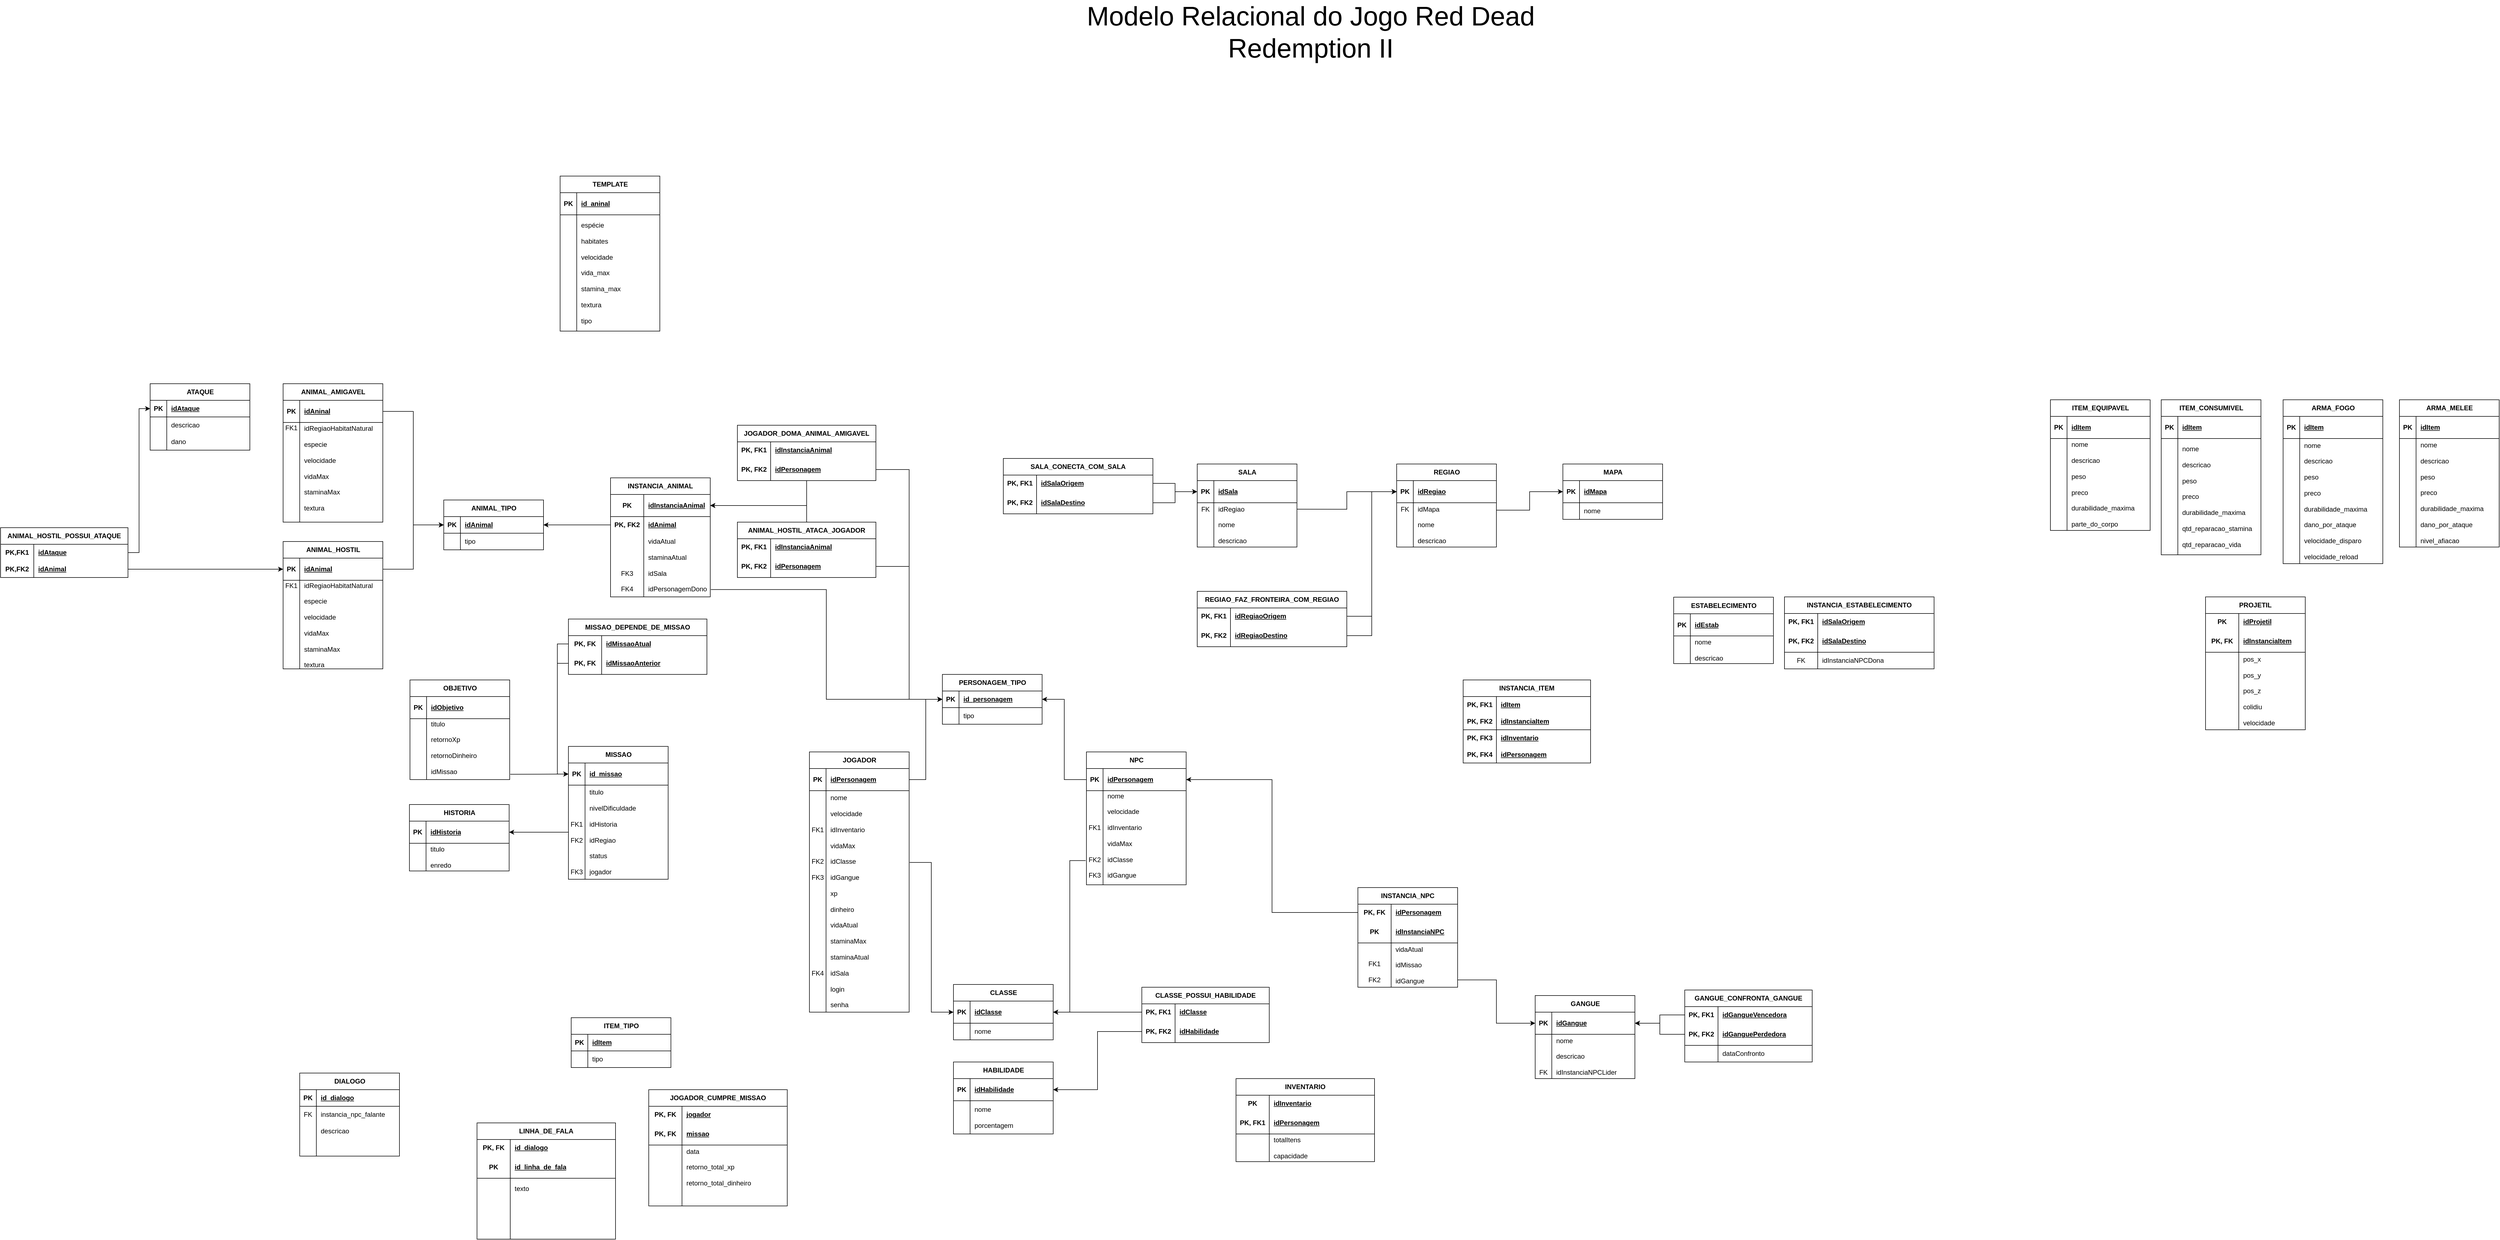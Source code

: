 <mxfile version="24.7.1" type="github">
  <diagram name="Página-1" id="fXSYrHH0r40WF7RT9Ph7">
    <mxGraphModel dx="-2631" dy="2680" grid="1" gridSize="10" guides="1" tooltips="1" connect="1" arrows="1" fold="1" page="0" pageScale="1" pageWidth="827" pageHeight="1169" math="0" shadow="0">
      <root>
        <mxCell id="0" />
        <mxCell id="1" parent="0" />
        <mxCell id="FPdHVrewZq1G3l7FEMrT-14" value="&lt;font style=&quot;font-size: 48px;&quot;&gt;Modelo Relacional do Jogo Red Dead Redemption II&lt;/font&gt;" style="text;html=1;align=center;verticalAlign=middle;whiteSpace=wrap;rounded=0;" parent="1" vertex="1">
          <mxGeometry x="5970" y="-1560" width="1030" height="40" as="geometry" />
        </mxCell>
        <mxCell id="tfZSifptBRg_WjPIZQeW-1" value="ATAQUE" style="shape=table;startSize=30;container=1;collapsible=1;childLayout=tableLayout;fixedRows=1;rowLines=0;fontStyle=1;align=center;resizeLast=1;html=1;" parent="1" vertex="1">
          <mxGeometry x="4390" y="-905" width="180" height="120" as="geometry" />
        </mxCell>
        <mxCell id="tfZSifptBRg_WjPIZQeW-2" value="" style="shape=tableRow;horizontal=0;startSize=0;swimlaneHead=0;swimlaneBody=0;fillColor=none;collapsible=0;dropTarget=0;points=[[0,0.5],[1,0.5]];portConstraint=eastwest;top=0;left=0;right=0;bottom=1;" parent="tfZSifptBRg_WjPIZQeW-1" vertex="1">
          <mxGeometry y="30" width="180" height="30" as="geometry" />
        </mxCell>
        <mxCell id="tfZSifptBRg_WjPIZQeW-3" value="PK" style="shape=partialRectangle;connectable=0;fillColor=none;top=0;left=0;bottom=0;right=0;fontStyle=1;overflow=hidden;whiteSpace=wrap;html=1;" parent="tfZSifptBRg_WjPIZQeW-2" vertex="1">
          <mxGeometry width="30" height="30" as="geometry">
            <mxRectangle width="30" height="30" as="alternateBounds" />
          </mxGeometry>
        </mxCell>
        <mxCell id="tfZSifptBRg_WjPIZQeW-4" value="idAtaque" style="shape=partialRectangle;connectable=0;fillColor=none;top=0;left=0;bottom=0;right=0;align=left;spacingLeft=6;fontStyle=5;overflow=hidden;whiteSpace=wrap;html=1;" parent="tfZSifptBRg_WjPIZQeW-2" vertex="1">
          <mxGeometry x="30" width="150" height="30" as="geometry">
            <mxRectangle width="150" height="30" as="alternateBounds" />
          </mxGeometry>
        </mxCell>
        <mxCell id="tfZSifptBRg_WjPIZQeW-5" value="" style="shape=tableRow;horizontal=0;startSize=0;swimlaneHead=0;swimlaneBody=0;fillColor=none;collapsible=0;dropTarget=0;points=[[0,0.5],[1,0.5]];portConstraint=eastwest;top=0;left=0;right=0;bottom=0;" parent="tfZSifptBRg_WjPIZQeW-1" vertex="1">
          <mxGeometry y="60" width="180" height="30" as="geometry" />
        </mxCell>
        <mxCell id="tfZSifptBRg_WjPIZQeW-6" value="" style="shape=partialRectangle;connectable=0;fillColor=none;top=0;left=0;bottom=0;right=0;editable=1;overflow=hidden;whiteSpace=wrap;html=1;" parent="tfZSifptBRg_WjPIZQeW-5" vertex="1">
          <mxGeometry width="30" height="30" as="geometry">
            <mxRectangle width="30" height="30" as="alternateBounds" />
          </mxGeometry>
        </mxCell>
        <mxCell id="tfZSifptBRg_WjPIZQeW-7" value="descricao" style="shape=partialRectangle;connectable=0;fillColor=none;top=0;left=0;bottom=0;right=0;align=left;spacingLeft=6;overflow=hidden;whiteSpace=wrap;html=1;" parent="tfZSifptBRg_WjPIZQeW-5" vertex="1">
          <mxGeometry x="30" width="150" height="30" as="geometry">
            <mxRectangle width="150" height="30" as="alternateBounds" />
          </mxGeometry>
        </mxCell>
        <mxCell id="tfZSifptBRg_WjPIZQeW-8" value="" style="shape=tableRow;horizontal=0;startSize=0;swimlaneHead=0;swimlaneBody=0;fillColor=none;collapsible=0;dropTarget=0;points=[[0,0.5],[1,0.5]];portConstraint=eastwest;top=0;left=0;right=0;bottom=0;" parent="tfZSifptBRg_WjPIZQeW-1" vertex="1">
          <mxGeometry y="90" width="180" height="30" as="geometry" />
        </mxCell>
        <mxCell id="tfZSifptBRg_WjPIZQeW-9" value="" style="shape=partialRectangle;connectable=0;fillColor=none;top=0;left=0;bottom=0;right=0;editable=1;overflow=hidden;whiteSpace=wrap;html=1;" parent="tfZSifptBRg_WjPIZQeW-8" vertex="1">
          <mxGeometry width="30" height="30" as="geometry">
            <mxRectangle width="30" height="30" as="alternateBounds" />
          </mxGeometry>
        </mxCell>
        <mxCell id="tfZSifptBRg_WjPIZQeW-10" value="dano" style="shape=partialRectangle;connectable=0;fillColor=none;top=0;left=0;bottom=0;right=0;align=left;spacingLeft=6;overflow=hidden;whiteSpace=wrap;html=1;" parent="tfZSifptBRg_WjPIZQeW-8" vertex="1">
          <mxGeometry x="30" width="150" height="30" as="geometry">
            <mxRectangle width="150" height="30" as="alternateBounds" />
          </mxGeometry>
        </mxCell>
        <mxCell id="tfZSifptBRg_WjPIZQeW-27" value="ANIMAL_HOSTIL_POSSUI_ATAQUE" style="shape=table;startSize=30;container=1;collapsible=1;childLayout=tableLayout;fixedRows=1;rowLines=0;fontStyle=1;align=center;resizeLast=1;html=1;whiteSpace=wrap;" parent="1" vertex="1">
          <mxGeometry x="4120" y="-645" width="230" height="90" as="geometry" />
        </mxCell>
        <mxCell id="tfZSifptBRg_WjPIZQeW-28" value="" style="shape=tableRow;horizontal=0;startSize=0;swimlaneHead=0;swimlaneBody=0;fillColor=none;collapsible=0;dropTarget=0;points=[[0,0.5],[1,0.5]];portConstraint=eastwest;top=0;left=0;right=0;bottom=0;html=1;" parent="tfZSifptBRg_WjPIZQeW-27" vertex="1">
          <mxGeometry y="30" width="230" height="30" as="geometry" />
        </mxCell>
        <mxCell id="tfZSifptBRg_WjPIZQeW-29" value="PK,FK1" style="shape=partialRectangle;connectable=0;fillColor=none;top=0;left=0;bottom=0;right=0;fontStyle=1;overflow=hidden;html=1;whiteSpace=wrap;" parent="tfZSifptBRg_WjPIZQeW-28" vertex="1">
          <mxGeometry width="60" height="30" as="geometry">
            <mxRectangle width="60" height="30" as="alternateBounds" />
          </mxGeometry>
        </mxCell>
        <mxCell id="tfZSifptBRg_WjPIZQeW-30" value="idAtaque" style="shape=partialRectangle;connectable=0;fillColor=none;top=0;left=0;bottom=0;right=0;align=left;spacingLeft=6;fontStyle=5;overflow=hidden;html=1;whiteSpace=wrap;" parent="tfZSifptBRg_WjPIZQeW-28" vertex="1">
          <mxGeometry x="60" width="170" height="30" as="geometry">
            <mxRectangle width="170" height="30" as="alternateBounds" />
          </mxGeometry>
        </mxCell>
        <mxCell id="tfZSifptBRg_WjPIZQeW-31" value="" style="shape=tableRow;horizontal=0;startSize=0;swimlaneHead=0;swimlaneBody=0;fillColor=none;collapsible=0;dropTarget=0;points=[[0,0.5],[1,0.5]];portConstraint=eastwest;top=0;left=0;right=0;bottom=1;html=1;" parent="tfZSifptBRg_WjPIZQeW-27" vertex="1">
          <mxGeometry y="60" width="230" height="30" as="geometry" />
        </mxCell>
        <mxCell id="tfZSifptBRg_WjPIZQeW-32" value="PK,FK2" style="shape=partialRectangle;connectable=0;fillColor=none;top=0;left=0;bottom=0;right=0;fontStyle=1;overflow=hidden;html=1;whiteSpace=wrap;" parent="tfZSifptBRg_WjPIZQeW-31" vertex="1">
          <mxGeometry width="60" height="30" as="geometry">
            <mxRectangle width="60" height="30" as="alternateBounds" />
          </mxGeometry>
        </mxCell>
        <mxCell id="tfZSifptBRg_WjPIZQeW-33" value="idAnimal" style="shape=partialRectangle;connectable=0;fillColor=none;top=0;left=0;bottom=0;right=0;align=left;spacingLeft=6;fontStyle=5;overflow=hidden;html=1;whiteSpace=wrap;" parent="tfZSifptBRg_WjPIZQeW-31" vertex="1">
          <mxGeometry x="60" width="170" height="30" as="geometry">
            <mxRectangle width="170" height="30" as="alternateBounds" />
          </mxGeometry>
        </mxCell>
        <mxCell id="tfZSifptBRg_WjPIZQeW-62" value="" style="shape=partialRectangle;connectable=0;fillColor=none;top=0;left=0;bottom=0;right=0;editable=1;overflow=hidden;whiteSpace=wrap;html=1;" parent="1" vertex="1">
          <mxGeometry x="4720" y="-420" width="30" height="30" as="geometry">
            <mxRectangle width="30" height="30" as="alternateBounds" />
          </mxGeometry>
        </mxCell>
        <mxCell id="tfZSifptBRg_WjPIZQeW-64" value="" style="shape=partialRectangle;connectable=0;fillColor=none;top=0;left=0;bottom=0;right=0;editable=1;overflow=hidden;whiteSpace=wrap;html=1;" parent="1" vertex="1">
          <mxGeometry x="4720" y="-390" width="30" height="30" as="geometry">
            <mxRectangle width="30" height="30" as="alternateBounds" />
          </mxGeometry>
        </mxCell>
        <mxCell id="j1VAEKgbVQvBpetNTUR5-1" value="ANIMAL_HOSTIL" style="shape=table;startSize=30;container=1;collapsible=1;childLayout=tableLayout;fixedRows=1;rowLines=0;fontStyle=1;align=center;resizeLast=1;html=1;" parent="1" vertex="1">
          <mxGeometry x="4630" y="-620" width="180" height="230" as="geometry" />
        </mxCell>
        <mxCell id="j1VAEKgbVQvBpetNTUR5-2" value="" style="shape=tableRow;horizontal=0;startSize=0;swimlaneHead=0;swimlaneBody=0;fillColor=none;collapsible=0;dropTarget=0;points=[[0,0.5],[1,0.5]];portConstraint=eastwest;top=0;left=0;right=0;bottom=1;" parent="j1VAEKgbVQvBpetNTUR5-1" vertex="1">
          <mxGeometry y="30" width="180" height="40" as="geometry" />
        </mxCell>
        <mxCell id="j1VAEKgbVQvBpetNTUR5-3" value="PK" style="shape=partialRectangle;connectable=0;fillColor=none;top=0;left=0;bottom=0;right=0;fontStyle=1;overflow=hidden;whiteSpace=wrap;html=1;" parent="j1VAEKgbVQvBpetNTUR5-2" vertex="1">
          <mxGeometry width="30" height="40" as="geometry">
            <mxRectangle width="30" height="40" as="alternateBounds" />
          </mxGeometry>
        </mxCell>
        <mxCell id="j1VAEKgbVQvBpetNTUR5-4" value="idAnimal" style="shape=partialRectangle;connectable=0;fillColor=none;top=0;left=0;bottom=0;right=0;align=left;spacingLeft=6;fontStyle=5;overflow=hidden;whiteSpace=wrap;html=1;" parent="j1VAEKgbVQvBpetNTUR5-2" vertex="1">
          <mxGeometry x="30" width="150" height="40" as="geometry">
            <mxRectangle width="150" height="40" as="alternateBounds" />
          </mxGeometry>
        </mxCell>
        <mxCell id="j1VAEKgbVQvBpetNTUR5-5" value="" style="shape=tableRow;horizontal=0;startSize=0;swimlaneHead=0;swimlaneBody=0;fillColor=none;collapsible=0;dropTarget=0;points=[[0,0.5],[1,0.5]];portConstraint=eastwest;top=0;left=0;right=0;bottom=0;" parent="j1VAEKgbVQvBpetNTUR5-1" vertex="1">
          <mxGeometry y="70" width="180" height="160" as="geometry" />
        </mxCell>
        <mxCell id="j1VAEKgbVQvBpetNTUR5-6" value="FK1&lt;div&gt;&lt;br&gt;&lt;/div&gt;&lt;div&gt;&lt;br&gt;&lt;/div&gt;&lt;div&gt;&lt;br&gt;&lt;/div&gt;&lt;div&gt;&lt;br&gt;&lt;/div&gt;&lt;div&gt;&lt;br&gt;&lt;/div&gt;&lt;div&gt;&lt;br&gt;&lt;/div&gt;&lt;div&gt;&lt;br&gt;&lt;/div&gt;&lt;div&gt;&lt;br&gt;&lt;/div&gt;&lt;div&gt;&lt;br&gt;&lt;/div&gt;&lt;div&gt;&lt;br&gt;&lt;/div&gt;" style="shape=partialRectangle;connectable=0;fillColor=none;top=0;left=0;bottom=0;right=0;editable=1;overflow=hidden;whiteSpace=wrap;html=1;" parent="j1VAEKgbVQvBpetNTUR5-5" vertex="1">
          <mxGeometry width="30" height="160" as="geometry">
            <mxRectangle width="30" height="160" as="alternateBounds" />
          </mxGeometry>
        </mxCell>
        <mxCell id="j1VAEKgbVQvBpetNTUR5-7" value="idRegiaoHabitatNatural&lt;div&gt;&lt;span style=&quot;background-color: initial;&quot;&gt;&lt;br&gt;&lt;/span&gt;&lt;/div&gt;&lt;div&gt;&lt;span style=&quot;background-color: initial;&quot;&gt;especie&lt;/span&gt;&lt;/div&gt;&lt;div&gt;&lt;span style=&quot;background-color: initial;&quot;&gt;&lt;br&gt;&lt;/span&gt;&lt;/div&gt;&lt;div&gt;&lt;span style=&quot;background-color: initial;&quot;&gt;velocidade&lt;/span&gt;&lt;/div&gt;&lt;div&gt;&lt;span style=&quot;background-color: initial;&quot;&gt;&lt;br&gt;&lt;/span&gt;&lt;/div&gt;&lt;div&gt;&lt;span style=&quot;background-color: initial;&quot;&gt;vidaMax&lt;/span&gt;&lt;/div&gt;&lt;div&gt;&lt;span style=&quot;background-color: initial;&quot;&gt;&lt;br&gt;&lt;/span&gt;&lt;/div&gt;&lt;div&gt;&lt;span style=&quot;background-color: initial;&quot;&gt;staminaMax&lt;/span&gt;&lt;/div&gt;&lt;div&gt;&lt;span style=&quot;background-color: initial;&quot;&gt;&lt;br&gt;&lt;/span&gt;&lt;/div&gt;&lt;div&gt;&lt;span style=&quot;background-color: initial;&quot;&gt;textura&lt;/span&gt;&lt;/div&gt;" style="shape=partialRectangle;connectable=0;fillColor=none;top=0;left=0;bottom=0;right=0;align=left;spacingLeft=6;overflow=hidden;whiteSpace=wrap;html=1;" parent="j1VAEKgbVQvBpetNTUR5-5" vertex="1">
          <mxGeometry x="30" width="150" height="160" as="geometry">
            <mxRectangle width="150" height="160" as="alternateBounds" />
          </mxGeometry>
        </mxCell>
        <mxCell id="j1VAEKgbVQvBpetNTUR5-8" value="TEMPLATE" style="shape=table;startSize=30;container=1;collapsible=1;childLayout=tableLayout;fixedRows=1;rowLines=0;fontStyle=1;align=center;resizeLast=1;html=1;" parent="1" vertex="1">
          <mxGeometry x="5130" y="-1280" width="180" height="280" as="geometry" />
        </mxCell>
        <mxCell id="j1VAEKgbVQvBpetNTUR5-9" value="" style="shape=tableRow;horizontal=0;startSize=0;swimlaneHead=0;swimlaneBody=0;fillColor=none;collapsible=0;dropTarget=0;points=[[0,0.5],[1,0.5]];portConstraint=eastwest;top=0;left=0;right=0;bottom=1;" parent="j1VAEKgbVQvBpetNTUR5-8" vertex="1">
          <mxGeometry y="30" width="180" height="40" as="geometry" />
        </mxCell>
        <mxCell id="j1VAEKgbVQvBpetNTUR5-10" value="PK" style="shape=partialRectangle;connectable=0;fillColor=none;top=0;left=0;bottom=0;right=0;fontStyle=1;overflow=hidden;whiteSpace=wrap;html=1;" parent="j1VAEKgbVQvBpetNTUR5-9" vertex="1">
          <mxGeometry width="30" height="40" as="geometry">
            <mxRectangle width="30" height="40" as="alternateBounds" />
          </mxGeometry>
        </mxCell>
        <mxCell id="j1VAEKgbVQvBpetNTUR5-11" value="id_aninal" style="shape=partialRectangle;connectable=0;fillColor=none;top=0;left=0;bottom=0;right=0;align=left;spacingLeft=6;fontStyle=5;overflow=hidden;whiteSpace=wrap;html=1;" parent="j1VAEKgbVQvBpetNTUR5-9" vertex="1">
          <mxGeometry x="30" width="150" height="40" as="geometry">
            <mxRectangle width="150" height="40" as="alternateBounds" />
          </mxGeometry>
        </mxCell>
        <mxCell id="j1VAEKgbVQvBpetNTUR5-12" value="" style="shape=tableRow;horizontal=0;startSize=0;swimlaneHead=0;swimlaneBody=0;fillColor=none;collapsible=0;dropTarget=0;points=[[0,0.5],[1,0.5]];portConstraint=eastwest;top=0;left=0;right=0;bottom=0;" parent="j1VAEKgbVQvBpetNTUR5-8" vertex="1">
          <mxGeometry y="70" width="180" height="210" as="geometry" />
        </mxCell>
        <mxCell id="j1VAEKgbVQvBpetNTUR5-13" value="" style="shape=partialRectangle;connectable=0;fillColor=none;top=0;left=0;bottom=0;right=0;editable=1;overflow=hidden;whiteSpace=wrap;html=1;" parent="j1VAEKgbVQvBpetNTUR5-12" vertex="1">
          <mxGeometry width="30" height="210" as="geometry">
            <mxRectangle width="30" height="210" as="alternateBounds" />
          </mxGeometry>
        </mxCell>
        <mxCell id="j1VAEKgbVQvBpetNTUR5-14" value="espécie&lt;br&gt;&lt;br&gt;&lt;div&gt;habitates&lt;br&gt;&lt;br&gt;velocidade&lt;br&gt;&lt;br&gt;vida_max&lt;br&gt;&lt;br&gt;stamina_max&lt;br&gt;&lt;br&gt;textura&lt;/div&gt;&lt;div&gt;&lt;br&gt;&lt;/div&gt;&lt;div&gt;tipo&lt;/div&gt;" style="shape=partialRectangle;connectable=0;fillColor=none;top=0;left=0;bottom=0;right=0;align=left;spacingLeft=6;overflow=hidden;whiteSpace=wrap;html=1;" parent="j1VAEKgbVQvBpetNTUR5-12" vertex="1">
          <mxGeometry x="30" width="150" height="210" as="geometry">
            <mxRectangle width="150" height="210" as="alternateBounds" />
          </mxGeometry>
        </mxCell>
        <mxCell id="j1VAEKgbVQvBpetNTUR5-22" value="ANIMAL_AMIGAVEL" style="shape=table;startSize=30;container=1;collapsible=1;childLayout=tableLayout;fixedRows=1;rowLines=0;fontStyle=1;align=center;resizeLast=1;html=1;" parent="1" vertex="1">
          <mxGeometry x="4630" y="-905" width="180" height="250" as="geometry" />
        </mxCell>
        <mxCell id="j1VAEKgbVQvBpetNTUR5-23" value="" style="shape=tableRow;horizontal=0;startSize=0;swimlaneHead=0;swimlaneBody=0;fillColor=none;collapsible=0;dropTarget=0;points=[[0,0.5],[1,0.5]];portConstraint=eastwest;top=0;left=0;right=0;bottom=1;" parent="j1VAEKgbVQvBpetNTUR5-22" vertex="1">
          <mxGeometry y="30" width="180" height="40" as="geometry" />
        </mxCell>
        <mxCell id="j1VAEKgbVQvBpetNTUR5-24" value="PK" style="shape=partialRectangle;connectable=0;fillColor=none;top=0;left=0;bottom=0;right=0;fontStyle=1;overflow=hidden;whiteSpace=wrap;html=1;" parent="j1VAEKgbVQvBpetNTUR5-23" vertex="1">
          <mxGeometry width="30" height="40" as="geometry">
            <mxRectangle width="30" height="40" as="alternateBounds" />
          </mxGeometry>
        </mxCell>
        <mxCell id="j1VAEKgbVQvBpetNTUR5-25" value="idAninal" style="shape=partialRectangle;connectable=0;fillColor=none;top=0;left=0;bottom=0;right=0;align=left;spacingLeft=6;fontStyle=5;overflow=hidden;whiteSpace=wrap;html=1;" parent="j1VAEKgbVQvBpetNTUR5-23" vertex="1">
          <mxGeometry x="30" width="150" height="40" as="geometry">
            <mxRectangle width="150" height="40" as="alternateBounds" />
          </mxGeometry>
        </mxCell>
        <mxCell id="j1VAEKgbVQvBpetNTUR5-26" value="" style="shape=tableRow;horizontal=0;startSize=0;swimlaneHead=0;swimlaneBody=0;fillColor=none;collapsible=0;dropTarget=0;points=[[0,0.5],[1,0.5]];portConstraint=eastwest;top=0;left=0;right=0;bottom=0;" parent="j1VAEKgbVQvBpetNTUR5-22" vertex="1">
          <mxGeometry y="70" width="180" height="180" as="geometry" />
        </mxCell>
        <mxCell id="j1VAEKgbVQvBpetNTUR5-27" value="FK1&lt;div&gt;&lt;br&gt;&lt;/div&gt;&lt;div&gt;&lt;br&gt;&lt;/div&gt;&lt;div&gt;&lt;br&gt;&lt;/div&gt;&lt;div&gt;&lt;br&gt;&lt;/div&gt;&lt;div&gt;&lt;br&gt;&lt;/div&gt;&lt;div&gt;&lt;br&gt;&lt;/div&gt;&lt;div&gt;&lt;br&gt;&lt;/div&gt;&lt;div&gt;&lt;br&gt;&lt;/div&gt;&lt;div&gt;&lt;br&gt;&lt;/div&gt;&lt;div&gt;&lt;br&gt;&lt;/div&gt;&lt;div&gt;&lt;br&gt;&lt;/div&gt;&lt;div&gt;&lt;br&gt;&lt;/div&gt;&lt;div&gt;&lt;br&gt;&lt;/div&gt;" style="shape=partialRectangle;connectable=0;fillColor=none;top=0;left=0;bottom=0;right=0;editable=1;overflow=hidden;whiteSpace=wrap;html=1;" parent="j1VAEKgbVQvBpetNTUR5-26" vertex="1">
          <mxGeometry width="30" height="180" as="geometry">
            <mxRectangle width="30" height="180" as="alternateBounds" />
          </mxGeometry>
        </mxCell>
        <mxCell id="j1VAEKgbVQvBpetNTUR5-28" value="idRegiaoHabitatNatural&lt;div&gt;&lt;br&gt;&lt;div&gt;&lt;span style=&quot;background-color: initial;&quot;&gt;especie&lt;/span&gt;&lt;/div&gt;&lt;div&gt;&lt;span style=&quot;background-color: initial;&quot;&gt;&lt;br&gt;&lt;/span&gt;&lt;/div&gt;&lt;div&gt;&lt;span style=&quot;background-color: initial;&quot;&gt;velocidade&lt;/span&gt;&lt;/div&gt;&lt;div&gt;&lt;span style=&quot;background-color: initial;&quot;&gt;&lt;br&gt;&lt;/span&gt;&lt;/div&gt;&lt;div&gt;&lt;span style=&quot;background-color: initial;&quot;&gt;vidaMax&lt;/span&gt;&lt;/div&gt;&lt;div&gt;&lt;span style=&quot;background-color: initial;&quot;&gt;&lt;br&gt;&lt;/span&gt;&lt;/div&gt;&lt;div&gt;&lt;span style=&quot;background-color: initial;&quot;&gt;staminaMax&lt;/span&gt;&lt;/div&gt;&lt;div&gt;&lt;span style=&quot;background-color: initial;&quot;&gt;&lt;br&gt;&lt;/span&gt;&lt;/div&gt;&lt;div&gt;&lt;span style=&quot;background-color: initial;&quot;&gt;textura&lt;/span&gt;&lt;/div&gt;&lt;div&gt;&lt;br&gt;&lt;/div&gt;&lt;/div&gt;" style="shape=partialRectangle;connectable=0;fillColor=none;top=0;left=0;bottom=0;right=0;align=left;spacingLeft=6;overflow=hidden;whiteSpace=wrap;html=1;" parent="j1VAEKgbVQvBpetNTUR5-26" vertex="1">
          <mxGeometry x="30" width="150" height="180" as="geometry">
            <mxRectangle width="150" height="180" as="alternateBounds" />
          </mxGeometry>
        </mxCell>
        <mxCell id="j1VAEKgbVQvBpetNTUR5-29" value="ANIMAL_TIPO" style="shape=table;startSize=30;container=1;collapsible=1;childLayout=tableLayout;fixedRows=1;rowLines=0;fontStyle=1;align=center;resizeLast=1;html=1;" parent="1" vertex="1">
          <mxGeometry x="4920" y="-695" width="180" height="90" as="geometry" />
        </mxCell>
        <mxCell id="j1VAEKgbVQvBpetNTUR5-30" value="" style="shape=tableRow;horizontal=0;startSize=0;swimlaneHead=0;swimlaneBody=0;fillColor=none;collapsible=0;dropTarget=0;points=[[0,0.5],[1,0.5]];portConstraint=eastwest;top=0;left=0;right=0;bottom=1;" parent="j1VAEKgbVQvBpetNTUR5-29" vertex="1">
          <mxGeometry y="30" width="180" height="30" as="geometry" />
        </mxCell>
        <mxCell id="j1VAEKgbVQvBpetNTUR5-31" value="PK" style="shape=partialRectangle;connectable=0;fillColor=none;top=0;left=0;bottom=0;right=0;fontStyle=1;overflow=hidden;whiteSpace=wrap;html=1;" parent="j1VAEKgbVQvBpetNTUR5-30" vertex="1">
          <mxGeometry width="30" height="30" as="geometry">
            <mxRectangle width="30" height="30" as="alternateBounds" />
          </mxGeometry>
        </mxCell>
        <mxCell id="j1VAEKgbVQvBpetNTUR5-32" value="idAnimal" style="shape=partialRectangle;connectable=0;fillColor=none;top=0;left=0;bottom=0;right=0;align=left;spacingLeft=6;fontStyle=5;overflow=hidden;whiteSpace=wrap;html=1;" parent="j1VAEKgbVQvBpetNTUR5-30" vertex="1">
          <mxGeometry x="30" width="150" height="30" as="geometry">
            <mxRectangle width="150" height="30" as="alternateBounds" />
          </mxGeometry>
        </mxCell>
        <mxCell id="j1VAEKgbVQvBpetNTUR5-33" value="" style="shape=tableRow;horizontal=0;startSize=0;swimlaneHead=0;swimlaneBody=0;fillColor=none;collapsible=0;dropTarget=0;points=[[0,0.5],[1,0.5]];portConstraint=eastwest;top=0;left=0;right=0;bottom=0;" parent="j1VAEKgbVQvBpetNTUR5-29" vertex="1">
          <mxGeometry y="60" width="180" height="30" as="geometry" />
        </mxCell>
        <mxCell id="j1VAEKgbVQvBpetNTUR5-34" value="" style="shape=partialRectangle;connectable=0;fillColor=none;top=0;left=0;bottom=0;right=0;editable=1;overflow=hidden;whiteSpace=wrap;html=1;" parent="j1VAEKgbVQvBpetNTUR5-33" vertex="1">
          <mxGeometry width="30" height="30" as="geometry">
            <mxRectangle width="30" height="30" as="alternateBounds" />
          </mxGeometry>
        </mxCell>
        <mxCell id="j1VAEKgbVQvBpetNTUR5-35" value="tipo" style="shape=partialRectangle;connectable=0;fillColor=none;top=0;left=0;bottom=0;right=0;align=left;spacingLeft=6;overflow=hidden;whiteSpace=wrap;html=1;" parent="j1VAEKgbVQvBpetNTUR5-33" vertex="1">
          <mxGeometry x="30" width="150" height="30" as="geometry">
            <mxRectangle width="150" height="30" as="alternateBounds" />
          </mxGeometry>
        </mxCell>
        <mxCell id="j1VAEKgbVQvBpetNTUR5-72" value="INSTANCIA_ANIMAL" style="shape=table;startSize=30;container=1;collapsible=1;childLayout=tableLayout;fixedRows=1;rowLines=0;fontStyle=1;align=center;resizeLast=1;html=1;whiteSpace=wrap;" parent="1" vertex="1">
          <mxGeometry x="5221" y="-735" width="180" height="215" as="geometry" />
        </mxCell>
        <mxCell id="j1VAEKgbVQvBpetNTUR5-76" value="" style="shape=tableRow;horizontal=0;startSize=0;swimlaneHead=0;swimlaneBody=0;fillColor=none;collapsible=0;dropTarget=0;points=[[0,0.5],[1,0.5]];portConstraint=eastwest;top=0;left=0;right=0;bottom=1;html=1;" parent="j1VAEKgbVQvBpetNTUR5-72" vertex="1">
          <mxGeometry y="30" width="180" height="40" as="geometry" />
        </mxCell>
        <mxCell id="j1VAEKgbVQvBpetNTUR5-77" value="PK" style="shape=partialRectangle;connectable=0;fillColor=none;top=0;left=0;bottom=0;right=0;fontStyle=1;overflow=hidden;html=1;whiteSpace=wrap;" parent="j1VAEKgbVQvBpetNTUR5-76" vertex="1">
          <mxGeometry width="60" height="40" as="geometry">
            <mxRectangle width="60" height="40" as="alternateBounds" />
          </mxGeometry>
        </mxCell>
        <mxCell id="j1VAEKgbVQvBpetNTUR5-78" value="idInstanciaAnimal" style="shape=partialRectangle;connectable=0;fillColor=none;top=0;left=0;bottom=0;right=0;align=left;spacingLeft=6;fontStyle=5;overflow=hidden;html=1;whiteSpace=wrap;" parent="j1VAEKgbVQvBpetNTUR5-76" vertex="1">
          <mxGeometry x="60" width="120" height="40" as="geometry">
            <mxRectangle width="120" height="40" as="alternateBounds" />
          </mxGeometry>
        </mxCell>
        <mxCell id="j1VAEKgbVQvBpetNTUR5-73" value="" style="shape=tableRow;horizontal=0;startSize=0;swimlaneHead=0;swimlaneBody=0;fillColor=none;collapsible=0;dropTarget=0;points=[[0,0.5],[1,0.5]];portConstraint=eastwest;top=0;left=0;right=0;bottom=0;html=1;" parent="j1VAEKgbVQvBpetNTUR5-72" vertex="1">
          <mxGeometry y="70" width="180" height="30" as="geometry" />
        </mxCell>
        <mxCell id="j1VAEKgbVQvBpetNTUR5-74" value="PK, FK2" style="shape=partialRectangle;connectable=0;fillColor=none;top=0;left=0;bottom=0;right=0;fontStyle=1;overflow=hidden;html=1;whiteSpace=wrap;" parent="j1VAEKgbVQvBpetNTUR5-73" vertex="1">
          <mxGeometry width="60" height="30" as="geometry">
            <mxRectangle width="60" height="30" as="alternateBounds" />
          </mxGeometry>
        </mxCell>
        <mxCell id="j1VAEKgbVQvBpetNTUR5-75" value="idAnimal" style="shape=partialRectangle;connectable=0;fillColor=none;top=0;left=0;bottom=0;right=0;align=left;spacingLeft=6;fontStyle=5;overflow=hidden;html=1;whiteSpace=wrap;" parent="j1VAEKgbVQvBpetNTUR5-73" vertex="1">
          <mxGeometry x="60" width="120" height="30" as="geometry">
            <mxRectangle width="120" height="30" as="alternateBounds" />
          </mxGeometry>
        </mxCell>
        <mxCell id="j1VAEKgbVQvBpetNTUR5-79" value="" style="shape=tableRow;horizontal=0;startSize=0;swimlaneHead=0;swimlaneBody=0;fillColor=none;collapsible=0;dropTarget=0;points=[[0,0.5],[1,0.5]];portConstraint=eastwest;top=0;left=0;right=0;bottom=0;html=1;" parent="j1VAEKgbVQvBpetNTUR5-72" vertex="1">
          <mxGeometry y="100" width="180" height="115" as="geometry" />
        </mxCell>
        <mxCell id="j1VAEKgbVQvBpetNTUR5-80" value="&lt;div&gt;&lt;br&gt;&lt;/div&gt;&lt;div&gt;&lt;br&gt;&lt;/div&gt;&lt;div&gt;&lt;br&gt;&lt;/div&gt;&lt;div&gt;&lt;br&gt;&lt;/div&gt;&lt;div&gt;FK3&lt;/div&gt;&lt;div&gt;&lt;br&gt;&lt;/div&gt;&lt;div&gt;FK4&lt;/div&gt;" style="shape=partialRectangle;connectable=0;fillColor=none;top=0;left=0;bottom=0;right=0;editable=1;overflow=hidden;html=1;whiteSpace=wrap;" parent="j1VAEKgbVQvBpetNTUR5-79" vertex="1">
          <mxGeometry width="60" height="115" as="geometry">
            <mxRectangle width="60" height="115" as="alternateBounds" />
          </mxGeometry>
        </mxCell>
        <mxCell id="j1VAEKgbVQvBpetNTUR5-81" value="vidaAtual&lt;div&gt;&lt;br&gt;&lt;/div&gt;&lt;div&gt;staminaAtual&lt;/div&gt;&lt;div&gt;&lt;br&gt;&lt;/div&gt;&lt;div&gt;idSala&lt;/div&gt;&lt;div&gt;&lt;br&gt;&lt;/div&gt;&lt;div&gt;idPersonagemDono&lt;/div&gt;" style="shape=partialRectangle;connectable=0;fillColor=none;top=0;left=0;bottom=0;right=0;align=left;spacingLeft=6;overflow=hidden;html=1;whiteSpace=wrap;" parent="j1VAEKgbVQvBpetNTUR5-79" vertex="1">
          <mxGeometry x="60" width="120" height="115" as="geometry">
            <mxRectangle width="120" height="115" as="alternateBounds" />
          </mxGeometry>
        </mxCell>
        <mxCell id="CARdlnB6bZRkr96k4ydi-9" style="edgeStyle=orthogonalEdgeStyle;rounded=0;orthogonalLoop=1;jettySize=auto;html=1;entryX=1;entryY=0.5;entryDx=0;entryDy=0;" edge="1" parent="1" source="j1VAEKgbVQvBpetNTUR5-85" target="j1VAEKgbVQvBpetNTUR5-76">
          <mxGeometry relative="1" as="geometry" />
        </mxCell>
        <mxCell id="j1VAEKgbVQvBpetNTUR5-85" value="ANIMAL_HOSTIL_ATACA_JOGADOR" style="shape=table;startSize=30;container=1;collapsible=1;childLayout=tableLayout;fixedRows=1;rowLines=0;fontStyle=1;align=center;resizeLast=1;html=1;whiteSpace=wrap;" parent="1" vertex="1">
          <mxGeometry x="5450" y="-655" width="250" height="100" as="geometry" />
        </mxCell>
        <mxCell id="j1VAEKgbVQvBpetNTUR5-86" value="" style="shape=tableRow;horizontal=0;startSize=0;swimlaneHead=0;swimlaneBody=0;fillColor=none;collapsible=0;dropTarget=0;points=[[0,0.5],[1,0.5]];portConstraint=eastwest;top=0;left=0;right=0;bottom=0;html=1;" parent="j1VAEKgbVQvBpetNTUR5-85" vertex="1">
          <mxGeometry y="30" width="250" height="30" as="geometry" />
        </mxCell>
        <mxCell id="j1VAEKgbVQvBpetNTUR5-87" value="PK, FK1" style="shape=partialRectangle;connectable=0;fillColor=none;top=0;left=0;bottom=0;right=0;fontStyle=1;overflow=hidden;html=1;whiteSpace=wrap;" parent="j1VAEKgbVQvBpetNTUR5-86" vertex="1">
          <mxGeometry width="60" height="30" as="geometry">
            <mxRectangle width="60" height="30" as="alternateBounds" />
          </mxGeometry>
        </mxCell>
        <mxCell id="j1VAEKgbVQvBpetNTUR5-88" value="idInstanciaAnimal" style="shape=partialRectangle;connectable=0;fillColor=none;top=0;left=0;bottom=0;right=0;align=left;spacingLeft=6;fontStyle=5;overflow=hidden;html=1;whiteSpace=wrap;" parent="j1VAEKgbVQvBpetNTUR5-86" vertex="1">
          <mxGeometry x="60" width="190" height="30" as="geometry">
            <mxRectangle width="190" height="30" as="alternateBounds" />
          </mxGeometry>
        </mxCell>
        <mxCell id="j1VAEKgbVQvBpetNTUR5-89" value="" style="shape=tableRow;horizontal=0;startSize=0;swimlaneHead=0;swimlaneBody=0;fillColor=none;collapsible=0;dropTarget=0;points=[[0,0.5],[1,0.5]];portConstraint=eastwest;top=0;left=0;right=0;bottom=1;html=1;" parent="j1VAEKgbVQvBpetNTUR5-85" vertex="1">
          <mxGeometry y="60" width="250" height="40" as="geometry" />
        </mxCell>
        <mxCell id="j1VAEKgbVQvBpetNTUR5-90" value="PK, FK2" style="shape=partialRectangle;connectable=0;fillColor=none;top=0;left=0;bottom=0;right=0;fontStyle=1;overflow=hidden;html=1;whiteSpace=wrap;" parent="j1VAEKgbVQvBpetNTUR5-89" vertex="1">
          <mxGeometry width="60" height="40" as="geometry">
            <mxRectangle width="60" height="40" as="alternateBounds" />
          </mxGeometry>
        </mxCell>
        <mxCell id="j1VAEKgbVQvBpetNTUR5-91" value="idPersonagem" style="shape=partialRectangle;connectable=0;fillColor=none;top=0;left=0;bottom=0;right=0;align=left;spacingLeft=6;fontStyle=5;overflow=hidden;html=1;whiteSpace=wrap;" parent="j1VAEKgbVQvBpetNTUR5-89" vertex="1">
          <mxGeometry x="60" width="190" height="40" as="geometry">
            <mxRectangle width="190" height="40" as="alternateBounds" />
          </mxGeometry>
        </mxCell>
        <mxCell id="CARdlnB6bZRkr96k4ydi-10" style="edgeStyle=orthogonalEdgeStyle;rounded=0;orthogonalLoop=1;jettySize=auto;html=1;entryX=1;entryY=0.5;entryDx=0;entryDy=0;" edge="1" parent="1" source="j1VAEKgbVQvBpetNTUR5-98" target="j1VAEKgbVQvBpetNTUR5-76">
          <mxGeometry relative="1" as="geometry" />
        </mxCell>
        <mxCell id="j1VAEKgbVQvBpetNTUR5-98" value="JOGADOR_DOMA_ANIMAL_AMIGAVEL" style="shape=table;startSize=30;container=1;collapsible=1;childLayout=tableLayout;fixedRows=1;rowLines=0;fontStyle=1;align=center;resizeLast=1;html=1;whiteSpace=wrap;" parent="1" vertex="1">
          <mxGeometry x="5450" y="-830" width="250" height="100" as="geometry" />
        </mxCell>
        <mxCell id="j1VAEKgbVQvBpetNTUR5-99" value="" style="shape=tableRow;horizontal=0;startSize=0;swimlaneHead=0;swimlaneBody=0;fillColor=none;collapsible=0;dropTarget=0;points=[[0,0.5],[1,0.5]];portConstraint=eastwest;top=0;left=0;right=0;bottom=0;html=1;" parent="j1VAEKgbVQvBpetNTUR5-98" vertex="1">
          <mxGeometry y="30" width="250" height="30" as="geometry" />
        </mxCell>
        <mxCell id="j1VAEKgbVQvBpetNTUR5-100" value="PK, FK1" style="shape=partialRectangle;connectable=0;fillColor=none;top=0;left=0;bottom=0;right=0;fontStyle=1;overflow=hidden;html=1;whiteSpace=wrap;" parent="j1VAEKgbVQvBpetNTUR5-99" vertex="1">
          <mxGeometry width="60" height="30" as="geometry">
            <mxRectangle width="60" height="30" as="alternateBounds" />
          </mxGeometry>
        </mxCell>
        <mxCell id="j1VAEKgbVQvBpetNTUR5-101" value="idInstanciaAnimal" style="shape=partialRectangle;connectable=0;fillColor=none;top=0;left=0;bottom=0;right=0;align=left;spacingLeft=6;fontStyle=5;overflow=hidden;html=1;whiteSpace=wrap;" parent="j1VAEKgbVQvBpetNTUR5-99" vertex="1">
          <mxGeometry x="60" width="190" height="30" as="geometry">
            <mxRectangle width="190" height="30" as="alternateBounds" />
          </mxGeometry>
        </mxCell>
        <mxCell id="j1VAEKgbVQvBpetNTUR5-102" value="" style="shape=tableRow;horizontal=0;startSize=0;swimlaneHead=0;swimlaneBody=0;fillColor=none;collapsible=0;dropTarget=0;points=[[0,0.5],[1,0.5]];portConstraint=eastwest;top=0;left=0;right=0;bottom=1;html=1;" parent="j1VAEKgbVQvBpetNTUR5-98" vertex="1">
          <mxGeometry y="60" width="250" height="40" as="geometry" />
        </mxCell>
        <mxCell id="j1VAEKgbVQvBpetNTUR5-103" value="PK, FK2" style="shape=partialRectangle;connectable=0;fillColor=none;top=0;left=0;bottom=0;right=0;fontStyle=1;overflow=hidden;html=1;whiteSpace=wrap;" parent="j1VAEKgbVQvBpetNTUR5-102" vertex="1">
          <mxGeometry width="60" height="40" as="geometry">
            <mxRectangle width="60" height="40" as="alternateBounds" />
          </mxGeometry>
        </mxCell>
        <mxCell id="j1VAEKgbVQvBpetNTUR5-104" value="idPersonagem" style="shape=partialRectangle;connectable=0;fillColor=none;top=0;left=0;bottom=0;right=0;align=left;spacingLeft=6;fontStyle=5;overflow=hidden;html=1;whiteSpace=wrap;" parent="j1VAEKgbVQvBpetNTUR5-102" vertex="1">
          <mxGeometry x="60" width="190" height="40" as="geometry">
            <mxRectangle width="190" height="40" as="alternateBounds" />
          </mxGeometry>
        </mxCell>
        <mxCell id="j1VAEKgbVQvBpetNTUR5-111" value="JOGADOR" style="shape=table;startSize=30;container=1;collapsible=1;childLayout=tableLayout;fixedRows=1;rowLines=0;fontStyle=1;align=center;resizeLast=1;html=1;" parent="1" vertex="1">
          <mxGeometry x="5580" y="-240" width="180" height="470" as="geometry" />
        </mxCell>
        <mxCell id="j1VAEKgbVQvBpetNTUR5-112" value="" style="shape=tableRow;horizontal=0;startSize=0;swimlaneHead=0;swimlaneBody=0;fillColor=none;collapsible=0;dropTarget=0;points=[[0,0.5],[1,0.5]];portConstraint=eastwest;top=0;left=0;right=0;bottom=1;" parent="j1VAEKgbVQvBpetNTUR5-111" vertex="1">
          <mxGeometry y="30" width="180" height="40" as="geometry" />
        </mxCell>
        <mxCell id="j1VAEKgbVQvBpetNTUR5-113" value="PK" style="shape=partialRectangle;connectable=0;fillColor=none;top=0;left=0;bottom=0;right=0;fontStyle=1;overflow=hidden;whiteSpace=wrap;html=1;" parent="j1VAEKgbVQvBpetNTUR5-112" vertex="1">
          <mxGeometry width="30" height="40" as="geometry">
            <mxRectangle width="30" height="40" as="alternateBounds" />
          </mxGeometry>
        </mxCell>
        <mxCell id="j1VAEKgbVQvBpetNTUR5-114" value="idPersonagem" style="shape=partialRectangle;connectable=0;fillColor=none;top=0;left=0;bottom=0;right=0;align=left;spacingLeft=6;fontStyle=5;overflow=hidden;whiteSpace=wrap;html=1;" parent="j1VAEKgbVQvBpetNTUR5-112" vertex="1">
          <mxGeometry x="30" width="150" height="40" as="geometry">
            <mxRectangle width="150" height="40" as="alternateBounds" />
          </mxGeometry>
        </mxCell>
        <mxCell id="j1VAEKgbVQvBpetNTUR5-115" value="" style="shape=tableRow;horizontal=0;startSize=0;swimlaneHead=0;swimlaneBody=0;fillColor=none;collapsible=0;dropTarget=0;points=[[0,0.5],[1,0.5]];portConstraint=eastwest;top=0;left=0;right=0;bottom=0;" parent="j1VAEKgbVQvBpetNTUR5-111" vertex="1">
          <mxGeometry y="70" width="180" height="400" as="geometry" />
        </mxCell>
        <mxCell id="j1VAEKgbVQvBpetNTUR5-116" value="&lt;div&gt;&lt;br&gt;&lt;/div&gt;&lt;div&gt;&lt;br&gt;&lt;/div&gt;&lt;div&gt;&lt;br&gt;&lt;/div&gt;&lt;div&gt;&lt;br&gt;&lt;/div&gt;&lt;div&gt;FK1&lt;/div&gt;&lt;div&gt;&lt;br&gt;&lt;/div&gt;&lt;div&gt;&lt;br&gt;&lt;/div&gt;&lt;div&gt;&lt;br&gt;&lt;/div&gt;&lt;div&gt;FK2&lt;/div&gt;&lt;div&gt;&lt;br&gt;&lt;/div&gt;&lt;div&gt;FK3&lt;/div&gt;&lt;div&gt;&lt;br&gt;&lt;/div&gt;&lt;div&gt;&lt;br&gt;&lt;/div&gt;&lt;div&gt;&lt;br&gt;&lt;/div&gt;&lt;div&gt;&lt;br&gt;&lt;/div&gt;&lt;div&gt;&lt;br&gt;&lt;/div&gt;&lt;div&gt;&lt;br&gt;&lt;/div&gt;&lt;div&gt;&lt;br&gt;&lt;/div&gt;&lt;div&gt;&lt;br&gt;&lt;/div&gt;&lt;div&gt;&lt;br&gt;&lt;/div&gt;&lt;div&gt;&lt;br&gt;&lt;/div&gt;&lt;div&gt;&lt;br&gt;&lt;/div&gt;&lt;div&gt;FK4&lt;/div&gt;&lt;div&gt;&lt;br&gt;&lt;/div&gt;&lt;div&gt;&lt;br&gt;&lt;/div&gt;&lt;div&gt;&lt;br&gt;&lt;/div&gt;&lt;div&gt;&lt;br&gt;&lt;/div&gt;" style="shape=partialRectangle;connectable=0;fillColor=none;top=0;left=0;bottom=0;right=0;editable=1;overflow=hidden;whiteSpace=wrap;html=1;" parent="j1VAEKgbVQvBpetNTUR5-115" vertex="1">
          <mxGeometry width="30" height="400" as="geometry">
            <mxRectangle width="30" height="400" as="alternateBounds" />
          </mxGeometry>
        </mxCell>
        <mxCell id="j1VAEKgbVQvBpetNTUR5-117" value="&lt;div&gt;nome&lt;/div&gt;&lt;div&gt;&lt;br&gt;&lt;/div&gt;&lt;div&gt;velocidade&lt;/div&gt;&lt;div&gt;&lt;br&gt;&lt;/div&gt;&lt;div&gt;idInventario&lt;/div&gt;&lt;div&gt;&lt;br&gt;&lt;/div&gt;&lt;div&gt;vidaMax&lt;/div&gt;&lt;div&gt;&lt;br&gt;&lt;/div&gt;&lt;div&gt;idClasse&lt;/div&gt;&lt;div&gt;&lt;br&gt;&lt;/div&gt;&lt;div&gt;idGangue&lt;/div&gt;&lt;div&gt;&lt;br&gt;&lt;/div&gt;&lt;div&gt;xp&lt;/div&gt;&lt;div&gt;&lt;br&gt;&lt;/div&gt;&lt;div&gt;dinheiro&lt;/div&gt;&lt;div&gt;&lt;br&gt;&lt;/div&gt;vidaAtual&lt;div&gt;&lt;br&gt;&lt;/div&gt;&lt;div&gt;staminaMax&lt;/div&gt;&lt;div&gt;&lt;br&gt;&lt;/div&gt;&lt;div&gt;staminaAtual&lt;/div&gt;&lt;div&gt;&lt;br&gt;&lt;/div&gt;&lt;div&gt;idSala&lt;/div&gt;&lt;div&gt;&lt;br&gt;&lt;/div&gt;&lt;div&gt;&lt;div&gt;login&lt;/div&gt;&lt;div&gt;&lt;br&gt;&lt;/div&gt;&lt;div&gt;senha&lt;/div&gt;&lt;/div&gt;" style="shape=partialRectangle;connectable=0;fillColor=none;top=0;left=0;bottom=0;right=0;align=left;spacingLeft=6;overflow=hidden;whiteSpace=wrap;html=1;" parent="j1VAEKgbVQvBpetNTUR5-115" vertex="1">
          <mxGeometry x="30" width="150" height="400" as="geometry">
            <mxRectangle width="150" height="400" as="alternateBounds" />
          </mxGeometry>
        </mxCell>
        <mxCell id="j1VAEKgbVQvBpetNTUR5-118" value="NPC" style="shape=table;startSize=30;container=1;collapsible=1;childLayout=tableLayout;fixedRows=1;rowLines=0;fontStyle=1;align=center;resizeLast=1;html=1;" parent="1" vertex="1">
          <mxGeometry x="6080" y="-240" width="180" height="240" as="geometry" />
        </mxCell>
        <mxCell id="j1VAEKgbVQvBpetNTUR5-119" value="" style="shape=tableRow;horizontal=0;startSize=0;swimlaneHead=0;swimlaneBody=0;fillColor=none;collapsible=0;dropTarget=0;points=[[0,0.5],[1,0.5]];portConstraint=eastwest;top=0;left=0;right=0;bottom=1;" parent="j1VAEKgbVQvBpetNTUR5-118" vertex="1">
          <mxGeometry y="30" width="180" height="40" as="geometry" />
        </mxCell>
        <mxCell id="j1VAEKgbVQvBpetNTUR5-120" value="PK" style="shape=partialRectangle;connectable=0;fillColor=none;top=0;left=0;bottom=0;right=0;fontStyle=1;overflow=hidden;whiteSpace=wrap;html=1;" parent="j1VAEKgbVQvBpetNTUR5-119" vertex="1">
          <mxGeometry width="30" height="40" as="geometry">
            <mxRectangle width="30" height="40" as="alternateBounds" />
          </mxGeometry>
        </mxCell>
        <mxCell id="j1VAEKgbVQvBpetNTUR5-121" value="idPersonagem" style="shape=partialRectangle;connectable=0;fillColor=none;top=0;left=0;bottom=0;right=0;align=left;spacingLeft=6;fontStyle=5;overflow=hidden;whiteSpace=wrap;html=1;" parent="j1VAEKgbVQvBpetNTUR5-119" vertex="1">
          <mxGeometry x="30" width="150" height="40" as="geometry">
            <mxRectangle width="150" height="40" as="alternateBounds" />
          </mxGeometry>
        </mxCell>
        <mxCell id="j1VAEKgbVQvBpetNTUR5-122" value="" style="shape=tableRow;horizontal=0;startSize=0;swimlaneHead=0;swimlaneBody=0;fillColor=none;collapsible=0;dropTarget=0;points=[[0,0.5],[1,0.5]];portConstraint=eastwest;top=0;left=0;right=0;bottom=0;" parent="j1VAEKgbVQvBpetNTUR5-118" vertex="1">
          <mxGeometry y="70" width="180" height="170" as="geometry" />
        </mxCell>
        <mxCell id="j1VAEKgbVQvBpetNTUR5-123" value="&lt;div&gt;&lt;br&gt;&lt;/div&gt;&lt;div&gt;&lt;br&gt;&lt;/div&gt;&lt;div&gt;&lt;br&gt;&lt;/div&gt;&lt;div&gt;&lt;br&gt;&lt;/div&gt;&lt;div&gt;FK1&lt;/div&gt;&lt;div&gt;&lt;br&gt;&lt;/div&gt;&lt;div&gt;&lt;br&gt;&lt;/div&gt;&lt;div&gt;&lt;br&gt;&lt;/div&gt;&lt;div&gt;FK2&lt;/div&gt;&lt;div&gt;&lt;br&gt;&lt;/div&gt;&lt;div&gt;FK3&lt;/div&gt;&lt;div&gt;&lt;br&gt;&lt;/div&gt;" style="shape=partialRectangle;connectable=0;fillColor=none;top=0;left=0;bottom=0;right=0;editable=1;overflow=hidden;whiteSpace=wrap;html=1;" parent="j1VAEKgbVQvBpetNTUR5-122" vertex="1">
          <mxGeometry width="30" height="170" as="geometry">
            <mxRectangle width="30" height="170" as="alternateBounds" />
          </mxGeometry>
        </mxCell>
        <mxCell id="j1VAEKgbVQvBpetNTUR5-124" value="&lt;div&gt;nome&lt;/div&gt;&lt;div&gt;&lt;br&gt;&lt;/div&gt;&lt;div&gt;velocidade&lt;/div&gt;&lt;div&gt;&lt;br&gt;&lt;/div&gt;&lt;div&gt;idInventario&lt;/div&gt;&lt;div&gt;&lt;br&gt;&lt;/div&gt;&lt;div&gt;vidaMax&lt;/div&gt;&lt;div&gt;&lt;br&gt;&lt;/div&gt;&lt;div&gt;idClasse&lt;/div&gt;&lt;div&gt;&lt;br&gt;&lt;/div&gt;&lt;div&gt;&lt;span style=&quot;background-color: initial;&quot;&gt;idGangue&lt;/span&gt;&lt;br&gt;&lt;/div&gt;&lt;div&gt;&lt;span style=&quot;background-color: initial;&quot;&gt;&lt;br&gt;&lt;/span&gt;&lt;/div&gt;&lt;div&gt;&lt;span style=&quot;background-color: initial;&quot;&gt;&lt;br&gt;&lt;/span&gt;&lt;/div&gt;" style="shape=partialRectangle;connectable=0;fillColor=none;top=0;left=0;bottom=0;right=0;align=left;spacingLeft=6;overflow=hidden;whiteSpace=wrap;html=1;" parent="j1VAEKgbVQvBpetNTUR5-122" vertex="1">
          <mxGeometry x="30" width="150" height="170" as="geometry">
            <mxRectangle width="150" height="170" as="alternateBounds" />
          </mxGeometry>
        </mxCell>
        <mxCell id="j1VAEKgbVQvBpetNTUR5-125" value="PERSONAGEM_TIPO" style="shape=table;startSize=30;container=1;collapsible=1;childLayout=tableLayout;fixedRows=1;rowLines=0;fontStyle=1;align=center;resizeLast=1;html=1;" parent="1" vertex="1">
          <mxGeometry x="5820" y="-380" width="180" height="90" as="geometry" />
        </mxCell>
        <mxCell id="j1VAEKgbVQvBpetNTUR5-126" value="" style="shape=tableRow;horizontal=0;startSize=0;swimlaneHead=0;swimlaneBody=0;fillColor=none;collapsible=0;dropTarget=0;points=[[0,0.5],[1,0.5]];portConstraint=eastwest;top=0;left=0;right=0;bottom=1;" parent="j1VAEKgbVQvBpetNTUR5-125" vertex="1">
          <mxGeometry y="30" width="180" height="30" as="geometry" />
        </mxCell>
        <mxCell id="j1VAEKgbVQvBpetNTUR5-127" value="PK" style="shape=partialRectangle;connectable=0;fillColor=none;top=0;left=0;bottom=0;right=0;fontStyle=1;overflow=hidden;whiteSpace=wrap;html=1;" parent="j1VAEKgbVQvBpetNTUR5-126" vertex="1">
          <mxGeometry width="30" height="30" as="geometry">
            <mxRectangle width="30" height="30" as="alternateBounds" />
          </mxGeometry>
        </mxCell>
        <mxCell id="j1VAEKgbVQvBpetNTUR5-128" value="id_personagem" style="shape=partialRectangle;connectable=0;fillColor=none;top=0;left=0;bottom=0;right=0;align=left;spacingLeft=6;fontStyle=5;overflow=hidden;whiteSpace=wrap;html=1;" parent="j1VAEKgbVQvBpetNTUR5-126" vertex="1">
          <mxGeometry x="30" width="150" height="30" as="geometry">
            <mxRectangle width="150" height="30" as="alternateBounds" />
          </mxGeometry>
        </mxCell>
        <mxCell id="j1VAEKgbVQvBpetNTUR5-129" value="" style="shape=tableRow;horizontal=0;startSize=0;swimlaneHead=0;swimlaneBody=0;fillColor=none;collapsible=0;dropTarget=0;points=[[0,0.5],[1,0.5]];portConstraint=eastwest;top=0;left=0;right=0;bottom=0;" parent="j1VAEKgbVQvBpetNTUR5-125" vertex="1">
          <mxGeometry y="60" width="180" height="30" as="geometry" />
        </mxCell>
        <mxCell id="j1VAEKgbVQvBpetNTUR5-130" value="" style="shape=partialRectangle;connectable=0;fillColor=none;top=0;left=0;bottom=0;right=0;editable=1;overflow=hidden;whiteSpace=wrap;html=1;" parent="j1VAEKgbVQvBpetNTUR5-129" vertex="1">
          <mxGeometry width="30" height="30" as="geometry">
            <mxRectangle width="30" height="30" as="alternateBounds" />
          </mxGeometry>
        </mxCell>
        <mxCell id="j1VAEKgbVQvBpetNTUR5-131" value="tipo" style="shape=partialRectangle;connectable=0;fillColor=none;top=0;left=0;bottom=0;right=0;align=left;spacingLeft=6;overflow=hidden;whiteSpace=wrap;html=1;" parent="j1VAEKgbVQvBpetNTUR5-129" vertex="1">
          <mxGeometry x="30" width="150" height="30" as="geometry">
            <mxRectangle width="150" height="30" as="alternateBounds" />
          </mxGeometry>
        </mxCell>
        <mxCell id="j1VAEKgbVQvBpetNTUR5-138" value="INSTANCIA_NPC" style="shape=table;startSize=30;container=1;collapsible=1;childLayout=tableLayout;fixedRows=1;rowLines=0;fontStyle=1;align=center;resizeLast=1;html=1;whiteSpace=wrap;" parent="1" vertex="1">
          <mxGeometry x="6570" y="5" width="180" height="180" as="geometry" />
        </mxCell>
        <mxCell id="j1VAEKgbVQvBpetNTUR5-139" value="" style="shape=tableRow;horizontal=0;startSize=0;swimlaneHead=0;swimlaneBody=0;fillColor=none;collapsible=0;dropTarget=0;points=[[0,0.5],[1,0.5]];portConstraint=eastwest;top=0;left=0;right=0;bottom=0;html=1;" parent="j1VAEKgbVQvBpetNTUR5-138" vertex="1">
          <mxGeometry y="30" width="180" height="30" as="geometry" />
        </mxCell>
        <mxCell id="j1VAEKgbVQvBpetNTUR5-140" value="PK, FK" style="shape=partialRectangle;connectable=0;fillColor=none;top=0;left=0;bottom=0;right=0;fontStyle=1;overflow=hidden;html=1;whiteSpace=wrap;" parent="j1VAEKgbVQvBpetNTUR5-139" vertex="1">
          <mxGeometry width="60" height="30" as="geometry">
            <mxRectangle width="60" height="30" as="alternateBounds" />
          </mxGeometry>
        </mxCell>
        <mxCell id="j1VAEKgbVQvBpetNTUR5-141" value="idPersonagem" style="shape=partialRectangle;connectable=0;fillColor=none;top=0;left=0;bottom=0;right=0;align=left;spacingLeft=6;fontStyle=5;overflow=hidden;html=1;whiteSpace=wrap;" parent="j1VAEKgbVQvBpetNTUR5-139" vertex="1">
          <mxGeometry x="60" width="120" height="30" as="geometry">
            <mxRectangle width="120" height="30" as="alternateBounds" />
          </mxGeometry>
        </mxCell>
        <mxCell id="j1VAEKgbVQvBpetNTUR5-142" value="" style="shape=tableRow;horizontal=0;startSize=0;swimlaneHead=0;swimlaneBody=0;fillColor=none;collapsible=0;dropTarget=0;points=[[0,0.5],[1,0.5]];portConstraint=eastwest;top=0;left=0;right=0;bottom=1;html=1;" parent="j1VAEKgbVQvBpetNTUR5-138" vertex="1">
          <mxGeometry y="60" width="180" height="40" as="geometry" />
        </mxCell>
        <mxCell id="j1VAEKgbVQvBpetNTUR5-143" value="PK" style="shape=partialRectangle;connectable=0;fillColor=none;top=0;left=0;bottom=0;right=0;fontStyle=1;overflow=hidden;html=1;whiteSpace=wrap;" parent="j1VAEKgbVQvBpetNTUR5-142" vertex="1">
          <mxGeometry width="60" height="40" as="geometry">
            <mxRectangle width="60" height="40" as="alternateBounds" />
          </mxGeometry>
        </mxCell>
        <mxCell id="j1VAEKgbVQvBpetNTUR5-144" value="idInstanciaNPC" style="shape=partialRectangle;connectable=0;fillColor=none;top=0;left=0;bottom=0;right=0;align=left;spacingLeft=6;fontStyle=5;overflow=hidden;html=1;whiteSpace=wrap;" parent="j1VAEKgbVQvBpetNTUR5-142" vertex="1">
          <mxGeometry x="60" width="120" height="40" as="geometry">
            <mxRectangle width="120" height="40" as="alternateBounds" />
          </mxGeometry>
        </mxCell>
        <mxCell id="j1VAEKgbVQvBpetNTUR5-145" value="" style="shape=tableRow;horizontal=0;startSize=0;swimlaneHead=0;swimlaneBody=0;fillColor=none;collapsible=0;dropTarget=0;points=[[0,0.5],[1,0.5]];portConstraint=eastwest;top=0;left=0;right=0;bottom=0;html=1;" parent="j1VAEKgbVQvBpetNTUR5-138" vertex="1">
          <mxGeometry y="100" width="180" height="80" as="geometry" />
        </mxCell>
        <mxCell id="j1VAEKgbVQvBpetNTUR5-146" value="&lt;div&gt;&lt;br&gt;&lt;/div&gt;&lt;div&gt;&lt;br&gt;&lt;/div&gt;&lt;div&gt;FK1&lt;/div&gt;&lt;div&gt;&lt;br&gt;&lt;/div&gt;&lt;div&gt;FK2&lt;/div&gt;&lt;div&gt;&lt;br&gt;&lt;/div&gt;" style="shape=partialRectangle;connectable=0;fillColor=none;top=0;left=0;bottom=0;right=0;editable=1;overflow=hidden;html=1;whiteSpace=wrap;" parent="j1VAEKgbVQvBpetNTUR5-145" vertex="1">
          <mxGeometry width="60" height="80" as="geometry">
            <mxRectangle width="60" height="80" as="alternateBounds" />
          </mxGeometry>
        </mxCell>
        <mxCell id="j1VAEKgbVQvBpetNTUR5-147" value="vidaAtual&lt;div&gt;&lt;br&gt;&lt;/div&gt;&lt;div&gt;idMissao&lt;/div&gt;&lt;div&gt;&lt;br&gt;&lt;/div&gt;&lt;div&gt;idGangue&lt;/div&gt;" style="shape=partialRectangle;connectable=0;fillColor=none;top=0;left=0;bottom=0;right=0;align=left;spacingLeft=6;overflow=hidden;html=1;whiteSpace=wrap;" parent="j1VAEKgbVQvBpetNTUR5-145" vertex="1">
          <mxGeometry x="60" width="120" height="80" as="geometry">
            <mxRectangle width="120" height="80" as="alternateBounds" />
          </mxGeometry>
        </mxCell>
        <mxCell id="j1VAEKgbVQvBpetNTUR5-152" value="DIALOGO" style="shape=table;startSize=30;container=1;collapsible=1;childLayout=tableLayout;fixedRows=1;rowLines=0;fontStyle=1;align=center;resizeLast=1;html=1;" parent="1" vertex="1">
          <mxGeometry x="4660" y="340" width="180" height="150" as="geometry" />
        </mxCell>
        <mxCell id="j1VAEKgbVQvBpetNTUR5-153" value="" style="shape=tableRow;horizontal=0;startSize=0;swimlaneHead=0;swimlaneBody=0;fillColor=none;collapsible=0;dropTarget=0;points=[[0,0.5],[1,0.5]];portConstraint=eastwest;top=0;left=0;right=0;bottom=1;" parent="j1VAEKgbVQvBpetNTUR5-152" vertex="1">
          <mxGeometry y="30" width="180" height="30" as="geometry" />
        </mxCell>
        <mxCell id="j1VAEKgbVQvBpetNTUR5-154" value="PK" style="shape=partialRectangle;connectable=0;fillColor=none;top=0;left=0;bottom=0;right=0;fontStyle=1;overflow=hidden;whiteSpace=wrap;html=1;" parent="j1VAEKgbVQvBpetNTUR5-153" vertex="1">
          <mxGeometry width="30" height="30" as="geometry">
            <mxRectangle width="30" height="30" as="alternateBounds" />
          </mxGeometry>
        </mxCell>
        <mxCell id="j1VAEKgbVQvBpetNTUR5-155" value="id_dialogo" style="shape=partialRectangle;connectable=0;fillColor=none;top=0;left=0;bottom=0;right=0;align=left;spacingLeft=6;fontStyle=5;overflow=hidden;whiteSpace=wrap;html=1;" parent="j1VAEKgbVQvBpetNTUR5-153" vertex="1">
          <mxGeometry x="30" width="150" height="30" as="geometry">
            <mxRectangle width="150" height="30" as="alternateBounds" />
          </mxGeometry>
        </mxCell>
        <mxCell id="j1VAEKgbVQvBpetNTUR5-156" value="" style="shape=tableRow;horizontal=0;startSize=0;swimlaneHead=0;swimlaneBody=0;fillColor=none;collapsible=0;dropTarget=0;points=[[0,0.5],[1,0.5]];portConstraint=eastwest;top=0;left=0;right=0;bottom=0;" parent="j1VAEKgbVQvBpetNTUR5-152" vertex="1">
          <mxGeometry y="60" width="180" height="30" as="geometry" />
        </mxCell>
        <mxCell id="j1VAEKgbVQvBpetNTUR5-157" value="FK" style="shape=partialRectangle;connectable=0;fillColor=none;top=0;left=0;bottom=0;right=0;editable=1;overflow=hidden;whiteSpace=wrap;html=1;" parent="j1VAEKgbVQvBpetNTUR5-156" vertex="1">
          <mxGeometry width="30" height="30" as="geometry">
            <mxRectangle width="30" height="30" as="alternateBounds" />
          </mxGeometry>
        </mxCell>
        <mxCell id="j1VAEKgbVQvBpetNTUR5-158" value="instancia_npc_falante" style="shape=partialRectangle;connectable=0;fillColor=none;top=0;left=0;bottom=0;right=0;align=left;spacingLeft=6;overflow=hidden;whiteSpace=wrap;html=1;" parent="j1VAEKgbVQvBpetNTUR5-156" vertex="1">
          <mxGeometry x="30" width="150" height="30" as="geometry">
            <mxRectangle width="150" height="30" as="alternateBounds" />
          </mxGeometry>
        </mxCell>
        <mxCell id="j1VAEKgbVQvBpetNTUR5-159" value="" style="shape=tableRow;horizontal=0;startSize=0;swimlaneHead=0;swimlaneBody=0;fillColor=none;collapsible=0;dropTarget=0;points=[[0,0.5],[1,0.5]];portConstraint=eastwest;top=0;left=0;right=0;bottom=0;" parent="j1VAEKgbVQvBpetNTUR5-152" vertex="1">
          <mxGeometry y="90" width="180" height="30" as="geometry" />
        </mxCell>
        <mxCell id="j1VAEKgbVQvBpetNTUR5-160" value="" style="shape=partialRectangle;connectable=0;fillColor=none;top=0;left=0;bottom=0;right=0;editable=1;overflow=hidden;whiteSpace=wrap;html=1;" parent="j1VAEKgbVQvBpetNTUR5-159" vertex="1">
          <mxGeometry width="30" height="30" as="geometry">
            <mxRectangle width="30" height="30" as="alternateBounds" />
          </mxGeometry>
        </mxCell>
        <mxCell id="j1VAEKgbVQvBpetNTUR5-161" value="descricao" style="shape=partialRectangle;connectable=0;fillColor=none;top=0;left=0;bottom=0;right=0;align=left;spacingLeft=6;overflow=hidden;whiteSpace=wrap;html=1;" parent="j1VAEKgbVQvBpetNTUR5-159" vertex="1">
          <mxGeometry x="30" width="150" height="30" as="geometry">
            <mxRectangle width="150" height="30" as="alternateBounds" />
          </mxGeometry>
        </mxCell>
        <mxCell id="j1VAEKgbVQvBpetNTUR5-162" value="" style="shape=tableRow;horizontal=0;startSize=0;swimlaneHead=0;swimlaneBody=0;fillColor=none;collapsible=0;dropTarget=0;points=[[0,0.5],[1,0.5]];portConstraint=eastwest;top=0;left=0;right=0;bottom=0;" parent="j1VAEKgbVQvBpetNTUR5-152" vertex="1">
          <mxGeometry y="120" width="180" height="30" as="geometry" />
        </mxCell>
        <mxCell id="j1VAEKgbVQvBpetNTUR5-163" value="" style="shape=partialRectangle;connectable=0;fillColor=none;top=0;left=0;bottom=0;right=0;editable=1;overflow=hidden;whiteSpace=wrap;html=1;" parent="j1VAEKgbVQvBpetNTUR5-162" vertex="1">
          <mxGeometry width="30" height="30" as="geometry">
            <mxRectangle width="30" height="30" as="alternateBounds" />
          </mxGeometry>
        </mxCell>
        <mxCell id="j1VAEKgbVQvBpetNTUR5-164" value="" style="shape=partialRectangle;connectable=0;fillColor=none;top=0;left=0;bottom=0;right=0;align=left;spacingLeft=6;overflow=hidden;whiteSpace=wrap;html=1;" parent="j1VAEKgbVQvBpetNTUR5-162" vertex="1">
          <mxGeometry x="30" width="150" height="30" as="geometry">
            <mxRectangle width="150" height="30" as="alternateBounds" />
          </mxGeometry>
        </mxCell>
        <mxCell id="j1VAEKgbVQvBpetNTUR5-165" value="LINHA_DE_FALA" style="shape=table;startSize=30;container=1;collapsible=1;childLayout=tableLayout;fixedRows=1;rowLines=0;fontStyle=1;align=center;resizeLast=1;html=1;whiteSpace=wrap;" parent="1" vertex="1">
          <mxGeometry x="4980" y="430" width="250" height="210" as="geometry" />
        </mxCell>
        <mxCell id="j1VAEKgbVQvBpetNTUR5-166" value="" style="shape=tableRow;horizontal=0;startSize=0;swimlaneHead=0;swimlaneBody=0;fillColor=none;collapsible=0;dropTarget=0;points=[[0,0.5],[1,0.5]];portConstraint=eastwest;top=0;left=0;right=0;bottom=0;html=1;" parent="j1VAEKgbVQvBpetNTUR5-165" vertex="1">
          <mxGeometry y="30" width="250" height="30" as="geometry" />
        </mxCell>
        <mxCell id="j1VAEKgbVQvBpetNTUR5-167" value="PK, FK" style="shape=partialRectangle;connectable=0;fillColor=none;top=0;left=0;bottom=0;right=0;fontStyle=1;overflow=hidden;html=1;whiteSpace=wrap;" parent="j1VAEKgbVQvBpetNTUR5-166" vertex="1">
          <mxGeometry width="60" height="30" as="geometry">
            <mxRectangle width="60" height="30" as="alternateBounds" />
          </mxGeometry>
        </mxCell>
        <mxCell id="j1VAEKgbVQvBpetNTUR5-168" value="id_dialogo" style="shape=partialRectangle;connectable=0;fillColor=none;top=0;left=0;bottom=0;right=0;align=left;spacingLeft=6;fontStyle=5;overflow=hidden;html=1;whiteSpace=wrap;" parent="j1VAEKgbVQvBpetNTUR5-166" vertex="1">
          <mxGeometry x="60" width="190" height="30" as="geometry">
            <mxRectangle width="190" height="30" as="alternateBounds" />
          </mxGeometry>
        </mxCell>
        <mxCell id="j1VAEKgbVQvBpetNTUR5-169" value="" style="shape=tableRow;horizontal=0;startSize=0;swimlaneHead=0;swimlaneBody=0;fillColor=none;collapsible=0;dropTarget=0;points=[[0,0.5],[1,0.5]];portConstraint=eastwest;top=0;left=0;right=0;bottom=1;html=1;" parent="j1VAEKgbVQvBpetNTUR5-165" vertex="1">
          <mxGeometry y="60" width="250" height="40" as="geometry" />
        </mxCell>
        <mxCell id="j1VAEKgbVQvBpetNTUR5-170" value="PK" style="shape=partialRectangle;connectable=0;fillColor=none;top=0;left=0;bottom=0;right=0;fontStyle=1;overflow=hidden;html=1;whiteSpace=wrap;" parent="j1VAEKgbVQvBpetNTUR5-169" vertex="1">
          <mxGeometry width="60" height="40" as="geometry">
            <mxRectangle width="60" height="40" as="alternateBounds" />
          </mxGeometry>
        </mxCell>
        <mxCell id="j1VAEKgbVQvBpetNTUR5-171" value="id_linha_de_fala" style="shape=partialRectangle;connectable=0;fillColor=none;top=0;left=0;bottom=0;right=0;align=left;spacingLeft=6;fontStyle=5;overflow=hidden;html=1;whiteSpace=wrap;" parent="j1VAEKgbVQvBpetNTUR5-169" vertex="1">
          <mxGeometry x="60" width="190" height="40" as="geometry">
            <mxRectangle width="190" height="40" as="alternateBounds" />
          </mxGeometry>
        </mxCell>
        <mxCell id="j1VAEKgbVQvBpetNTUR5-172" value="" style="shape=tableRow;horizontal=0;startSize=0;swimlaneHead=0;swimlaneBody=0;fillColor=none;collapsible=0;dropTarget=0;points=[[0,0.5],[1,0.5]];portConstraint=eastwest;top=0;left=0;right=0;bottom=0;html=1;" parent="j1VAEKgbVQvBpetNTUR5-165" vertex="1">
          <mxGeometry y="100" width="250" height="80" as="geometry" />
        </mxCell>
        <mxCell id="j1VAEKgbVQvBpetNTUR5-173" value="" style="shape=partialRectangle;connectable=0;fillColor=none;top=0;left=0;bottom=0;right=0;editable=1;overflow=hidden;html=1;whiteSpace=wrap;" parent="j1VAEKgbVQvBpetNTUR5-172" vertex="1">
          <mxGeometry width="60" height="80" as="geometry">
            <mxRectangle width="60" height="80" as="alternateBounds" />
          </mxGeometry>
        </mxCell>
        <mxCell id="j1VAEKgbVQvBpetNTUR5-174" value="texto&lt;div&gt;&lt;br&gt;&lt;/div&gt;&lt;div&gt;&lt;br&gt;&lt;/div&gt;&lt;div&gt;&lt;br&gt;&lt;/div&gt;" style="shape=partialRectangle;connectable=0;fillColor=none;top=0;left=0;bottom=0;right=0;align=left;spacingLeft=6;overflow=hidden;html=1;whiteSpace=wrap;" parent="j1VAEKgbVQvBpetNTUR5-172" vertex="1">
          <mxGeometry x="60" width="190" height="80" as="geometry">
            <mxRectangle width="190" height="80" as="alternateBounds" />
          </mxGeometry>
        </mxCell>
        <mxCell id="j1VAEKgbVQvBpetNTUR5-175" value="" style="shape=tableRow;horizontal=0;startSize=0;swimlaneHead=0;swimlaneBody=0;fillColor=none;collapsible=0;dropTarget=0;points=[[0,0.5],[1,0.5]];portConstraint=eastwest;top=0;left=0;right=0;bottom=0;html=1;" parent="j1VAEKgbVQvBpetNTUR5-165" vertex="1">
          <mxGeometry y="180" width="250" height="30" as="geometry" />
        </mxCell>
        <mxCell id="j1VAEKgbVQvBpetNTUR5-176" value="" style="shape=partialRectangle;connectable=0;fillColor=none;top=0;left=0;bottom=0;right=0;editable=1;overflow=hidden;html=1;whiteSpace=wrap;" parent="j1VAEKgbVQvBpetNTUR5-175" vertex="1">
          <mxGeometry width="60" height="30" as="geometry">
            <mxRectangle width="60" height="30" as="alternateBounds" />
          </mxGeometry>
        </mxCell>
        <mxCell id="j1VAEKgbVQvBpetNTUR5-177" value="" style="shape=partialRectangle;connectable=0;fillColor=none;top=0;left=0;bottom=0;right=0;align=left;spacingLeft=6;overflow=hidden;html=1;whiteSpace=wrap;" parent="j1VAEKgbVQvBpetNTUR5-175" vertex="1">
          <mxGeometry x="60" width="190" height="30" as="geometry">
            <mxRectangle width="190" height="30" as="alternateBounds" />
          </mxGeometry>
        </mxCell>
        <mxCell id="j1VAEKgbVQvBpetNTUR5-178" value="MISSAO" style="shape=table;startSize=30;container=1;collapsible=1;childLayout=tableLayout;fixedRows=1;rowLines=0;fontStyle=1;align=center;resizeLast=1;html=1;" parent="1" vertex="1">
          <mxGeometry x="5145" y="-250" width="180" height="240" as="geometry" />
        </mxCell>
        <mxCell id="j1VAEKgbVQvBpetNTUR5-179" value="" style="shape=tableRow;horizontal=0;startSize=0;swimlaneHead=0;swimlaneBody=0;fillColor=none;collapsible=0;dropTarget=0;points=[[0,0.5],[1,0.5]];portConstraint=eastwest;top=0;left=0;right=0;bottom=1;" parent="j1VAEKgbVQvBpetNTUR5-178" vertex="1">
          <mxGeometry y="30" width="180" height="40" as="geometry" />
        </mxCell>
        <mxCell id="j1VAEKgbVQvBpetNTUR5-180" value="PK" style="shape=partialRectangle;connectable=0;fillColor=none;top=0;left=0;bottom=0;right=0;fontStyle=1;overflow=hidden;whiteSpace=wrap;html=1;" parent="j1VAEKgbVQvBpetNTUR5-179" vertex="1">
          <mxGeometry width="30" height="40" as="geometry">
            <mxRectangle width="30" height="40" as="alternateBounds" />
          </mxGeometry>
        </mxCell>
        <mxCell id="j1VAEKgbVQvBpetNTUR5-181" value="id_missao" style="shape=partialRectangle;connectable=0;fillColor=none;top=0;left=0;bottom=0;right=0;align=left;spacingLeft=6;fontStyle=5;overflow=hidden;whiteSpace=wrap;html=1;" parent="j1VAEKgbVQvBpetNTUR5-179" vertex="1">
          <mxGeometry x="30" width="150" height="40" as="geometry">
            <mxRectangle width="150" height="40" as="alternateBounds" />
          </mxGeometry>
        </mxCell>
        <mxCell id="j1VAEKgbVQvBpetNTUR5-182" value="" style="shape=tableRow;horizontal=0;startSize=0;swimlaneHead=0;swimlaneBody=0;fillColor=none;collapsible=0;dropTarget=0;points=[[0,0.5],[1,0.5]];portConstraint=eastwest;top=0;left=0;right=0;bottom=0;" parent="j1VAEKgbVQvBpetNTUR5-178" vertex="1">
          <mxGeometry y="70" width="180" height="170" as="geometry" />
        </mxCell>
        <mxCell id="j1VAEKgbVQvBpetNTUR5-183" value="&lt;div&gt;&lt;br&gt;&lt;/div&gt;&lt;div&gt;&lt;br&gt;&lt;/div&gt;&lt;div&gt;&lt;br&gt;&lt;/div&gt;&lt;div&gt;&lt;br&gt;&lt;/div&gt;&lt;div&gt;FK1&lt;/div&gt;&lt;div&gt;&lt;br&gt;&lt;/div&gt;&lt;div&gt;FK2&lt;/div&gt;&lt;div&gt;&lt;br&gt;&lt;/div&gt;&lt;div&gt;&lt;br&gt;&lt;/div&gt;&lt;div&gt;&lt;br&gt;&lt;/div&gt;FK3" style="shape=partialRectangle;connectable=0;fillColor=none;top=0;left=0;bottom=0;right=0;editable=1;overflow=hidden;whiteSpace=wrap;html=1;" parent="j1VAEKgbVQvBpetNTUR5-182" vertex="1">
          <mxGeometry width="30" height="170" as="geometry">
            <mxRectangle width="30" height="170" as="alternateBounds" />
          </mxGeometry>
        </mxCell>
        <mxCell id="j1VAEKgbVQvBpetNTUR5-184" value="titulo&lt;div&gt;&lt;br&gt;&lt;/div&gt;&lt;div&gt;nivelDificuldade&lt;/div&gt;&lt;div&gt;&lt;br&gt;&lt;/div&gt;&lt;div&gt;idHistoria&lt;/div&gt;&lt;div&gt;&lt;br&gt;&lt;/div&gt;&lt;div&gt;idRegiao&lt;/div&gt;&lt;div&gt;&lt;br&gt;&lt;/div&gt;&lt;div&gt;status&lt;/div&gt;&lt;div&gt;&lt;br&gt;&lt;/div&gt;&lt;div&gt;jogador&lt;/div&gt;" style="shape=partialRectangle;connectable=0;fillColor=none;top=0;left=0;bottom=0;right=0;align=left;spacingLeft=6;overflow=hidden;whiteSpace=wrap;html=1;" parent="j1VAEKgbVQvBpetNTUR5-182" vertex="1">
          <mxGeometry x="30" width="150" height="170" as="geometry">
            <mxRectangle width="150" height="170" as="alternateBounds" />
          </mxGeometry>
        </mxCell>
        <mxCell id="9L-kC2qv2OKDw-HBy_YS-1" value="MISSAO_DEPENDE_DE_MISSAO" style="shape=table;startSize=30;container=1;collapsible=1;childLayout=tableLayout;fixedRows=1;rowLines=0;fontStyle=1;align=center;resizeLast=1;html=1;whiteSpace=wrap;" parent="1" vertex="1">
          <mxGeometry x="5145" y="-480" width="250" height="100" as="geometry" />
        </mxCell>
        <mxCell id="9L-kC2qv2OKDw-HBy_YS-2" value="" style="shape=tableRow;horizontal=0;startSize=0;swimlaneHead=0;swimlaneBody=0;fillColor=none;collapsible=0;dropTarget=0;points=[[0,0.5],[1,0.5]];portConstraint=eastwest;top=0;left=0;right=0;bottom=0;html=1;" parent="9L-kC2qv2OKDw-HBy_YS-1" vertex="1">
          <mxGeometry y="30" width="250" height="30" as="geometry" />
        </mxCell>
        <mxCell id="9L-kC2qv2OKDw-HBy_YS-3" value="PK, FK" style="shape=partialRectangle;connectable=0;fillColor=none;top=0;left=0;bottom=0;right=0;fontStyle=1;overflow=hidden;html=1;whiteSpace=wrap;" parent="9L-kC2qv2OKDw-HBy_YS-2" vertex="1">
          <mxGeometry width="60" height="30" as="geometry">
            <mxRectangle width="60" height="30" as="alternateBounds" />
          </mxGeometry>
        </mxCell>
        <mxCell id="9L-kC2qv2OKDw-HBy_YS-4" value="idMissaoAtual" style="shape=partialRectangle;connectable=0;fillColor=none;top=0;left=0;bottom=0;right=0;align=left;spacingLeft=6;fontStyle=5;overflow=hidden;html=1;whiteSpace=wrap;" parent="9L-kC2qv2OKDw-HBy_YS-2" vertex="1">
          <mxGeometry x="60" width="190" height="30" as="geometry">
            <mxRectangle width="190" height="30" as="alternateBounds" />
          </mxGeometry>
        </mxCell>
        <mxCell id="9L-kC2qv2OKDw-HBy_YS-5" value="" style="shape=tableRow;horizontal=0;startSize=0;swimlaneHead=0;swimlaneBody=0;fillColor=none;collapsible=0;dropTarget=0;points=[[0,0.5],[1,0.5]];portConstraint=eastwest;top=0;left=0;right=0;bottom=1;html=1;" parent="9L-kC2qv2OKDw-HBy_YS-1" vertex="1">
          <mxGeometry y="60" width="250" height="40" as="geometry" />
        </mxCell>
        <mxCell id="9L-kC2qv2OKDw-HBy_YS-6" value="PK, FK" style="shape=partialRectangle;connectable=0;fillColor=none;top=0;left=0;bottom=0;right=0;fontStyle=1;overflow=hidden;html=1;whiteSpace=wrap;" parent="9L-kC2qv2OKDw-HBy_YS-5" vertex="1">
          <mxGeometry width="60" height="40" as="geometry">
            <mxRectangle width="60" height="40" as="alternateBounds" />
          </mxGeometry>
        </mxCell>
        <mxCell id="9L-kC2qv2OKDw-HBy_YS-7" value="idMissaoAnterior" style="shape=partialRectangle;connectable=0;fillColor=none;top=0;left=0;bottom=0;right=0;align=left;spacingLeft=6;fontStyle=5;overflow=hidden;html=1;whiteSpace=wrap;" parent="9L-kC2qv2OKDw-HBy_YS-5" vertex="1">
          <mxGeometry x="60" width="190" height="40" as="geometry">
            <mxRectangle width="190" height="40" as="alternateBounds" />
          </mxGeometry>
        </mxCell>
        <mxCell id="9L-kC2qv2OKDw-HBy_YS-21" value="JOGADOR_CUMPRE_MISSAO" style="shape=table;startSize=30;container=1;collapsible=1;childLayout=tableLayout;fixedRows=1;rowLines=0;fontStyle=1;align=center;resizeLast=1;html=1;whiteSpace=wrap;" parent="1" vertex="1">
          <mxGeometry x="5290" y="370" width="250" height="210" as="geometry" />
        </mxCell>
        <mxCell id="9L-kC2qv2OKDw-HBy_YS-22" value="" style="shape=tableRow;horizontal=0;startSize=0;swimlaneHead=0;swimlaneBody=0;fillColor=none;collapsible=0;dropTarget=0;points=[[0,0.5],[1,0.5]];portConstraint=eastwest;top=0;left=0;right=0;bottom=0;html=1;" parent="9L-kC2qv2OKDw-HBy_YS-21" vertex="1">
          <mxGeometry y="30" width="250" height="30" as="geometry" />
        </mxCell>
        <mxCell id="9L-kC2qv2OKDw-HBy_YS-23" value="PK, FK" style="shape=partialRectangle;connectable=0;fillColor=none;top=0;left=0;bottom=0;right=0;fontStyle=1;overflow=hidden;html=1;whiteSpace=wrap;" parent="9L-kC2qv2OKDw-HBy_YS-22" vertex="1">
          <mxGeometry width="60" height="30" as="geometry">
            <mxRectangle width="60" height="30" as="alternateBounds" />
          </mxGeometry>
        </mxCell>
        <mxCell id="9L-kC2qv2OKDw-HBy_YS-24" value="jogador" style="shape=partialRectangle;connectable=0;fillColor=none;top=0;left=0;bottom=0;right=0;align=left;spacingLeft=6;fontStyle=5;overflow=hidden;html=1;whiteSpace=wrap;" parent="9L-kC2qv2OKDw-HBy_YS-22" vertex="1">
          <mxGeometry x="60" width="190" height="30" as="geometry">
            <mxRectangle width="190" height="30" as="alternateBounds" />
          </mxGeometry>
        </mxCell>
        <mxCell id="9L-kC2qv2OKDw-HBy_YS-25" value="" style="shape=tableRow;horizontal=0;startSize=0;swimlaneHead=0;swimlaneBody=0;fillColor=none;collapsible=0;dropTarget=0;points=[[0,0.5],[1,0.5]];portConstraint=eastwest;top=0;left=0;right=0;bottom=1;html=1;" parent="9L-kC2qv2OKDw-HBy_YS-21" vertex="1">
          <mxGeometry y="60" width="250" height="40" as="geometry" />
        </mxCell>
        <mxCell id="9L-kC2qv2OKDw-HBy_YS-26" value="PK, FK" style="shape=partialRectangle;connectable=0;fillColor=none;top=0;left=0;bottom=0;right=0;fontStyle=1;overflow=hidden;html=1;whiteSpace=wrap;" parent="9L-kC2qv2OKDw-HBy_YS-25" vertex="1">
          <mxGeometry width="60" height="40" as="geometry">
            <mxRectangle width="60" height="40" as="alternateBounds" />
          </mxGeometry>
        </mxCell>
        <mxCell id="9L-kC2qv2OKDw-HBy_YS-27" value="missao" style="shape=partialRectangle;connectable=0;fillColor=none;top=0;left=0;bottom=0;right=0;align=left;spacingLeft=6;fontStyle=5;overflow=hidden;html=1;whiteSpace=wrap;" parent="9L-kC2qv2OKDw-HBy_YS-25" vertex="1">
          <mxGeometry x="60" width="190" height="40" as="geometry">
            <mxRectangle width="190" height="40" as="alternateBounds" />
          </mxGeometry>
        </mxCell>
        <mxCell id="9L-kC2qv2OKDw-HBy_YS-28" value="" style="shape=tableRow;horizontal=0;startSize=0;swimlaneHead=0;swimlaneBody=0;fillColor=none;collapsible=0;dropTarget=0;points=[[0,0.5],[1,0.5]];portConstraint=eastwest;top=0;left=0;right=0;bottom=0;html=1;" parent="9L-kC2qv2OKDw-HBy_YS-21" vertex="1">
          <mxGeometry y="100" width="250" height="80" as="geometry" />
        </mxCell>
        <mxCell id="9L-kC2qv2OKDw-HBy_YS-29" value="" style="shape=partialRectangle;connectable=0;fillColor=none;top=0;left=0;bottom=0;right=0;editable=1;overflow=hidden;html=1;whiteSpace=wrap;" parent="9L-kC2qv2OKDw-HBy_YS-28" vertex="1">
          <mxGeometry width="60" height="80" as="geometry">
            <mxRectangle width="60" height="80" as="alternateBounds" />
          </mxGeometry>
        </mxCell>
        <mxCell id="9L-kC2qv2OKDw-HBy_YS-30" value="data&lt;div&gt;&lt;br&gt;&lt;/div&gt;&lt;div&gt;retorno_total_xp&lt;/div&gt;&lt;div&gt;&lt;br&gt;&lt;/div&gt;&lt;div&gt;retorno_total_dinheiro&lt;/div&gt;" style="shape=partialRectangle;connectable=0;fillColor=none;top=0;left=0;bottom=0;right=0;align=left;spacingLeft=6;overflow=hidden;html=1;whiteSpace=wrap;" parent="9L-kC2qv2OKDw-HBy_YS-28" vertex="1">
          <mxGeometry x="60" width="190" height="80" as="geometry">
            <mxRectangle width="190" height="80" as="alternateBounds" />
          </mxGeometry>
        </mxCell>
        <mxCell id="9L-kC2qv2OKDw-HBy_YS-31" value="" style="shape=tableRow;horizontal=0;startSize=0;swimlaneHead=0;swimlaneBody=0;fillColor=none;collapsible=0;dropTarget=0;points=[[0,0.5],[1,0.5]];portConstraint=eastwest;top=0;left=0;right=0;bottom=0;html=1;" parent="9L-kC2qv2OKDw-HBy_YS-21" vertex="1">
          <mxGeometry y="180" width="250" height="30" as="geometry" />
        </mxCell>
        <mxCell id="9L-kC2qv2OKDw-HBy_YS-32" value="" style="shape=partialRectangle;connectable=0;fillColor=none;top=0;left=0;bottom=0;right=0;editable=1;overflow=hidden;html=1;whiteSpace=wrap;" parent="9L-kC2qv2OKDw-HBy_YS-31" vertex="1">
          <mxGeometry width="60" height="30" as="geometry">
            <mxRectangle width="60" height="30" as="alternateBounds" />
          </mxGeometry>
        </mxCell>
        <mxCell id="9L-kC2qv2OKDw-HBy_YS-33" value="" style="shape=partialRectangle;connectable=0;fillColor=none;top=0;left=0;bottom=0;right=0;align=left;spacingLeft=6;overflow=hidden;html=1;whiteSpace=wrap;" parent="9L-kC2qv2OKDw-HBy_YS-31" vertex="1">
          <mxGeometry x="60" width="190" height="30" as="geometry">
            <mxRectangle width="190" height="30" as="alternateBounds" />
          </mxGeometry>
        </mxCell>
        <mxCell id="9L-kC2qv2OKDw-HBy_YS-34" value="OBJETIVO" style="shape=table;startSize=30;container=1;collapsible=1;childLayout=tableLayout;fixedRows=1;rowLines=0;fontStyle=1;align=center;resizeLast=1;html=1;" parent="1" vertex="1">
          <mxGeometry x="4859" y="-370" width="180" height="180" as="geometry" />
        </mxCell>
        <mxCell id="9L-kC2qv2OKDw-HBy_YS-35" value="" style="shape=tableRow;horizontal=0;startSize=0;swimlaneHead=0;swimlaneBody=0;fillColor=none;collapsible=0;dropTarget=0;points=[[0,0.5],[1,0.5]];portConstraint=eastwest;top=0;left=0;right=0;bottom=1;" parent="9L-kC2qv2OKDw-HBy_YS-34" vertex="1">
          <mxGeometry y="30" width="180" height="40" as="geometry" />
        </mxCell>
        <mxCell id="9L-kC2qv2OKDw-HBy_YS-36" value="PK" style="shape=partialRectangle;connectable=0;fillColor=none;top=0;left=0;bottom=0;right=0;fontStyle=1;overflow=hidden;whiteSpace=wrap;html=1;" parent="9L-kC2qv2OKDw-HBy_YS-35" vertex="1">
          <mxGeometry width="30" height="40" as="geometry">
            <mxRectangle width="30" height="40" as="alternateBounds" />
          </mxGeometry>
        </mxCell>
        <mxCell id="9L-kC2qv2OKDw-HBy_YS-37" value="idObjetivo" style="shape=partialRectangle;connectable=0;fillColor=none;top=0;left=0;bottom=0;right=0;align=left;spacingLeft=6;fontStyle=5;overflow=hidden;whiteSpace=wrap;html=1;" parent="9L-kC2qv2OKDw-HBy_YS-35" vertex="1">
          <mxGeometry x="30" width="150" height="40" as="geometry">
            <mxRectangle width="150" height="40" as="alternateBounds" />
          </mxGeometry>
        </mxCell>
        <mxCell id="9L-kC2qv2OKDw-HBy_YS-38" value="" style="shape=tableRow;horizontal=0;startSize=0;swimlaneHead=0;swimlaneBody=0;fillColor=none;collapsible=0;dropTarget=0;points=[[0,0.5],[1,0.5]];portConstraint=eastwest;top=0;left=0;right=0;bottom=0;" parent="9L-kC2qv2OKDw-HBy_YS-34" vertex="1">
          <mxGeometry y="70" width="180" height="110" as="geometry" />
        </mxCell>
        <mxCell id="9L-kC2qv2OKDw-HBy_YS-39" value="" style="shape=partialRectangle;connectable=0;fillColor=none;top=0;left=0;bottom=0;right=0;editable=1;overflow=hidden;whiteSpace=wrap;html=1;" parent="9L-kC2qv2OKDw-HBy_YS-38" vertex="1">
          <mxGeometry width="30" height="110" as="geometry">
            <mxRectangle width="30" height="110" as="alternateBounds" />
          </mxGeometry>
        </mxCell>
        <mxCell id="9L-kC2qv2OKDw-HBy_YS-40" value="titulo&lt;div&gt;&lt;br&gt;&lt;/div&gt;&lt;div&gt;retornoXp&lt;/div&gt;&lt;div&gt;&lt;br&gt;&lt;/div&gt;&lt;div&gt;retornoDinheiro&lt;/div&gt;&lt;div&gt;&lt;br&gt;&lt;/div&gt;&lt;div&gt;idMissao&lt;/div&gt;&lt;div&gt;&lt;br&gt;&lt;/div&gt;" style="shape=partialRectangle;connectable=0;fillColor=none;top=0;left=0;bottom=0;right=0;align=left;spacingLeft=6;overflow=hidden;whiteSpace=wrap;html=1;" parent="9L-kC2qv2OKDw-HBy_YS-38" vertex="1">
          <mxGeometry x="30" width="150" height="110" as="geometry">
            <mxRectangle width="150" height="110" as="alternateBounds" />
          </mxGeometry>
        </mxCell>
        <mxCell id="9L-kC2qv2OKDw-HBy_YS-41" value="HISTORIA" style="shape=table;startSize=30;container=1;collapsible=1;childLayout=tableLayout;fixedRows=1;rowLines=0;fontStyle=1;align=center;resizeLast=1;html=1;" parent="1" vertex="1">
          <mxGeometry x="4858" y="-145" width="180" height="120" as="geometry" />
        </mxCell>
        <mxCell id="9L-kC2qv2OKDw-HBy_YS-42" value="" style="shape=tableRow;horizontal=0;startSize=0;swimlaneHead=0;swimlaneBody=0;fillColor=none;collapsible=0;dropTarget=0;points=[[0,0.5],[1,0.5]];portConstraint=eastwest;top=0;left=0;right=0;bottom=1;" parent="9L-kC2qv2OKDw-HBy_YS-41" vertex="1">
          <mxGeometry y="30" width="180" height="40" as="geometry" />
        </mxCell>
        <mxCell id="9L-kC2qv2OKDw-HBy_YS-43" value="PK" style="shape=partialRectangle;connectable=0;fillColor=none;top=0;left=0;bottom=0;right=0;fontStyle=1;overflow=hidden;whiteSpace=wrap;html=1;" parent="9L-kC2qv2OKDw-HBy_YS-42" vertex="1">
          <mxGeometry width="30" height="40" as="geometry">
            <mxRectangle width="30" height="40" as="alternateBounds" />
          </mxGeometry>
        </mxCell>
        <mxCell id="9L-kC2qv2OKDw-HBy_YS-44" value="idHistoria" style="shape=partialRectangle;connectable=0;fillColor=none;top=0;left=0;bottom=0;right=0;align=left;spacingLeft=6;fontStyle=5;overflow=hidden;whiteSpace=wrap;html=1;" parent="9L-kC2qv2OKDw-HBy_YS-42" vertex="1">
          <mxGeometry x="30" width="150" height="40" as="geometry">
            <mxRectangle width="150" height="40" as="alternateBounds" />
          </mxGeometry>
        </mxCell>
        <mxCell id="9L-kC2qv2OKDw-HBy_YS-45" value="" style="shape=tableRow;horizontal=0;startSize=0;swimlaneHead=0;swimlaneBody=0;fillColor=none;collapsible=0;dropTarget=0;points=[[0,0.5],[1,0.5]];portConstraint=eastwest;top=0;left=0;right=0;bottom=0;" parent="9L-kC2qv2OKDw-HBy_YS-41" vertex="1">
          <mxGeometry y="70" width="180" height="50" as="geometry" />
        </mxCell>
        <mxCell id="9L-kC2qv2OKDw-HBy_YS-46" value="" style="shape=partialRectangle;connectable=0;fillColor=none;top=0;left=0;bottom=0;right=0;editable=1;overflow=hidden;whiteSpace=wrap;html=1;" parent="9L-kC2qv2OKDw-HBy_YS-45" vertex="1">
          <mxGeometry width="30" height="50" as="geometry">
            <mxRectangle width="30" height="50" as="alternateBounds" />
          </mxGeometry>
        </mxCell>
        <mxCell id="9L-kC2qv2OKDw-HBy_YS-47" value="titulo&lt;div&gt;&lt;br&gt;&lt;/div&gt;&lt;div&gt;enredo&lt;/div&gt;" style="shape=partialRectangle;connectable=0;fillColor=none;top=0;left=0;bottom=0;right=0;align=left;spacingLeft=6;overflow=hidden;whiteSpace=wrap;html=1;" parent="9L-kC2qv2OKDw-HBy_YS-45" vertex="1">
          <mxGeometry x="30" width="150" height="50" as="geometry">
            <mxRectangle width="150" height="50" as="alternateBounds" />
          </mxGeometry>
        </mxCell>
        <mxCell id="9L-kC2qv2OKDw-HBy_YS-48" value="MAPA" style="shape=table;startSize=30;container=1;collapsible=1;childLayout=tableLayout;fixedRows=1;rowLines=0;fontStyle=1;align=center;resizeLast=1;html=1;" parent="1" vertex="1">
          <mxGeometry x="6940" y="-760" width="180" height="100" as="geometry" />
        </mxCell>
        <mxCell id="9L-kC2qv2OKDw-HBy_YS-49" value="" style="shape=tableRow;horizontal=0;startSize=0;swimlaneHead=0;swimlaneBody=0;fillColor=none;collapsible=0;dropTarget=0;points=[[0,0.5],[1,0.5]];portConstraint=eastwest;top=0;left=0;right=0;bottom=1;" parent="9L-kC2qv2OKDw-HBy_YS-48" vertex="1">
          <mxGeometry y="30" width="180" height="40" as="geometry" />
        </mxCell>
        <mxCell id="9L-kC2qv2OKDw-HBy_YS-50" value="PK" style="shape=partialRectangle;connectable=0;fillColor=none;top=0;left=0;bottom=0;right=0;fontStyle=1;overflow=hidden;whiteSpace=wrap;html=1;" parent="9L-kC2qv2OKDw-HBy_YS-49" vertex="1">
          <mxGeometry width="30" height="40" as="geometry">
            <mxRectangle width="30" height="40" as="alternateBounds" />
          </mxGeometry>
        </mxCell>
        <mxCell id="9L-kC2qv2OKDw-HBy_YS-51" value="idMapa" style="shape=partialRectangle;connectable=0;fillColor=none;top=0;left=0;bottom=0;right=0;align=left;spacingLeft=6;fontStyle=5;overflow=hidden;whiteSpace=wrap;html=1;" parent="9L-kC2qv2OKDw-HBy_YS-49" vertex="1">
          <mxGeometry x="30" width="150" height="40" as="geometry">
            <mxRectangle width="150" height="40" as="alternateBounds" />
          </mxGeometry>
        </mxCell>
        <mxCell id="9L-kC2qv2OKDw-HBy_YS-52" value="" style="shape=tableRow;horizontal=0;startSize=0;swimlaneHead=0;swimlaneBody=0;fillColor=none;collapsible=0;dropTarget=0;points=[[0,0.5],[1,0.5]];portConstraint=eastwest;top=0;left=0;right=0;bottom=0;" parent="9L-kC2qv2OKDw-HBy_YS-48" vertex="1">
          <mxGeometry y="70" width="180" height="30" as="geometry" />
        </mxCell>
        <mxCell id="9L-kC2qv2OKDw-HBy_YS-53" value="" style="shape=partialRectangle;connectable=0;fillColor=none;top=0;left=0;bottom=0;right=0;editable=1;overflow=hidden;whiteSpace=wrap;html=1;" parent="9L-kC2qv2OKDw-HBy_YS-52" vertex="1">
          <mxGeometry width="30" height="30" as="geometry">
            <mxRectangle width="30" height="30" as="alternateBounds" />
          </mxGeometry>
        </mxCell>
        <mxCell id="9L-kC2qv2OKDw-HBy_YS-54" value="nome" style="shape=partialRectangle;connectable=0;fillColor=none;top=0;left=0;bottom=0;right=0;align=left;spacingLeft=6;overflow=hidden;whiteSpace=wrap;html=1;" parent="9L-kC2qv2OKDw-HBy_YS-52" vertex="1">
          <mxGeometry x="30" width="150" height="30" as="geometry">
            <mxRectangle width="150" height="30" as="alternateBounds" />
          </mxGeometry>
        </mxCell>
        <mxCell id="9L-kC2qv2OKDw-HBy_YS-75" value="REGIAO_FAZ_FRONTEIRA_COM_REGIAO" style="shape=table;startSize=30;container=1;collapsible=1;childLayout=tableLayout;fixedRows=1;rowLines=0;fontStyle=1;align=center;resizeLast=1;html=1;whiteSpace=wrap;" parent="1" vertex="1">
          <mxGeometry x="6280" y="-530" width="270" height="100" as="geometry" />
        </mxCell>
        <mxCell id="9L-kC2qv2OKDw-HBy_YS-76" value="" style="shape=tableRow;horizontal=0;startSize=0;swimlaneHead=0;swimlaneBody=0;fillColor=none;collapsible=0;dropTarget=0;points=[[0,0.5],[1,0.5]];portConstraint=eastwest;top=0;left=0;right=0;bottom=0;html=1;" parent="9L-kC2qv2OKDw-HBy_YS-75" vertex="1">
          <mxGeometry y="30" width="270" height="30" as="geometry" />
        </mxCell>
        <mxCell id="9L-kC2qv2OKDw-HBy_YS-77" value="PK, FK1" style="shape=partialRectangle;connectable=0;fillColor=none;top=0;left=0;bottom=0;right=0;fontStyle=1;overflow=hidden;html=1;whiteSpace=wrap;" parent="9L-kC2qv2OKDw-HBy_YS-76" vertex="1">
          <mxGeometry width="60" height="30" as="geometry">
            <mxRectangle width="60" height="30" as="alternateBounds" />
          </mxGeometry>
        </mxCell>
        <mxCell id="9L-kC2qv2OKDw-HBy_YS-78" value="idRegiaoOrigem" style="shape=partialRectangle;connectable=0;fillColor=none;top=0;left=0;bottom=0;right=0;align=left;spacingLeft=6;fontStyle=5;overflow=hidden;html=1;whiteSpace=wrap;" parent="9L-kC2qv2OKDw-HBy_YS-76" vertex="1">
          <mxGeometry x="60" width="210" height="30" as="geometry">
            <mxRectangle width="210" height="30" as="alternateBounds" />
          </mxGeometry>
        </mxCell>
        <mxCell id="9L-kC2qv2OKDw-HBy_YS-79" value="" style="shape=tableRow;horizontal=0;startSize=0;swimlaneHead=0;swimlaneBody=0;fillColor=none;collapsible=0;dropTarget=0;points=[[0,0.5],[1,0.5]];portConstraint=eastwest;top=0;left=0;right=0;bottom=1;html=1;" parent="9L-kC2qv2OKDw-HBy_YS-75" vertex="1">
          <mxGeometry y="60" width="270" height="40" as="geometry" />
        </mxCell>
        <mxCell id="9L-kC2qv2OKDw-HBy_YS-80" value="PK, FK2" style="shape=partialRectangle;connectable=0;fillColor=none;top=0;left=0;bottom=0;right=0;fontStyle=1;overflow=hidden;html=1;whiteSpace=wrap;" parent="9L-kC2qv2OKDw-HBy_YS-79" vertex="1">
          <mxGeometry width="60" height="40" as="geometry">
            <mxRectangle width="60" height="40" as="alternateBounds" />
          </mxGeometry>
        </mxCell>
        <mxCell id="9L-kC2qv2OKDw-HBy_YS-81" value="idRegiaoDestino" style="shape=partialRectangle;connectable=0;fillColor=none;top=0;left=0;bottom=0;right=0;align=left;spacingLeft=6;fontStyle=5;overflow=hidden;html=1;whiteSpace=wrap;" parent="9L-kC2qv2OKDw-HBy_YS-79" vertex="1">
          <mxGeometry x="60" width="210" height="40" as="geometry">
            <mxRectangle width="210" height="40" as="alternateBounds" />
          </mxGeometry>
        </mxCell>
        <mxCell id="9L-kC2qv2OKDw-HBy_YS-101" value="SALA" style="shape=table;startSize=30;container=1;collapsible=1;childLayout=tableLayout;fixedRows=1;rowLines=0;fontStyle=1;align=center;resizeLast=1;html=1;" parent="1" vertex="1">
          <mxGeometry x="6280" y="-760" width="180" height="150" as="geometry" />
        </mxCell>
        <mxCell id="9L-kC2qv2OKDw-HBy_YS-102" value="" style="shape=tableRow;horizontal=0;startSize=0;swimlaneHead=0;swimlaneBody=0;fillColor=none;collapsible=0;dropTarget=0;points=[[0,0.5],[1,0.5]];portConstraint=eastwest;top=0;left=0;right=0;bottom=1;" parent="9L-kC2qv2OKDw-HBy_YS-101" vertex="1">
          <mxGeometry y="30" width="180" height="40" as="geometry" />
        </mxCell>
        <mxCell id="9L-kC2qv2OKDw-HBy_YS-103" value="PK" style="shape=partialRectangle;connectable=0;fillColor=none;top=0;left=0;bottom=0;right=0;fontStyle=1;overflow=hidden;whiteSpace=wrap;html=1;" parent="9L-kC2qv2OKDw-HBy_YS-102" vertex="1">
          <mxGeometry width="30" height="40" as="geometry">
            <mxRectangle width="30" height="40" as="alternateBounds" />
          </mxGeometry>
        </mxCell>
        <mxCell id="9L-kC2qv2OKDw-HBy_YS-104" value="idSala" style="shape=partialRectangle;connectable=0;fillColor=none;top=0;left=0;bottom=0;right=0;align=left;spacingLeft=6;fontStyle=5;overflow=hidden;whiteSpace=wrap;html=1;" parent="9L-kC2qv2OKDw-HBy_YS-102" vertex="1">
          <mxGeometry x="30" width="150" height="40" as="geometry">
            <mxRectangle width="150" height="40" as="alternateBounds" />
          </mxGeometry>
        </mxCell>
        <mxCell id="9L-kC2qv2OKDw-HBy_YS-105" value="" style="shape=tableRow;horizontal=0;startSize=0;swimlaneHead=0;swimlaneBody=0;fillColor=none;collapsible=0;dropTarget=0;points=[[0,0.5],[1,0.5]];portConstraint=eastwest;top=0;left=0;right=0;bottom=0;" parent="9L-kC2qv2OKDw-HBy_YS-101" vertex="1">
          <mxGeometry y="70" width="180" height="80" as="geometry" />
        </mxCell>
        <mxCell id="9L-kC2qv2OKDw-HBy_YS-106" value="FK&lt;div&gt;&lt;br&gt;&lt;/div&gt;&lt;div&gt;&lt;br&gt;&lt;/div&gt;&lt;div&gt;&lt;br&gt;&lt;/div&gt;&lt;div&gt;&lt;br&gt;&lt;/div&gt;" style="shape=partialRectangle;connectable=0;fillColor=none;top=0;left=0;bottom=0;right=0;editable=1;overflow=hidden;whiteSpace=wrap;html=1;" parent="9L-kC2qv2OKDw-HBy_YS-105" vertex="1">
          <mxGeometry width="30" height="80" as="geometry">
            <mxRectangle width="30" height="80" as="alternateBounds" />
          </mxGeometry>
        </mxCell>
        <mxCell id="9L-kC2qv2OKDw-HBy_YS-107" value="idRegiao&lt;div&gt;&lt;br&gt;&lt;/div&gt;&lt;div&gt;nome&lt;/div&gt;&lt;div&gt;&lt;br&gt;&lt;/div&gt;&lt;div&gt;descricao&lt;/div&gt;" style="shape=partialRectangle;connectable=0;fillColor=none;top=0;left=0;bottom=0;right=0;align=left;spacingLeft=6;overflow=hidden;whiteSpace=wrap;html=1;" parent="9L-kC2qv2OKDw-HBy_YS-105" vertex="1">
          <mxGeometry x="30" width="150" height="80" as="geometry">
            <mxRectangle width="150" height="80" as="alternateBounds" />
          </mxGeometry>
        </mxCell>
        <mxCell id="9L-kC2qv2OKDw-HBy_YS-108" value="REGIAO" style="shape=table;startSize=30;container=1;collapsible=1;childLayout=tableLayout;fixedRows=1;rowLines=0;fontStyle=1;align=center;resizeLast=1;html=1;" parent="1" vertex="1">
          <mxGeometry x="6640" y="-760" width="180" height="150" as="geometry" />
        </mxCell>
        <mxCell id="9L-kC2qv2OKDw-HBy_YS-109" value="" style="shape=tableRow;horizontal=0;startSize=0;swimlaneHead=0;swimlaneBody=0;fillColor=none;collapsible=0;dropTarget=0;points=[[0,0.5],[1,0.5]];portConstraint=eastwest;top=0;left=0;right=0;bottom=1;" parent="9L-kC2qv2OKDw-HBy_YS-108" vertex="1">
          <mxGeometry y="30" width="180" height="40" as="geometry" />
        </mxCell>
        <mxCell id="9L-kC2qv2OKDw-HBy_YS-110" value="PK" style="shape=partialRectangle;connectable=0;fillColor=none;top=0;left=0;bottom=0;right=0;fontStyle=1;overflow=hidden;whiteSpace=wrap;html=1;" parent="9L-kC2qv2OKDw-HBy_YS-109" vertex="1">
          <mxGeometry width="30" height="40" as="geometry">
            <mxRectangle width="30" height="40" as="alternateBounds" />
          </mxGeometry>
        </mxCell>
        <mxCell id="9L-kC2qv2OKDw-HBy_YS-111" value="idRegiao" style="shape=partialRectangle;connectable=0;fillColor=none;top=0;left=0;bottom=0;right=0;align=left;spacingLeft=6;fontStyle=5;overflow=hidden;whiteSpace=wrap;html=1;" parent="9L-kC2qv2OKDw-HBy_YS-109" vertex="1">
          <mxGeometry x="30" width="150" height="40" as="geometry">
            <mxRectangle width="150" height="40" as="alternateBounds" />
          </mxGeometry>
        </mxCell>
        <mxCell id="9L-kC2qv2OKDw-HBy_YS-112" value="" style="shape=tableRow;horizontal=0;startSize=0;swimlaneHead=0;swimlaneBody=0;fillColor=none;collapsible=0;dropTarget=0;points=[[0,0.5],[1,0.5]];portConstraint=eastwest;top=0;left=0;right=0;bottom=0;" parent="9L-kC2qv2OKDw-HBy_YS-108" vertex="1">
          <mxGeometry y="70" width="180" height="80" as="geometry" />
        </mxCell>
        <mxCell id="9L-kC2qv2OKDw-HBy_YS-113" value="FK&lt;div&gt;&lt;br&gt;&lt;/div&gt;&lt;div&gt;&lt;br&gt;&lt;/div&gt;&lt;div&gt;&lt;br&gt;&lt;/div&gt;&lt;div&gt;&lt;br&gt;&lt;/div&gt;" style="shape=partialRectangle;connectable=0;fillColor=none;top=0;left=0;bottom=0;right=0;editable=1;overflow=hidden;whiteSpace=wrap;html=1;" parent="9L-kC2qv2OKDw-HBy_YS-112" vertex="1">
          <mxGeometry width="30" height="80" as="geometry">
            <mxRectangle width="30" height="80" as="alternateBounds" />
          </mxGeometry>
        </mxCell>
        <mxCell id="9L-kC2qv2OKDw-HBy_YS-114" value="idMapa&lt;div&gt;&lt;br&gt;&lt;/div&gt;&lt;div&gt;nome&lt;/div&gt;&lt;div&gt;&lt;br&gt;&lt;/div&gt;&lt;div&gt;descricao&lt;/div&gt;" style="shape=partialRectangle;connectable=0;fillColor=none;top=0;left=0;bottom=0;right=0;align=left;spacingLeft=6;overflow=hidden;whiteSpace=wrap;html=1;" parent="9L-kC2qv2OKDw-HBy_YS-112" vertex="1">
          <mxGeometry x="30" width="150" height="80" as="geometry">
            <mxRectangle width="150" height="80" as="alternateBounds" />
          </mxGeometry>
        </mxCell>
        <mxCell id="9L-kC2qv2OKDw-HBy_YS-115" value="SALA_CONECTA_COM_SALA" style="shape=table;startSize=30;container=1;collapsible=1;childLayout=tableLayout;fixedRows=1;rowLines=0;fontStyle=1;align=center;resizeLast=1;html=1;whiteSpace=wrap;" parent="1" vertex="1">
          <mxGeometry x="5930" y="-770" width="270" height="100" as="geometry" />
        </mxCell>
        <mxCell id="9L-kC2qv2OKDw-HBy_YS-116" value="" style="shape=tableRow;horizontal=0;startSize=0;swimlaneHead=0;swimlaneBody=0;fillColor=none;collapsible=0;dropTarget=0;points=[[0,0.5],[1,0.5]];portConstraint=eastwest;top=0;left=0;right=0;bottom=0;html=1;" parent="9L-kC2qv2OKDw-HBy_YS-115" vertex="1">
          <mxGeometry y="30" width="270" height="30" as="geometry" />
        </mxCell>
        <mxCell id="9L-kC2qv2OKDw-HBy_YS-117" value="PK, FK1" style="shape=partialRectangle;connectable=0;fillColor=none;top=0;left=0;bottom=0;right=0;fontStyle=1;overflow=hidden;html=1;whiteSpace=wrap;" parent="9L-kC2qv2OKDw-HBy_YS-116" vertex="1">
          <mxGeometry width="60" height="30" as="geometry">
            <mxRectangle width="60" height="30" as="alternateBounds" />
          </mxGeometry>
        </mxCell>
        <mxCell id="9L-kC2qv2OKDw-HBy_YS-118" value="idSalaOrigem" style="shape=partialRectangle;connectable=0;fillColor=none;top=0;left=0;bottom=0;right=0;align=left;spacingLeft=6;fontStyle=5;overflow=hidden;html=1;whiteSpace=wrap;" parent="9L-kC2qv2OKDw-HBy_YS-116" vertex="1">
          <mxGeometry x="60" width="210" height="30" as="geometry">
            <mxRectangle width="210" height="30" as="alternateBounds" />
          </mxGeometry>
        </mxCell>
        <mxCell id="9L-kC2qv2OKDw-HBy_YS-119" value="" style="shape=tableRow;horizontal=0;startSize=0;swimlaneHead=0;swimlaneBody=0;fillColor=none;collapsible=0;dropTarget=0;points=[[0,0.5],[1,0.5]];portConstraint=eastwest;top=0;left=0;right=0;bottom=1;html=1;" parent="9L-kC2qv2OKDw-HBy_YS-115" vertex="1">
          <mxGeometry y="60" width="270" height="40" as="geometry" />
        </mxCell>
        <mxCell id="9L-kC2qv2OKDw-HBy_YS-120" value="PK, FK2" style="shape=partialRectangle;connectable=0;fillColor=none;top=0;left=0;bottom=0;right=0;fontStyle=1;overflow=hidden;html=1;whiteSpace=wrap;" parent="9L-kC2qv2OKDw-HBy_YS-119" vertex="1">
          <mxGeometry width="60" height="40" as="geometry">
            <mxRectangle width="60" height="40" as="alternateBounds" />
          </mxGeometry>
        </mxCell>
        <mxCell id="9L-kC2qv2OKDw-HBy_YS-121" value="idSalaDestino" style="shape=partialRectangle;connectable=0;fillColor=none;top=0;left=0;bottom=0;right=0;align=left;spacingLeft=6;fontStyle=5;overflow=hidden;html=1;whiteSpace=wrap;" parent="9L-kC2qv2OKDw-HBy_YS-119" vertex="1">
          <mxGeometry x="60" width="210" height="40" as="geometry">
            <mxRectangle width="210" height="40" as="alternateBounds" />
          </mxGeometry>
        </mxCell>
        <mxCell id="9L-kC2qv2OKDw-HBy_YS-128" value="INSTANCIA_ESTABELECIMENTO" style="shape=table;startSize=30;container=1;collapsible=1;childLayout=tableLayout;fixedRows=1;rowLines=0;fontStyle=1;align=center;resizeLast=1;html=1;whiteSpace=wrap;" parent="1" vertex="1">
          <mxGeometry x="7340" y="-520" width="270" height="130" as="geometry" />
        </mxCell>
        <mxCell id="9L-kC2qv2OKDw-HBy_YS-129" value="" style="shape=tableRow;horizontal=0;startSize=0;swimlaneHead=0;swimlaneBody=0;fillColor=none;collapsible=0;dropTarget=0;points=[[0,0.5],[1,0.5]];portConstraint=eastwest;top=0;left=0;right=0;bottom=0;html=1;" parent="9L-kC2qv2OKDw-HBy_YS-128" vertex="1">
          <mxGeometry y="30" width="270" height="30" as="geometry" />
        </mxCell>
        <mxCell id="9L-kC2qv2OKDw-HBy_YS-130" value="PK, FK1" style="shape=partialRectangle;connectable=0;fillColor=none;top=0;left=0;bottom=0;right=0;fontStyle=1;overflow=hidden;html=1;whiteSpace=wrap;" parent="9L-kC2qv2OKDw-HBy_YS-129" vertex="1">
          <mxGeometry width="60" height="30" as="geometry">
            <mxRectangle width="60" height="30" as="alternateBounds" />
          </mxGeometry>
        </mxCell>
        <mxCell id="9L-kC2qv2OKDw-HBy_YS-131" value="idSalaOrigem" style="shape=partialRectangle;connectable=0;fillColor=none;top=0;left=0;bottom=0;right=0;align=left;spacingLeft=6;fontStyle=5;overflow=hidden;html=1;whiteSpace=wrap;" parent="9L-kC2qv2OKDw-HBy_YS-129" vertex="1">
          <mxGeometry x="60" width="210" height="30" as="geometry">
            <mxRectangle width="210" height="30" as="alternateBounds" />
          </mxGeometry>
        </mxCell>
        <mxCell id="9L-kC2qv2OKDw-HBy_YS-132" value="" style="shape=tableRow;horizontal=0;startSize=0;swimlaneHead=0;swimlaneBody=0;fillColor=none;collapsible=0;dropTarget=0;points=[[0,0.5],[1,0.5]];portConstraint=eastwest;top=0;left=0;right=0;bottom=1;html=1;" parent="9L-kC2qv2OKDw-HBy_YS-128" vertex="1">
          <mxGeometry y="60" width="270" height="40" as="geometry" />
        </mxCell>
        <mxCell id="9L-kC2qv2OKDw-HBy_YS-133" value="PK, FK2" style="shape=partialRectangle;connectable=0;fillColor=none;top=0;left=0;bottom=0;right=0;fontStyle=1;overflow=hidden;html=1;whiteSpace=wrap;" parent="9L-kC2qv2OKDw-HBy_YS-132" vertex="1">
          <mxGeometry width="60" height="40" as="geometry">
            <mxRectangle width="60" height="40" as="alternateBounds" />
          </mxGeometry>
        </mxCell>
        <mxCell id="9L-kC2qv2OKDw-HBy_YS-134" value="idSalaDestino" style="shape=partialRectangle;connectable=0;fillColor=none;top=0;left=0;bottom=0;right=0;align=left;spacingLeft=6;fontStyle=5;overflow=hidden;html=1;whiteSpace=wrap;" parent="9L-kC2qv2OKDw-HBy_YS-132" vertex="1">
          <mxGeometry x="60" width="210" height="40" as="geometry">
            <mxRectangle width="210" height="40" as="alternateBounds" />
          </mxGeometry>
        </mxCell>
        <mxCell id="9L-kC2qv2OKDw-HBy_YS-135" value="" style="shape=tableRow;horizontal=0;startSize=0;swimlaneHead=0;swimlaneBody=0;fillColor=none;collapsible=0;dropTarget=0;points=[[0,0.5],[1,0.5]];portConstraint=eastwest;top=0;left=0;right=0;bottom=0;html=1;" parent="9L-kC2qv2OKDw-HBy_YS-128" vertex="1">
          <mxGeometry y="100" width="270" height="30" as="geometry" />
        </mxCell>
        <mxCell id="9L-kC2qv2OKDw-HBy_YS-136" value="FK" style="shape=partialRectangle;connectable=0;fillColor=none;top=0;left=0;bottom=0;right=0;editable=1;overflow=hidden;html=1;whiteSpace=wrap;" parent="9L-kC2qv2OKDw-HBy_YS-135" vertex="1">
          <mxGeometry width="60" height="30" as="geometry">
            <mxRectangle width="60" height="30" as="alternateBounds" />
          </mxGeometry>
        </mxCell>
        <mxCell id="9L-kC2qv2OKDw-HBy_YS-137" value="idInstanciaNPCDona" style="shape=partialRectangle;connectable=0;fillColor=none;top=0;left=0;bottom=0;right=0;align=left;spacingLeft=6;overflow=hidden;html=1;whiteSpace=wrap;" parent="9L-kC2qv2OKDw-HBy_YS-135" vertex="1">
          <mxGeometry x="60" width="210" height="30" as="geometry">
            <mxRectangle width="210" height="30" as="alternateBounds" />
          </mxGeometry>
        </mxCell>
        <mxCell id="9L-kC2qv2OKDw-HBy_YS-141" value="ESTABELECIMENTO" style="shape=table;startSize=30;container=1;collapsible=1;childLayout=tableLayout;fixedRows=1;rowLines=0;fontStyle=1;align=center;resizeLast=1;html=1;" parent="1" vertex="1">
          <mxGeometry x="7140" y="-519.5" width="180" height="120" as="geometry" />
        </mxCell>
        <mxCell id="9L-kC2qv2OKDw-HBy_YS-142" value="" style="shape=tableRow;horizontal=0;startSize=0;swimlaneHead=0;swimlaneBody=0;fillColor=none;collapsible=0;dropTarget=0;points=[[0,0.5],[1,0.5]];portConstraint=eastwest;top=0;left=0;right=0;bottom=1;" parent="9L-kC2qv2OKDw-HBy_YS-141" vertex="1">
          <mxGeometry y="30" width="180" height="40" as="geometry" />
        </mxCell>
        <mxCell id="9L-kC2qv2OKDw-HBy_YS-143" value="PK" style="shape=partialRectangle;connectable=0;fillColor=none;top=0;left=0;bottom=0;right=0;fontStyle=1;overflow=hidden;whiteSpace=wrap;html=1;" parent="9L-kC2qv2OKDw-HBy_YS-142" vertex="1">
          <mxGeometry width="30" height="40" as="geometry">
            <mxRectangle width="30" height="40" as="alternateBounds" />
          </mxGeometry>
        </mxCell>
        <mxCell id="9L-kC2qv2OKDw-HBy_YS-144" value="idEstab" style="shape=partialRectangle;connectable=0;fillColor=none;top=0;left=0;bottom=0;right=0;align=left;spacingLeft=6;fontStyle=5;overflow=hidden;whiteSpace=wrap;html=1;" parent="9L-kC2qv2OKDw-HBy_YS-142" vertex="1">
          <mxGeometry x="30" width="150" height="40" as="geometry">
            <mxRectangle width="150" height="40" as="alternateBounds" />
          </mxGeometry>
        </mxCell>
        <mxCell id="9L-kC2qv2OKDw-HBy_YS-145" value="" style="shape=tableRow;horizontal=0;startSize=0;swimlaneHead=0;swimlaneBody=0;fillColor=none;collapsible=0;dropTarget=0;points=[[0,0.5],[1,0.5]];portConstraint=eastwest;top=0;left=0;right=0;bottom=0;" parent="9L-kC2qv2OKDw-HBy_YS-141" vertex="1">
          <mxGeometry y="70" width="180" height="50" as="geometry" />
        </mxCell>
        <mxCell id="9L-kC2qv2OKDw-HBy_YS-146" value="&lt;div&gt;&lt;br&gt;&lt;/div&gt;" style="shape=partialRectangle;connectable=0;fillColor=none;top=0;left=0;bottom=0;right=0;editable=1;overflow=hidden;whiteSpace=wrap;html=1;" parent="9L-kC2qv2OKDw-HBy_YS-145" vertex="1">
          <mxGeometry width="30" height="50" as="geometry">
            <mxRectangle width="30" height="50" as="alternateBounds" />
          </mxGeometry>
        </mxCell>
        <mxCell id="9L-kC2qv2OKDw-HBy_YS-147" value="nome&lt;div&gt;&lt;br&gt;&lt;/div&gt;&lt;div&gt;descricao&lt;/div&gt;" style="shape=partialRectangle;connectable=0;fillColor=none;top=0;left=0;bottom=0;right=0;align=left;spacingLeft=6;overflow=hidden;whiteSpace=wrap;html=1;" parent="9L-kC2qv2OKDw-HBy_YS-145" vertex="1">
          <mxGeometry x="30" width="150" height="50" as="geometry">
            <mxRectangle width="150" height="50" as="alternateBounds" />
          </mxGeometry>
        </mxCell>
        <mxCell id="9L-kC2qv2OKDw-HBy_YS-148" value="GANGUE" style="shape=table;startSize=30;container=1;collapsible=1;childLayout=tableLayout;fixedRows=1;rowLines=0;fontStyle=1;align=center;resizeLast=1;html=1;" parent="1" vertex="1">
          <mxGeometry x="6890" y="200" width="180" height="150" as="geometry" />
        </mxCell>
        <mxCell id="9L-kC2qv2OKDw-HBy_YS-149" value="" style="shape=tableRow;horizontal=0;startSize=0;swimlaneHead=0;swimlaneBody=0;fillColor=none;collapsible=0;dropTarget=0;points=[[0,0.5],[1,0.5]];portConstraint=eastwest;top=0;left=0;right=0;bottom=1;" parent="9L-kC2qv2OKDw-HBy_YS-148" vertex="1">
          <mxGeometry y="30" width="180" height="40" as="geometry" />
        </mxCell>
        <mxCell id="9L-kC2qv2OKDw-HBy_YS-150" value="PK" style="shape=partialRectangle;connectable=0;fillColor=none;top=0;left=0;bottom=0;right=0;fontStyle=1;overflow=hidden;whiteSpace=wrap;html=1;" parent="9L-kC2qv2OKDw-HBy_YS-149" vertex="1">
          <mxGeometry width="30" height="40" as="geometry">
            <mxRectangle width="30" height="40" as="alternateBounds" />
          </mxGeometry>
        </mxCell>
        <mxCell id="9L-kC2qv2OKDw-HBy_YS-151" value="idGangue" style="shape=partialRectangle;connectable=0;fillColor=none;top=0;left=0;bottom=0;right=0;align=left;spacingLeft=6;fontStyle=5;overflow=hidden;whiteSpace=wrap;html=1;" parent="9L-kC2qv2OKDw-HBy_YS-149" vertex="1">
          <mxGeometry x="30" width="150" height="40" as="geometry">
            <mxRectangle width="150" height="40" as="alternateBounds" />
          </mxGeometry>
        </mxCell>
        <mxCell id="9L-kC2qv2OKDw-HBy_YS-152" value="" style="shape=tableRow;horizontal=0;startSize=0;swimlaneHead=0;swimlaneBody=0;fillColor=none;collapsible=0;dropTarget=0;points=[[0,0.5],[1,0.5]];portConstraint=eastwest;top=0;left=0;right=0;bottom=0;" parent="9L-kC2qv2OKDw-HBy_YS-148" vertex="1">
          <mxGeometry y="70" width="180" height="80" as="geometry" />
        </mxCell>
        <mxCell id="9L-kC2qv2OKDw-HBy_YS-153" value="&lt;div&gt;&lt;br&gt;&lt;/div&gt;&lt;div&gt;&lt;br&gt;&lt;/div&gt;&lt;div&gt;&lt;br&gt;&lt;/div&gt;&lt;div&gt;&lt;br&gt;&lt;/div&gt;FK" style="shape=partialRectangle;connectable=0;fillColor=none;top=0;left=0;bottom=0;right=0;editable=1;overflow=hidden;whiteSpace=wrap;html=1;" parent="9L-kC2qv2OKDw-HBy_YS-152" vertex="1">
          <mxGeometry width="30" height="80" as="geometry">
            <mxRectangle width="30" height="80" as="alternateBounds" />
          </mxGeometry>
        </mxCell>
        <mxCell id="9L-kC2qv2OKDw-HBy_YS-154" value="nome&lt;div&gt;&lt;br&gt;&lt;/div&gt;&lt;div&gt;descricao&lt;/div&gt;&lt;div&gt;&lt;br&gt;&lt;/div&gt;&lt;div&gt;idInstanciaNPCLider&lt;/div&gt;" style="shape=partialRectangle;connectable=0;fillColor=none;top=0;left=0;bottom=0;right=0;align=left;spacingLeft=6;overflow=hidden;whiteSpace=wrap;html=1;" parent="9L-kC2qv2OKDw-HBy_YS-152" vertex="1">
          <mxGeometry x="30" width="150" height="80" as="geometry">
            <mxRectangle width="150" height="80" as="alternateBounds" />
          </mxGeometry>
        </mxCell>
        <mxCell id="9L-kC2qv2OKDw-HBy_YS-155" value="CLASSE" style="shape=table;startSize=30;container=1;collapsible=1;childLayout=tableLayout;fixedRows=1;rowLines=0;fontStyle=1;align=center;resizeLast=1;html=1;" parent="1" vertex="1">
          <mxGeometry x="5840" y="180" width="180" height="100" as="geometry" />
        </mxCell>
        <mxCell id="9L-kC2qv2OKDw-HBy_YS-156" value="" style="shape=tableRow;horizontal=0;startSize=0;swimlaneHead=0;swimlaneBody=0;fillColor=none;collapsible=0;dropTarget=0;points=[[0,0.5],[1,0.5]];portConstraint=eastwest;top=0;left=0;right=0;bottom=1;" parent="9L-kC2qv2OKDw-HBy_YS-155" vertex="1">
          <mxGeometry y="30" width="180" height="40" as="geometry" />
        </mxCell>
        <mxCell id="9L-kC2qv2OKDw-HBy_YS-157" value="PK" style="shape=partialRectangle;connectable=0;fillColor=none;top=0;left=0;bottom=0;right=0;fontStyle=1;overflow=hidden;whiteSpace=wrap;html=1;" parent="9L-kC2qv2OKDw-HBy_YS-156" vertex="1">
          <mxGeometry width="30" height="40" as="geometry">
            <mxRectangle width="30" height="40" as="alternateBounds" />
          </mxGeometry>
        </mxCell>
        <mxCell id="9L-kC2qv2OKDw-HBy_YS-158" value="idClasse" style="shape=partialRectangle;connectable=0;fillColor=none;top=0;left=0;bottom=0;right=0;align=left;spacingLeft=6;fontStyle=5;overflow=hidden;whiteSpace=wrap;html=1;" parent="9L-kC2qv2OKDw-HBy_YS-156" vertex="1">
          <mxGeometry x="30" width="150" height="40" as="geometry">
            <mxRectangle width="150" height="40" as="alternateBounds" />
          </mxGeometry>
        </mxCell>
        <mxCell id="9L-kC2qv2OKDw-HBy_YS-159" value="" style="shape=tableRow;horizontal=0;startSize=0;swimlaneHead=0;swimlaneBody=0;fillColor=none;collapsible=0;dropTarget=0;points=[[0,0.5],[1,0.5]];portConstraint=eastwest;top=0;left=0;right=0;bottom=0;" parent="9L-kC2qv2OKDw-HBy_YS-155" vertex="1">
          <mxGeometry y="70" width="180" height="30" as="geometry" />
        </mxCell>
        <mxCell id="9L-kC2qv2OKDw-HBy_YS-160" value="&lt;div&gt;&lt;/div&gt;" style="shape=partialRectangle;connectable=0;fillColor=none;top=0;left=0;bottom=0;right=0;editable=1;overflow=hidden;whiteSpace=wrap;html=1;" parent="9L-kC2qv2OKDw-HBy_YS-159" vertex="1">
          <mxGeometry width="30" height="30" as="geometry">
            <mxRectangle width="30" height="30" as="alternateBounds" />
          </mxGeometry>
        </mxCell>
        <mxCell id="9L-kC2qv2OKDw-HBy_YS-161" value="nome" style="shape=partialRectangle;connectable=0;fillColor=none;top=0;left=0;bottom=0;right=0;align=left;spacingLeft=6;overflow=hidden;whiteSpace=wrap;html=1;" parent="9L-kC2qv2OKDw-HBy_YS-159" vertex="1">
          <mxGeometry x="30" width="150" height="30" as="geometry">
            <mxRectangle width="150" height="30" as="alternateBounds" />
          </mxGeometry>
        </mxCell>
        <mxCell id="9L-kC2qv2OKDw-HBy_YS-162" value="GANGUE_CONFRONTA_GANGUE" style="shape=table;startSize=30;container=1;collapsible=1;childLayout=tableLayout;fixedRows=1;rowLines=0;fontStyle=1;align=center;resizeLast=1;html=1;whiteSpace=wrap;" parent="1" vertex="1">
          <mxGeometry x="7160" y="190" width="230" height="130" as="geometry" />
        </mxCell>
        <mxCell id="9L-kC2qv2OKDw-HBy_YS-163" value="" style="shape=tableRow;horizontal=0;startSize=0;swimlaneHead=0;swimlaneBody=0;fillColor=none;collapsible=0;dropTarget=0;points=[[0,0.5],[1,0.5]];portConstraint=eastwest;top=0;left=0;right=0;bottom=0;html=1;" parent="9L-kC2qv2OKDw-HBy_YS-162" vertex="1">
          <mxGeometry y="30" width="230" height="30" as="geometry" />
        </mxCell>
        <mxCell id="9L-kC2qv2OKDw-HBy_YS-164" value="PK, FK1" style="shape=partialRectangle;connectable=0;fillColor=none;top=0;left=0;bottom=0;right=0;fontStyle=1;overflow=hidden;html=1;whiteSpace=wrap;" parent="9L-kC2qv2OKDw-HBy_YS-163" vertex="1">
          <mxGeometry width="60" height="30" as="geometry">
            <mxRectangle width="60" height="30" as="alternateBounds" />
          </mxGeometry>
        </mxCell>
        <mxCell id="9L-kC2qv2OKDw-HBy_YS-165" value="idGangueVencedora" style="shape=partialRectangle;connectable=0;fillColor=none;top=0;left=0;bottom=0;right=0;align=left;spacingLeft=6;fontStyle=5;overflow=hidden;html=1;whiteSpace=wrap;" parent="9L-kC2qv2OKDw-HBy_YS-163" vertex="1">
          <mxGeometry x="60" width="170" height="30" as="geometry">
            <mxRectangle width="170" height="30" as="alternateBounds" />
          </mxGeometry>
        </mxCell>
        <mxCell id="9L-kC2qv2OKDw-HBy_YS-166" value="" style="shape=tableRow;horizontal=0;startSize=0;swimlaneHead=0;swimlaneBody=0;fillColor=none;collapsible=0;dropTarget=0;points=[[0,0.5],[1,0.5]];portConstraint=eastwest;top=0;left=0;right=0;bottom=1;html=1;" parent="9L-kC2qv2OKDw-HBy_YS-162" vertex="1">
          <mxGeometry y="60" width="230" height="40" as="geometry" />
        </mxCell>
        <mxCell id="9L-kC2qv2OKDw-HBy_YS-167" value="PK, FK2" style="shape=partialRectangle;connectable=0;fillColor=none;top=0;left=0;bottom=0;right=0;fontStyle=1;overflow=hidden;html=1;whiteSpace=wrap;" parent="9L-kC2qv2OKDw-HBy_YS-166" vertex="1">
          <mxGeometry width="60" height="40" as="geometry">
            <mxRectangle width="60" height="40" as="alternateBounds" />
          </mxGeometry>
        </mxCell>
        <mxCell id="9L-kC2qv2OKDw-HBy_YS-168" value="idGanguePerdedora" style="shape=partialRectangle;connectable=0;fillColor=none;top=0;left=0;bottom=0;right=0;align=left;spacingLeft=6;fontStyle=5;overflow=hidden;html=1;whiteSpace=wrap;" parent="9L-kC2qv2OKDw-HBy_YS-166" vertex="1">
          <mxGeometry x="60" width="170" height="40" as="geometry">
            <mxRectangle width="170" height="40" as="alternateBounds" />
          </mxGeometry>
        </mxCell>
        <mxCell id="9L-kC2qv2OKDw-HBy_YS-169" value="" style="shape=tableRow;horizontal=0;startSize=0;swimlaneHead=0;swimlaneBody=0;fillColor=none;collapsible=0;dropTarget=0;points=[[0,0.5],[1,0.5]];portConstraint=eastwest;top=0;left=0;right=0;bottom=0;html=1;" parent="9L-kC2qv2OKDw-HBy_YS-162" vertex="1">
          <mxGeometry y="100" width="230" height="30" as="geometry" />
        </mxCell>
        <mxCell id="9L-kC2qv2OKDw-HBy_YS-170" value="" style="shape=partialRectangle;connectable=0;fillColor=none;top=0;left=0;bottom=0;right=0;editable=1;overflow=hidden;html=1;whiteSpace=wrap;" parent="9L-kC2qv2OKDw-HBy_YS-169" vertex="1">
          <mxGeometry width="60" height="30" as="geometry">
            <mxRectangle width="60" height="30" as="alternateBounds" />
          </mxGeometry>
        </mxCell>
        <mxCell id="9L-kC2qv2OKDw-HBy_YS-171" value="dataConfronto" style="shape=partialRectangle;connectable=0;fillColor=none;top=0;left=0;bottom=0;right=0;align=left;spacingLeft=6;overflow=hidden;html=1;whiteSpace=wrap;" parent="9L-kC2qv2OKDw-HBy_YS-169" vertex="1">
          <mxGeometry x="60" width="170" height="30" as="geometry">
            <mxRectangle width="170" height="30" as="alternateBounds" />
          </mxGeometry>
        </mxCell>
        <mxCell id="9L-kC2qv2OKDw-HBy_YS-176" value="CLASSE_POSSUI_HABILIDADE" style="shape=table;startSize=30;container=1;collapsible=1;childLayout=tableLayout;fixedRows=1;rowLines=0;fontStyle=1;align=center;resizeLast=1;html=1;whiteSpace=wrap;" parent="1" vertex="1">
          <mxGeometry x="6180" y="185" width="230" height="100" as="geometry" />
        </mxCell>
        <mxCell id="9L-kC2qv2OKDw-HBy_YS-177" value="" style="shape=tableRow;horizontal=0;startSize=0;swimlaneHead=0;swimlaneBody=0;fillColor=none;collapsible=0;dropTarget=0;points=[[0,0.5],[1,0.5]];portConstraint=eastwest;top=0;left=0;right=0;bottom=0;html=1;" parent="9L-kC2qv2OKDw-HBy_YS-176" vertex="1">
          <mxGeometry y="30" width="230" height="30" as="geometry" />
        </mxCell>
        <mxCell id="9L-kC2qv2OKDw-HBy_YS-178" value="PK, FK1" style="shape=partialRectangle;connectable=0;fillColor=none;top=0;left=0;bottom=0;right=0;fontStyle=1;overflow=hidden;html=1;whiteSpace=wrap;" parent="9L-kC2qv2OKDw-HBy_YS-177" vertex="1">
          <mxGeometry width="60" height="30" as="geometry">
            <mxRectangle width="60" height="30" as="alternateBounds" />
          </mxGeometry>
        </mxCell>
        <mxCell id="9L-kC2qv2OKDw-HBy_YS-179" value="idClasse" style="shape=partialRectangle;connectable=0;fillColor=none;top=0;left=0;bottom=0;right=0;align=left;spacingLeft=6;fontStyle=5;overflow=hidden;html=1;whiteSpace=wrap;" parent="9L-kC2qv2OKDw-HBy_YS-177" vertex="1">
          <mxGeometry x="60" width="170" height="30" as="geometry">
            <mxRectangle width="170" height="30" as="alternateBounds" />
          </mxGeometry>
        </mxCell>
        <mxCell id="9L-kC2qv2OKDw-HBy_YS-180" value="" style="shape=tableRow;horizontal=0;startSize=0;swimlaneHead=0;swimlaneBody=0;fillColor=none;collapsible=0;dropTarget=0;points=[[0,0.5],[1,0.5]];portConstraint=eastwest;top=0;left=0;right=0;bottom=1;html=1;" parent="9L-kC2qv2OKDw-HBy_YS-176" vertex="1">
          <mxGeometry y="60" width="230" height="40" as="geometry" />
        </mxCell>
        <mxCell id="9L-kC2qv2OKDw-HBy_YS-181" value="PK, FK2" style="shape=partialRectangle;connectable=0;fillColor=none;top=0;left=0;bottom=0;right=0;fontStyle=1;overflow=hidden;html=1;whiteSpace=wrap;" parent="9L-kC2qv2OKDw-HBy_YS-180" vertex="1">
          <mxGeometry width="60" height="40" as="geometry">
            <mxRectangle width="60" height="40" as="alternateBounds" />
          </mxGeometry>
        </mxCell>
        <mxCell id="9L-kC2qv2OKDw-HBy_YS-182" value="idHabilidade" style="shape=partialRectangle;connectable=0;fillColor=none;top=0;left=0;bottom=0;right=0;align=left;spacingLeft=6;fontStyle=5;overflow=hidden;html=1;whiteSpace=wrap;" parent="9L-kC2qv2OKDw-HBy_YS-180" vertex="1">
          <mxGeometry x="60" width="170" height="40" as="geometry">
            <mxRectangle width="170" height="40" as="alternateBounds" />
          </mxGeometry>
        </mxCell>
        <mxCell id="9L-kC2qv2OKDw-HBy_YS-186" value="INVENTARIO" style="shape=table;startSize=30;container=1;collapsible=1;childLayout=tableLayout;fixedRows=1;rowLines=0;fontStyle=1;align=center;resizeLast=1;html=1;whiteSpace=wrap;" parent="1" vertex="1">
          <mxGeometry x="6350" y="350" width="250" height="150" as="geometry" />
        </mxCell>
        <mxCell id="9L-kC2qv2OKDw-HBy_YS-187" value="" style="shape=tableRow;horizontal=0;startSize=0;swimlaneHead=0;swimlaneBody=0;fillColor=none;collapsible=0;dropTarget=0;points=[[0,0.5],[1,0.5]];portConstraint=eastwest;top=0;left=0;right=0;bottom=0;html=1;" parent="9L-kC2qv2OKDw-HBy_YS-186" vertex="1">
          <mxGeometry y="30" width="250" height="30" as="geometry" />
        </mxCell>
        <mxCell id="9L-kC2qv2OKDw-HBy_YS-188" value="PK" style="shape=partialRectangle;connectable=0;fillColor=none;top=0;left=0;bottom=0;right=0;fontStyle=1;overflow=hidden;html=1;whiteSpace=wrap;" parent="9L-kC2qv2OKDw-HBy_YS-187" vertex="1">
          <mxGeometry width="60" height="30" as="geometry">
            <mxRectangle width="60" height="30" as="alternateBounds" />
          </mxGeometry>
        </mxCell>
        <mxCell id="9L-kC2qv2OKDw-HBy_YS-189" value="idInventario" style="shape=partialRectangle;connectable=0;fillColor=none;top=0;left=0;bottom=0;right=0;align=left;spacingLeft=6;fontStyle=5;overflow=hidden;html=1;whiteSpace=wrap;" parent="9L-kC2qv2OKDw-HBy_YS-187" vertex="1">
          <mxGeometry x="60" width="190" height="30" as="geometry">
            <mxRectangle width="190" height="30" as="alternateBounds" />
          </mxGeometry>
        </mxCell>
        <mxCell id="9L-kC2qv2OKDw-HBy_YS-190" value="" style="shape=tableRow;horizontal=0;startSize=0;swimlaneHead=0;swimlaneBody=0;fillColor=none;collapsible=0;dropTarget=0;points=[[0,0.5],[1,0.5]];portConstraint=eastwest;top=0;left=0;right=0;bottom=1;html=1;" parent="9L-kC2qv2OKDw-HBy_YS-186" vertex="1">
          <mxGeometry y="60" width="250" height="40" as="geometry" />
        </mxCell>
        <mxCell id="9L-kC2qv2OKDw-HBy_YS-191" value="PK, FK1" style="shape=partialRectangle;connectable=0;fillColor=none;top=0;left=0;bottom=0;right=0;fontStyle=1;overflow=hidden;html=1;whiteSpace=wrap;" parent="9L-kC2qv2OKDw-HBy_YS-190" vertex="1">
          <mxGeometry width="60" height="40" as="geometry">
            <mxRectangle width="60" height="40" as="alternateBounds" />
          </mxGeometry>
        </mxCell>
        <mxCell id="9L-kC2qv2OKDw-HBy_YS-192" value="idPersonagem" style="shape=partialRectangle;connectable=0;fillColor=none;top=0;left=0;bottom=0;right=0;align=left;spacingLeft=6;fontStyle=5;overflow=hidden;html=1;whiteSpace=wrap;" parent="9L-kC2qv2OKDw-HBy_YS-190" vertex="1">
          <mxGeometry x="60" width="190" height="40" as="geometry">
            <mxRectangle width="190" height="40" as="alternateBounds" />
          </mxGeometry>
        </mxCell>
        <mxCell id="9L-kC2qv2OKDw-HBy_YS-193" value="" style="shape=tableRow;horizontal=0;startSize=0;swimlaneHead=0;swimlaneBody=0;fillColor=none;collapsible=0;dropTarget=0;points=[[0,0.5],[1,0.5]];portConstraint=eastwest;top=0;left=0;right=0;bottom=0;html=1;" parent="9L-kC2qv2OKDw-HBy_YS-186" vertex="1">
          <mxGeometry y="100" width="250" height="50" as="geometry" />
        </mxCell>
        <mxCell id="9L-kC2qv2OKDw-HBy_YS-194" value="" style="shape=partialRectangle;connectable=0;fillColor=none;top=0;left=0;bottom=0;right=0;editable=1;overflow=hidden;html=1;whiteSpace=wrap;" parent="9L-kC2qv2OKDw-HBy_YS-193" vertex="1">
          <mxGeometry width="60" height="50" as="geometry">
            <mxRectangle width="60" height="50" as="alternateBounds" />
          </mxGeometry>
        </mxCell>
        <mxCell id="9L-kC2qv2OKDw-HBy_YS-195" value="totalItens&lt;div&gt;&lt;br&gt;&lt;/div&gt;&lt;div&gt;capacidade&lt;/div&gt;" style="shape=partialRectangle;connectable=0;fillColor=none;top=0;left=0;bottom=0;right=0;align=left;spacingLeft=6;overflow=hidden;html=1;whiteSpace=wrap;" parent="9L-kC2qv2OKDw-HBy_YS-193" vertex="1">
          <mxGeometry x="60" width="190" height="50" as="geometry">
            <mxRectangle width="190" height="50" as="alternateBounds" />
          </mxGeometry>
        </mxCell>
        <mxCell id="9L-kC2qv2OKDw-HBy_YS-199" value="INSTANCIA_ITEM" style="shape=table;startSize=30;container=1;collapsible=1;childLayout=tableLayout;fixedRows=1;rowLines=0;fontStyle=1;align=center;resizeLast=1;html=1;whiteSpace=wrap;" parent="1" vertex="1">
          <mxGeometry x="6760" y="-370" width="230" height="150" as="geometry" />
        </mxCell>
        <mxCell id="9L-kC2qv2OKDw-HBy_YS-200" value="" style="shape=tableRow;horizontal=0;startSize=0;swimlaneHead=0;swimlaneBody=0;fillColor=none;collapsible=0;dropTarget=0;points=[[0,0.5],[1,0.5]];portConstraint=eastwest;top=0;left=0;right=0;bottom=0;html=1;" parent="9L-kC2qv2OKDw-HBy_YS-199" vertex="1">
          <mxGeometry y="30" width="230" height="30" as="geometry" />
        </mxCell>
        <mxCell id="9L-kC2qv2OKDw-HBy_YS-201" value="PK, FK1" style="shape=partialRectangle;connectable=0;fillColor=none;top=0;left=0;bottom=0;right=0;fontStyle=1;overflow=hidden;html=1;whiteSpace=wrap;" parent="9L-kC2qv2OKDw-HBy_YS-200" vertex="1">
          <mxGeometry width="60" height="30" as="geometry">
            <mxRectangle width="60" height="30" as="alternateBounds" />
          </mxGeometry>
        </mxCell>
        <mxCell id="9L-kC2qv2OKDw-HBy_YS-202" value="idItem" style="shape=partialRectangle;connectable=0;fillColor=none;top=0;left=0;bottom=0;right=0;align=left;spacingLeft=6;fontStyle=5;overflow=hidden;html=1;whiteSpace=wrap;" parent="9L-kC2qv2OKDw-HBy_YS-200" vertex="1">
          <mxGeometry x="60" width="170" height="30" as="geometry">
            <mxRectangle width="170" height="30" as="alternateBounds" />
          </mxGeometry>
        </mxCell>
        <mxCell id="9L-kC2qv2OKDw-HBy_YS-203" value="" style="shape=tableRow;horizontal=0;startSize=0;swimlaneHead=0;swimlaneBody=0;fillColor=none;collapsible=0;dropTarget=0;points=[[0,0.5],[1,0.5]];portConstraint=eastwest;top=0;left=0;right=0;bottom=1;html=1;" parent="9L-kC2qv2OKDw-HBy_YS-199" vertex="1">
          <mxGeometry y="60" width="230" height="30" as="geometry" />
        </mxCell>
        <mxCell id="9L-kC2qv2OKDw-HBy_YS-204" value="PK, FK2" style="shape=partialRectangle;connectable=0;fillColor=none;top=0;left=0;bottom=0;right=0;fontStyle=1;overflow=hidden;html=1;whiteSpace=wrap;" parent="9L-kC2qv2OKDw-HBy_YS-203" vertex="1">
          <mxGeometry width="60" height="30" as="geometry">
            <mxRectangle width="60" height="30" as="alternateBounds" />
          </mxGeometry>
        </mxCell>
        <mxCell id="9L-kC2qv2OKDw-HBy_YS-205" value="idInstanciaItem" style="shape=partialRectangle;connectable=0;fillColor=none;top=0;left=0;bottom=0;right=0;align=left;spacingLeft=6;fontStyle=5;overflow=hidden;html=1;whiteSpace=wrap;" parent="9L-kC2qv2OKDw-HBy_YS-203" vertex="1">
          <mxGeometry x="60" width="170" height="30" as="geometry">
            <mxRectangle width="170" height="30" as="alternateBounds" />
          </mxGeometry>
        </mxCell>
        <mxCell id="9L-kC2qv2OKDw-HBy_YS-206" value="" style="shape=tableRow;horizontal=0;startSize=0;swimlaneHead=0;swimlaneBody=0;fillColor=none;collapsible=0;dropTarget=0;points=[[0,0.5],[1,0.5]];portConstraint=eastwest;top=0;left=0;right=0;bottom=0;html=1;" parent="9L-kC2qv2OKDw-HBy_YS-199" vertex="1">
          <mxGeometry y="90" width="230" height="30" as="geometry" />
        </mxCell>
        <mxCell id="9L-kC2qv2OKDw-HBy_YS-207" value="&lt;b&gt;PK, FK3&lt;/b&gt;" style="shape=partialRectangle;connectable=0;fillColor=none;top=0;left=0;bottom=0;right=0;editable=1;overflow=hidden;html=1;whiteSpace=wrap;" parent="9L-kC2qv2OKDw-HBy_YS-206" vertex="1">
          <mxGeometry width="60" height="30" as="geometry">
            <mxRectangle width="60" height="30" as="alternateBounds" />
          </mxGeometry>
        </mxCell>
        <mxCell id="9L-kC2qv2OKDw-HBy_YS-208" value="&lt;b&gt;&lt;u&gt;idInventario&lt;/u&gt;&lt;/b&gt;" style="shape=partialRectangle;connectable=0;fillColor=none;top=0;left=0;bottom=0;right=0;align=left;spacingLeft=6;overflow=hidden;html=1;whiteSpace=wrap;" parent="9L-kC2qv2OKDw-HBy_YS-206" vertex="1">
          <mxGeometry x="60" width="170" height="30" as="geometry">
            <mxRectangle width="170" height="30" as="alternateBounds" />
          </mxGeometry>
        </mxCell>
        <mxCell id="9L-kC2qv2OKDw-HBy_YS-209" value="" style="shape=tableRow;horizontal=0;startSize=0;swimlaneHead=0;swimlaneBody=0;fillColor=none;collapsible=0;dropTarget=0;points=[[0,0.5],[1,0.5]];portConstraint=eastwest;top=0;left=0;right=0;bottom=0;html=1;" parent="9L-kC2qv2OKDw-HBy_YS-199" vertex="1">
          <mxGeometry y="120" width="230" height="30" as="geometry" />
        </mxCell>
        <mxCell id="9L-kC2qv2OKDw-HBy_YS-210" value="&lt;b&gt;PK, FK4&lt;/b&gt;" style="shape=partialRectangle;connectable=0;fillColor=none;top=0;left=0;bottom=0;right=0;editable=1;overflow=hidden;html=1;whiteSpace=wrap;" parent="9L-kC2qv2OKDw-HBy_YS-209" vertex="1">
          <mxGeometry width="60" height="30" as="geometry">
            <mxRectangle width="60" height="30" as="alternateBounds" />
          </mxGeometry>
        </mxCell>
        <mxCell id="9L-kC2qv2OKDw-HBy_YS-211" value="&lt;b&gt;&lt;u&gt;idPersonagem&lt;/u&gt;&lt;/b&gt;" style="shape=partialRectangle;connectable=0;fillColor=none;top=0;left=0;bottom=0;right=0;align=left;spacingLeft=6;overflow=hidden;html=1;whiteSpace=wrap;" parent="9L-kC2qv2OKDw-HBy_YS-209" vertex="1">
          <mxGeometry x="60" width="170" height="30" as="geometry">
            <mxRectangle width="170" height="30" as="alternateBounds" />
          </mxGeometry>
        </mxCell>
        <mxCell id="9L-kC2qv2OKDw-HBy_YS-212" value="ITEM_TIPO" style="shape=table;startSize=30;container=1;collapsible=1;childLayout=tableLayout;fixedRows=1;rowLines=0;fontStyle=1;align=center;resizeLast=1;html=1;" parent="1" vertex="1">
          <mxGeometry x="5150" y="240" width="180" height="90" as="geometry" />
        </mxCell>
        <mxCell id="9L-kC2qv2OKDw-HBy_YS-213" value="" style="shape=tableRow;horizontal=0;startSize=0;swimlaneHead=0;swimlaneBody=0;fillColor=none;collapsible=0;dropTarget=0;points=[[0,0.5],[1,0.5]];portConstraint=eastwest;top=0;left=0;right=0;bottom=1;" parent="9L-kC2qv2OKDw-HBy_YS-212" vertex="1">
          <mxGeometry y="30" width="180" height="30" as="geometry" />
        </mxCell>
        <mxCell id="9L-kC2qv2OKDw-HBy_YS-214" value="PK" style="shape=partialRectangle;connectable=0;fillColor=none;top=0;left=0;bottom=0;right=0;fontStyle=1;overflow=hidden;whiteSpace=wrap;html=1;" parent="9L-kC2qv2OKDw-HBy_YS-213" vertex="1">
          <mxGeometry width="30" height="30" as="geometry">
            <mxRectangle width="30" height="30" as="alternateBounds" />
          </mxGeometry>
        </mxCell>
        <mxCell id="9L-kC2qv2OKDw-HBy_YS-215" value="idItem" style="shape=partialRectangle;connectable=0;fillColor=none;top=0;left=0;bottom=0;right=0;align=left;spacingLeft=6;fontStyle=5;overflow=hidden;whiteSpace=wrap;html=1;" parent="9L-kC2qv2OKDw-HBy_YS-213" vertex="1">
          <mxGeometry x="30" width="150" height="30" as="geometry">
            <mxRectangle width="150" height="30" as="alternateBounds" />
          </mxGeometry>
        </mxCell>
        <mxCell id="9L-kC2qv2OKDw-HBy_YS-216" value="" style="shape=tableRow;horizontal=0;startSize=0;swimlaneHead=0;swimlaneBody=0;fillColor=none;collapsible=0;dropTarget=0;points=[[0,0.5],[1,0.5]];portConstraint=eastwest;top=0;left=0;right=0;bottom=0;" parent="9L-kC2qv2OKDw-HBy_YS-212" vertex="1">
          <mxGeometry y="60" width="180" height="30" as="geometry" />
        </mxCell>
        <mxCell id="9L-kC2qv2OKDw-HBy_YS-217" value="" style="shape=partialRectangle;connectable=0;fillColor=none;top=0;left=0;bottom=0;right=0;editable=1;overflow=hidden;whiteSpace=wrap;html=1;" parent="9L-kC2qv2OKDw-HBy_YS-216" vertex="1">
          <mxGeometry width="30" height="30" as="geometry">
            <mxRectangle width="30" height="30" as="alternateBounds" />
          </mxGeometry>
        </mxCell>
        <mxCell id="9L-kC2qv2OKDw-HBy_YS-218" value="tipo" style="shape=partialRectangle;connectable=0;fillColor=none;top=0;left=0;bottom=0;right=0;align=left;spacingLeft=6;overflow=hidden;whiteSpace=wrap;html=1;" parent="9L-kC2qv2OKDw-HBy_YS-216" vertex="1">
          <mxGeometry x="30" width="150" height="30" as="geometry">
            <mxRectangle width="150" height="30" as="alternateBounds" />
          </mxGeometry>
        </mxCell>
        <mxCell id="9L-kC2qv2OKDw-HBy_YS-225" value="ITEM_EQUIPAVEL" style="shape=table;startSize=30;container=1;collapsible=1;childLayout=tableLayout;fixedRows=1;rowLines=0;fontStyle=1;align=center;resizeLast=1;html=1;" parent="1" vertex="1">
          <mxGeometry x="7820" y="-876" width="180" height="236" as="geometry" />
        </mxCell>
        <mxCell id="9L-kC2qv2OKDw-HBy_YS-226" value="" style="shape=tableRow;horizontal=0;startSize=0;swimlaneHead=0;swimlaneBody=0;fillColor=none;collapsible=0;dropTarget=0;points=[[0,0.5],[1,0.5]];portConstraint=eastwest;top=0;left=0;right=0;bottom=1;" parent="9L-kC2qv2OKDw-HBy_YS-225" vertex="1">
          <mxGeometry y="30" width="180" height="40" as="geometry" />
        </mxCell>
        <mxCell id="9L-kC2qv2OKDw-HBy_YS-227" value="PK" style="shape=partialRectangle;connectable=0;fillColor=none;top=0;left=0;bottom=0;right=0;fontStyle=1;overflow=hidden;whiteSpace=wrap;html=1;" parent="9L-kC2qv2OKDw-HBy_YS-226" vertex="1">
          <mxGeometry width="30" height="40" as="geometry">
            <mxRectangle width="30" height="40" as="alternateBounds" />
          </mxGeometry>
        </mxCell>
        <mxCell id="9L-kC2qv2OKDw-HBy_YS-228" value="idItem" style="shape=partialRectangle;connectable=0;fillColor=none;top=0;left=0;bottom=0;right=0;align=left;spacingLeft=6;fontStyle=5;overflow=hidden;whiteSpace=wrap;html=1;" parent="9L-kC2qv2OKDw-HBy_YS-226" vertex="1">
          <mxGeometry x="30" width="150" height="40" as="geometry">
            <mxRectangle width="150" height="40" as="alternateBounds" />
          </mxGeometry>
        </mxCell>
        <mxCell id="9L-kC2qv2OKDw-HBy_YS-229" value="" style="shape=tableRow;horizontal=0;startSize=0;swimlaneHead=0;swimlaneBody=0;fillColor=none;collapsible=0;dropTarget=0;points=[[0,0.5],[1,0.5]];portConstraint=eastwest;top=0;left=0;right=0;bottom=0;" parent="9L-kC2qv2OKDw-HBy_YS-225" vertex="1">
          <mxGeometry y="70" width="180" height="166" as="geometry" />
        </mxCell>
        <mxCell id="9L-kC2qv2OKDw-HBy_YS-230" value="" style="shape=partialRectangle;connectable=0;fillColor=none;top=0;left=0;bottom=0;right=0;editable=1;overflow=hidden;whiteSpace=wrap;html=1;" parent="9L-kC2qv2OKDw-HBy_YS-229" vertex="1">
          <mxGeometry width="30" height="166" as="geometry">
            <mxRectangle width="30" height="166" as="alternateBounds" />
          </mxGeometry>
        </mxCell>
        <mxCell id="9L-kC2qv2OKDw-HBy_YS-231" value="nome&lt;div&gt;&lt;br&gt;&lt;/div&gt;&lt;div&gt;descricao&lt;/div&gt;&lt;div&gt;&lt;br&gt;&lt;/div&gt;&lt;div&gt;peso&lt;/div&gt;&lt;div&gt;&lt;br&gt;&lt;/div&gt;&lt;div&gt;preco&lt;/div&gt;&lt;div&gt;&lt;br&gt;&lt;/div&gt;&lt;div&gt;durabilidade_maxima&lt;/div&gt;&lt;div&gt;&lt;br&gt;&lt;/div&gt;&lt;div&gt;parte_do_corpo&lt;/div&gt;" style="shape=partialRectangle;connectable=0;fillColor=none;top=0;left=0;bottom=0;right=0;align=left;spacingLeft=6;overflow=hidden;whiteSpace=wrap;html=1;" parent="9L-kC2qv2OKDw-HBy_YS-229" vertex="1">
          <mxGeometry x="30" width="150" height="166" as="geometry">
            <mxRectangle width="150" height="166" as="alternateBounds" />
          </mxGeometry>
        </mxCell>
        <mxCell id="9L-kC2qv2OKDw-HBy_YS-232" value="ITEM_CONSUMIVEL" style="shape=table;startSize=30;container=1;collapsible=1;childLayout=tableLayout;fixedRows=1;rowLines=0;fontStyle=1;align=center;resizeLast=1;html=1;" parent="1" vertex="1">
          <mxGeometry x="8020" y="-876" width="180" height="280" as="geometry" />
        </mxCell>
        <mxCell id="9L-kC2qv2OKDw-HBy_YS-233" value="" style="shape=tableRow;horizontal=0;startSize=0;swimlaneHead=0;swimlaneBody=0;fillColor=none;collapsible=0;dropTarget=0;points=[[0,0.5],[1,0.5]];portConstraint=eastwest;top=0;left=0;right=0;bottom=1;" parent="9L-kC2qv2OKDw-HBy_YS-232" vertex="1">
          <mxGeometry y="30" width="180" height="40" as="geometry" />
        </mxCell>
        <mxCell id="9L-kC2qv2OKDw-HBy_YS-234" value="PK" style="shape=partialRectangle;connectable=0;fillColor=none;top=0;left=0;bottom=0;right=0;fontStyle=1;overflow=hidden;whiteSpace=wrap;html=1;" parent="9L-kC2qv2OKDw-HBy_YS-233" vertex="1">
          <mxGeometry width="30" height="40" as="geometry">
            <mxRectangle width="30" height="40" as="alternateBounds" />
          </mxGeometry>
        </mxCell>
        <mxCell id="9L-kC2qv2OKDw-HBy_YS-235" value="idItem" style="shape=partialRectangle;connectable=0;fillColor=none;top=0;left=0;bottom=0;right=0;align=left;spacingLeft=6;fontStyle=5;overflow=hidden;whiteSpace=wrap;html=1;" parent="9L-kC2qv2OKDw-HBy_YS-233" vertex="1">
          <mxGeometry x="30" width="150" height="40" as="geometry">
            <mxRectangle width="150" height="40" as="alternateBounds" />
          </mxGeometry>
        </mxCell>
        <mxCell id="9L-kC2qv2OKDw-HBy_YS-236" value="" style="shape=tableRow;horizontal=0;startSize=0;swimlaneHead=0;swimlaneBody=0;fillColor=none;collapsible=0;dropTarget=0;points=[[0,0.5],[1,0.5]];portConstraint=eastwest;top=0;left=0;right=0;bottom=0;" parent="9L-kC2qv2OKDw-HBy_YS-232" vertex="1">
          <mxGeometry y="70" width="180" height="210" as="geometry" />
        </mxCell>
        <mxCell id="9L-kC2qv2OKDw-HBy_YS-237" value="" style="shape=partialRectangle;connectable=0;fillColor=none;top=0;left=0;bottom=0;right=0;editable=1;overflow=hidden;whiteSpace=wrap;html=1;" parent="9L-kC2qv2OKDw-HBy_YS-236" vertex="1">
          <mxGeometry width="30" height="210" as="geometry">
            <mxRectangle width="30" height="210" as="alternateBounds" />
          </mxGeometry>
        </mxCell>
        <mxCell id="9L-kC2qv2OKDw-HBy_YS-238" value="nome&lt;div&gt;&lt;br&gt;&lt;/div&gt;&lt;div&gt;descricao&lt;/div&gt;&lt;div&gt;&lt;br&gt;&lt;/div&gt;&lt;div&gt;peso&lt;/div&gt;&lt;div&gt;&lt;br&gt;&lt;/div&gt;&lt;div&gt;preco&lt;/div&gt;&lt;div&gt;&lt;br&gt;&lt;/div&gt;&lt;div&gt;durabilidade_maxima&lt;/div&gt;&lt;div&gt;&lt;br&gt;&lt;/div&gt;&lt;div&gt;qtd_reparacao_stamina&lt;/div&gt;&lt;div&gt;&lt;br&gt;&lt;/div&gt;&lt;div&gt;qtd_reparacao_vida&lt;/div&gt;" style="shape=partialRectangle;connectable=0;fillColor=none;top=0;left=0;bottom=0;right=0;align=left;spacingLeft=6;overflow=hidden;whiteSpace=wrap;html=1;" parent="9L-kC2qv2OKDw-HBy_YS-236" vertex="1">
          <mxGeometry x="30" width="150" height="210" as="geometry">
            <mxRectangle width="150" height="210" as="alternateBounds" />
          </mxGeometry>
        </mxCell>
        <mxCell id="9L-kC2qv2OKDw-HBy_YS-239" value="ARMA_FOGO" style="shape=table;startSize=30;container=1;collapsible=1;childLayout=tableLayout;fixedRows=1;rowLines=0;fontStyle=1;align=center;resizeLast=1;html=1;" parent="1" vertex="1">
          <mxGeometry x="8240" y="-876" width="180" height="296" as="geometry" />
        </mxCell>
        <mxCell id="9L-kC2qv2OKDw-HBy_YS-240" value="" style="shape=tableRow;horizontal=0;startSize=0;swimlaneHead=0;swimlaneBody=0;fillColor=none;collapsible=0;dropTarget=0;points=[[0,0.5],[1,0.5]];portConstraint=eastwest;top=0;left=0;right=0;bottom=1;" parent="9L-kC2qv2OKDw-HBy_YS-239" vertex="1">
          <mxGeometry y="30" width="180" height="40" as="geometry" />
        </mxCell>
        <mxCell id="9L-kC2qv2OKDw-HBy_YS-241" value="PK" style="shape=partialRectangle;connectable=0;fillColor=none;top=0;left=0;bottom=0;right=0;fontStyle=1;overflow=hidden;whiteSpace=wrap;html=1;" parent="9L-kC2qv2OKDw-HBy_YS-240" vertex="1">
          <mxGeometry width="30" height="40" as="geometry">
            <mxRectangle width="30" height="40" as="alternateBounds" />
          </mxGeometry>
        </mxCell>
        <mxCell id="9L-kC2qv2OKDw-HBy_YS-242" value="idItem" style="shape=partialRectangle;connectable=0;fillColor=none;top=0;left=0;bottom=0;right=0;align=left;spacingLeft=6;fontStyle=5;overflow=hidden;whiteSpace=wrap;html=1;" parent="9L-kC2qv2OKDw-HBy_YS-240" vertex="1">
          <mxGeometry x="30" width="150" height="40" as="geometry">
            <mxRectangle width="150" height="40" as="alternateBounds" />
          </mxGeometry>
        </mxCell>
        <mxCell id="9L-kC2qv2OKDw-HBy_YS-243" value="" style="shape=tableRow;horizontal=0;startSize=0;swimlaneHead=0;swimlaneBody=0;fillColor=none;collapsible=0;dropTarget=0;points=[[0,0.5],[1,0.5]];portConstraint=eastwest;top=0;left=0;right=0;bottom=0;" parent="9L-kC2qv2OKDw-HBy_YS-239" vertex="1">
          <mxGeometry y="70" width="180" height="226" as="geometry" />
        </mxCell>
        <mxCell id="9L-kC2qv2OKDw-HBy_YS-244" value="" style="shape=partialRectangle;connectable=0;fillColor=none;top=0;left=0;bottom=0;right=0;editable=1;overflow=hidden;whiteSpace=wrap;html=1;" parent="9L-kC2qv2OKDw-HBy_YS-243" vertex="1">
          <mxGeometry width="30" height="226" as="geometry">
            <mxRectangle width="30" height="226" as="alternateBounds" />
          </mxGeometry>
        </mxCell>
        <mxCell id="9L-kC2qv2OKDw-HBy_YS-245" value="nome&lt;div&gt;&lt;br&gt;&lt;/div&gt;&lt;div&gt;descricao&lt;/div&gt;&lt;div&gt;&lt;br&gt;&lt;/div&gt;&lt;div&gt;peso&lt;/div&gt;&lt;div&gt;&lt;br&gt;&lt;/div&gt;&lt;div&gt;preco&lt;/div&gt;&lt;div&gt;&lt;br&gt;&lt;/div&gt;&lt;div&gt;durabilidade_maxima&lt;/div&gt;&lt;div&gt;&lt;br&gt;&lt;/div&gt;&lt;div&gt;dano_por_ataque&lt;/div&gt;&lt;div&gt;&lt;br&gt;&lt;/div&gt;&lt;div&gt;velocidade_disparo&lt;/div&gt;&lt;div&gt;&lt;br&gt;&lt;/div&gt;&lt;div&gt;velocidade_reload&lt;/div&gt;" style="shape=partialRectangle;connectable=0;fillColor=none;top=0;left=0;bottom=0;right=0;align=left;spacingLeft=6;overflow=hidden;whiteSpace=wrap;html=1;" parent="9L-kC2qv2OKDw-HBy_YS-243" vertex="1">
          <mxGeometry x="30" width="150" height="226" as="geometry">
            <mxRectangle width="150" height="226" as="alternateBounds" />
          </mxGeometry>
        </mxCell>
        <mxCell id="9L-kC2qv2OKDw-HBy_YS-246" value="ARMA_MELEE" style="shape=table;startSize=30;container=1;collapsible=1;childLayout=tableLayout;fixedRows=1;rowLines=0;fontStyle=1;align=center;resizeLast=1;html=1;" parent="1" vertex="1">
          <mxGeometry x="8450" y="-876" width="180" height="266" as="geometry" />
        </mxCell>
        <mxCell id="9L-kC2qv2OKDw-HBy_YS-247" value="" style="shape=tableRow;horizontal=0;startSize=0;swimlaneHead=0;swimlaneBody=0;fillColor=none;collapsible=0;dropTarget=0;points=[[0,0.5],[1,0.5]];portConstraint=eastwest;top=0;left=0;right=0;bottom=1;" parent="9L-kC2qv2OKDw-HBy_YS-246" vertex="1">
          <mxGeometry y="30" width="180" height="40" as="geometry" />
        </mxCell>
        <mxCell id="9L-kC2qv2OKDw-HBy_YS-248" value="PK" style="shape=partialRectangle;connectable=0;fillColor=none;top=0;left=0;bottom=0;right=0;fontStyle=1;overflow=hidden;whiteSpace=wrap;html=1;" parent="9L-kC2qv2OKDw-HBy_YS-247" vertex="1">
          <mxGeometry width="30" height="40" as="geometry">
            <mxRectangle width="30" height="40" as="alternateBounds" />
          </mxGeometry>
        </mxCell>
        <mxCell id="9L-kC2qv2OKDw-HBy_YS-249" value="idItem" style="shape=partialRectangle;connectable=0;fillColor=none;top=0;left=0;bottom=0;right=0;align=left;spacingLeft=6;fontStyle=5;overflow=hidden;whiteSpace=wrap;html=1;" parent="9L-kC2qv2OKDw-HBy_YS-247" vertex="1">
          <mxGeometry x="30" width="150" height="40" as="geometry">
            <mxRectangle width="150" height="40" as="alternateBounds" />
          </mxGeometry>
        </mxCell>
        <mxCell id="9L-kC2qv2OKDw-HBy_YS-250" value="" style="shape=tableRow;horizontal=0;startSize=0;swimlaneHead=0;swimlaneBody=0;fillColor=none;collapsible=0;dropTarget=0;points=[[0,0.5],[1,0.5]];portConstraint=eastwest;top=0;left=0;right=0;bottom=0;" parent="9L-kC2qv2OKDw-HBy_YS-246" vertex="1">
          <mxGeometry y="70" width="180" height="196" as="geometry" />
        </mxCell>
        <mxCell id="9L-kC2qv2OKDw-HBy_YS-251" value="" style="shape=partialRectangle;connectable=0;fillColor=none;top=0;left=0;bottom=0;right=0;editable=1;overflow=hidden;whiteSpace=wrap;html=1;" parent="9L-kC2qv2OKDw-HBy_YS-250" vertex="1">
          <mxGeometry width="30" height="196" as="geometry">
            <mxRectangle width="30" height="196" as="alternateBounds" />
          </mxGeometry>
        </mxCell>
        <mxCell id="9L-kC2qv2OKDw-HBy_YS-252" value="nome&lt;div&gt;&lt;br&gt;&lt;/div&gt;&lt;div&gt;descricao&lt;/div&gt;&lt;div&gt;&lt;br&gt;&lt;/div&gt;&lt;div&gt;peso&lt;/div&gt;&lt;div&gt;&lt;br&gt;&lt;/div&gt;&lt;div&gt;preco&lt;/div&gt;&lt;div&gt;&lt;br&gt;&lt;/div&gt;&lt;div&gt;durabilidade_maxima&lt;/div&gt;&lt;div&gt;&lt;br&gt;&lt;/div&gt;&lt;div&gt;dano_por_ataque&lt;/div&gt;&lt;div&gt;&lt;br&gt;&lt;/div&gt;&lt;div&gt;nivel_afiacao&lt;/div&gt;" style="shape=partialRectangle;connectable=0;fillColor=none;top=0;left=0;bottom=0;right=0;align=left;spacingLeft=6;overflow=hidden;whiteSpace=wrap;html=1;" parent="9L-kC2qv2OKDw-HBy_YS-250" vertex="1">
          <mxGeometry x="30" width="150" height="196" as="geometry">
            <mxRectangle width="150" height="196" as="alternateBounds" />
          </mxGeometry>
        </mxCell>
        <mxCell id="9L-kC2qv2OKDw-HBy_YS-253" value="PROJETIL" style="shape=table;startSize=30;container=1;collapsible=1;childLayout=tableLayout;fixedRows=1;rowLines=0;fontStyle=1;align=center;resizeLast=1;html=1;whiteSpace=wrap;" parent="1" vertex="1">
          <mxGeometry x="8100" y="-520" width="180" height="240" as="geometry" />
        </mxCell>
        <mxCell id="9L-kC2qv2OKDw-HBy_YS-254" value="" style="shape=tableRow;horizontal=0;startSize=0;swimlaneHead=0;swimlaneBody=0;fillColor=none;collapsible=0;dropTarget=0;points=[[0,0.5],[1,0.5]];portConstraint=eastwest;top=0;left=0;right=0;bottom=0;html=1;" parent="9L-kC2qv2OKDw-HBy_YS-253" vertex="1">
          <mxGeometry y="30" width="180" height="30" as="geometry" />
        </mxCell>
        <mxCell id="9L-kC2qv2OKDw-HBy_YS-255" value="PK" style="shape=partialRectangle;connectable=0;fillColor=none;top=0;left=0;bottom=0;right=0;fontStyle=1;overflow=hidden;html=1;whiteSpace=wrap;" parent="9L-kC2qv2OKDw-HBy_YS-254" vertex="1">
          <mxGeometry width="60" height="30" as="geometry">
            <mxRectangle width="60" height="30" as="alternateBounds" />
          </mxGeometry>
        </mxCell>
        <mxCell id="9L-kC2qv2OKDw-HBy_YS-256" value="idProjetil" style="shape=partialRectangle;connectable=0;fillColor=none;top=0;left=0;bottom=0;right=0;align=left;spacingLeft=6;fontStyle=5;overflow=hidden;html=1;whiteSpace=wrap;" parent="9L-kC2qv2OKDw-HBy_YS-254" vertex="1">
          <mxGeometry x="60" width="120" height="30" as="geometry">
            <mxRectangle width="120" height="30" as="alternateBounds" />
          </mxGeometry>
        </mxCell>
        <mxCell id="9L-kC2qv2OKDw-HBy_YS-257" value="" style="shape=tableRow;horizontal=0;startSize=0;swimlaneHead=0;swimlaneBody=0;fillColor=none;collapsible=0;dropTarget=0;points=[[0,0.5],[1,0.5]];portConstraint=eastwest;top=0;left=0;right=0;bottom=1;html=1;" parent="9L-kC2qv2OKDw-HBy_YS-253" vertex="1">
          <mxGeometry y="60" width="180" height="40" as="geometry" />
        </mxCell>
        <mxCell id="9L-kC2qv2OKDw-HBy_YS-258" value="PK, FK" style="shape=partialRectangle;connectable=0;fillColor=none;top=0;left=0;bottom=0;right=0;fontStyle=1;overflow=hidden;html=1;whiteSpace=wrap;" parent="9L-kC2qv2OKDw-HBy_YS-257" vertex="1">
          <mxGeometry width="60" height="40" as="geometry">
            <mxRectangle width="60" height="40" as="alternateBounds" />
          </mxGeometry>
        </mxCell>
        <mxCell id="9L-kC2qv2OKDw-HBy_YS-259" value="idInstanciaItem" style="shape=partialRectangle;connectable=0;fillColor=none;top=0;left=0;bottom=0;right=0;align=left;spacingLeft=6;fontStyle=5;overflow=hidden;html=1;whiteSpace=wrap;" parent="9L-kC2qv2OKDw-HBy_YS-257" vertex="1">
          <mxGeometry x="60" width="120" height="40" as="geometry">
            <mxRectangle width="120" height="40" as="alternateBounds" />
          </mxGeometry>
        </mxCell>
        <mxCell id="9L-kC2qv2OKDw-HBy_YS-260" value="" style="shape=tableRow;horizontal=0;startSize=0;swimlaneHead=0;swimlaneBody=0;fillColor=none;collapsible=0;dropTarget=0;points=[[0,0.5],[1,0.5]];portConstraint=eastwest;top=0;left=0;right=0;bottom=0;html=1;" parent="9L-kC2qv2OKDw-HBy_YS-253" vertex="1">
          <mxGeometry y="100" width="180" height="140" as="geometry" />
        </mxCell>
        <mxCell id="9L-kC2qv2OKDw-HBy_YS-261" value="" style="shape=partialRectangle;connectable=0;fillColor=none;top=0;left=0;bottom=0;right=0;editable=1;overflow=hidden;html=1;whiteSpace=wrap;" parent="9L-kC2qv2OKDw-HBy_YS-260" vertex="1">
          <mxGeometry width="60" height="140" as="geometry">
            <mxRectangle width="60" height="140" as="alternateBounds" />
          </mxGeometry>
        </mxCell>
        <mxCell id="9L-kC2qv2OKDw-HBy_YS-262" value="pos_x&lt;div&gt;&lt;br&gt;&lt;/div&gt;&lt;div&gt;pos_y&lt;/div&gt;&lt;div&gt;&lt;br&gt;&lt;/div&gt;&lt;div&gt;pos_z&lt;/div&gt;&lt;div&gt;&lt;br&gt;&lt;/div&gt;&lt;div&gt;colidiu&lt;/div&gt;&lt;div&gt;&lt;br&gt;&lt;/div&gt;&lt;div&gt;velocidade&lt;/div&gt;" style="shape=partialRectangle;connectable=0;fillColor=none;top=0;left=0;bottom=0;right=0;align=left;spacingLeft=6;overflow=hidden;html=1;whiteSpace=wrap;" parent="9L-kC2qv2OKDw-HBy_YS-260" vertex="1">
          <mxGeometry x="60" width="120" height="140" as="geometry">
            <mxRectangle width="120" height="140" as="alternateBounds" />
          </mxGeometry>
        </mxCell>
        <mxCell id="CARdlnB6bZRkr96k4ydi-1" style="edgeStyle=orthogonalEdgeStyle;rounded=0;orthogonalLoop=1;jettySize=auto;html=1;exitX=1;exitY=0.5;exitDx=0;exitDy=0;entryX=0;entryY=0.5;entryDx=0;entryDy=0;" edge="1" parent="1" source="tfZSifptBRg_WjPIZQeW-28" target="tfZSifptBRg_WjPIZQeW-2">
          <mxGeometry relative="1" as="geometry" />
        </mxCell>
        <mxCell id="CARdlnB6bZRkr96k4ydi-2" style="edgeStyle=orthogonalEdgeStyle;rounded=0;orthogonalLoop=1;jettySize=auto;html=1;exitX=1;exitY=0.5;exitDx=0;exitDy=0;entryX=0;entryY=0.5;entryDx=0;entryDy=0;" edge="1" parent="1" source="tfZSifptBRg_WjPIZQeW-31" target="j1VAEKgbVQvBpetNTUR5-2">
          <mxGeometry relative="1" as="geometry" />
        </mxCell>
        <mxCell id="CARdlnB6bZRkr96k4ydi-3" style="edgeStyle=orthogonalEdgeStyle;rounded=0;orthogonalLoop=1;jettySize=auto;html=1;entryX=0;entryY=0.5;entryDx=0;entryDy=0;" edge="1" parent="1" source="j1VAEKgbVQvBpetNTUR5-2" target="j1VAEKgbVQvBpetNTUR5-30">
          <mxGeometry relative="1" as="geometry" />
        </mxCell>
        <mxCell id="CARdlnB6bZRkr96k4ydi-5" style="edgeStyle=orthogonalEdgeStyle;rounded=0;orthogonalLoop=1;jettySize=auto;html=1;entryX=0;entryY=0.5;entryDx=0;entryDy=0;" edge="1" parent="1" source="j1VAEKgbVQvBpetNTUR5-23" target="j1VAEKgbVQvBpetNTUR5-30">
          <mxGeometry relative="1" as="geometry" />
        </mxCell>
        <mxCell id="CARdlnB6bZRkr96k4ydi-7" style="edgeStyle=orthogonalEdgeStyle;rounded=0;orthogonalLoop=1;jettySize=auto;html=1;exitX=0;exitY=0.5;exitDx=0;exitDy=0;" edge="1" parent="1" source="j1VAEKgbVQvBpetNTUR5-73" target="j1VAEKgbVQvBpetNTUR5-30">
          <mxGeometry relative="1" as="geometry" />
        </mxCell>
        <mxCell id="CARdlnB6bZRkr96k4ydi-11" style="edgeStyle=orthogonalEdgeStyle;rounded=0;orthogonalLoop=1;jettySize=auto;html=1;" edge="1" parent="1" source="j1VAEKgbVQvBpetNTUR5-102" target="j1VAEKgbVQvBpetNTUR5-126">
          <mxGeometry relative="1" as="geometry" />
        </mxCell>
        <mxCell id="CARdlnB6bZRkr96k4ydi-12" style="edgeStyle=orthogonalEdgeStyle;rounded=0;orthogonalLoop=1;jettySize=auto;html=1;" edge="1" parent="1" source="j1VAEKgbVQvBpetNTUR5-89" target="j1VAEKgbVQvBpetNTUR5-126">
          <mxGeometry relative="1" as="geometry" />
        </mxCell>
        <mxCell id="CARdlnB6bZRkr96k4ydi-13" style="edgeStyle=orthogonalEdgeStyle;rounded=0;orthogonalLoop=1;jettySize=auto;html=1;exitX=1.006;exitY=0.885;exitDx=0;exitDy=0;exitPerimeter=0;" edge="1" parent="1" source="j1VAEKgbVQvBpetNTUR5-79" target="j1VAEKgbVQvBpetNTUR5-126">
          <mxGeometry relative="1" as="geometry" />
        </mxCell>
        <mxCell id="CARdlnB6bZRkr96k4ydi-14" style="edgeStyle=orthogonalEdgeStyle;rounded=0;orthogonalLoop=1;jettySize=auto;html=1;" edge="1" parent="1" source="j1VAEKgbVQvBpetNTUR5-112" target="j1VAEKgbVQvBpetNTUR5-126">
          <mxGeometry relative="1" as="geometry" />
        </mxCell>
        <mxCell id="CARdlnB6bZRkr96k4ydi-15" style="edgeStyle=orthogonalEdgeStyle;rounded=0;orthogonalLoop=1;jettySize=auto;html=1;" edge="1" parent="1" source="j1VAEKgbVQvBpetNTUR5-119" target="j1VAEKgbVQvBpetNTUR5-126">
          <mxGeometry relative="1" as="geometry" />
        </mxCell>
        <mxCell id="CARdlnB6bZRkr96k4ydi-17" style="edgeStyle=orthogonalEdgeStyle;rounded=0;orthogonalLoop=1;jettySize=auto;html=1;exitX=1.005;exitY=0.324;exitDx=0;exitDy=0;exitPerimeter=0;" edge="1" parent="1" source="j1VAEKgbVQvBpetNTUR5-115" target="9L-kC2qv2OKDw-HBy_YS-156">
          <mxGeometry relative="1" as="geometry" />
        </mxCell>
        <mxCell id="CARdlnB6bZRkr96k4ydi-18" style="edgeStyle=orthogonalEdgeStyle;rounded=0;orthogonalLoop=1;jettySize=auto;html=1;exitX=-0.008;exitY=0.743;exitDx=0;exitDy=0;exitPerimeter=0;" edge="1" parent="1" source="j1VAEKgbVQvBpetNTUR5-122" target="9L-kC2qv2OKDw-HBy_YS-156">
          <mxGeometry relative="1" as="geometry" />
        </mxCell>
        <mxCell id="CARdlnB6bZRkr96k4ydi-19" value="HABILIDADE" style="shape=table;startSize=30;container=1;collapsible=1;childLayout=tableLayout;fixedRows=1;rowLines=0;fontStyle=1;align=center;resizeLast=1;html=1;" vertex="1" parent="1">
          <mxGeometry x="5840" y="320" width="180" height="130" as="geometry" />
        </mxCell>
        <mxCell id="CARdlnB6bZRkr96k4ydi-20" value="" style="shape=tableRow;horizontal=0;startSize=0;swimlaneHead=0;swimlaneBody=0;fillColor=none;collapsible=0;dropTarget=0;points=[[0,0.5],[1,0.5]];portConstraint=eastwest;top=0;left=0;right=0;bottom=1;" vertex="1" parent="CARdlnB6bZRkr96k4ydi-19">
          <mxGeometry y="30" width="180" height="40" as="geometry" />
        </mxCell>
        <mxCell id="CARdlnB6bZRkr96k4ydi-21" value="PK" style="shape=partialRectangle;connectable=0;fillColor=none;top=0;left=0;bottom=0;right=0;fontStyle=1;overflow=hidden;whiteSpace=wrap;html=1;" vertex="1" parent="CARdlnB6bZRkr96k4ydi-20">
          <mxGeometry width="30" height="40" as="geometry">
            <mxRectangle width="30" height="40" as="alternateBounds" />
          </mxGeometry>
        </mxCell>
        <mxCell id="CARdlnB6bZRkr96k4ydi-22" value="idHabilidade" style="shape=partialRectangle;connectable=0;fillColor=none;top=0;left=0;bottom=0;right=0;align=left;spacingLeft=6;fontStyle=5;overflow=hidden;whiteSpace=wrap;html=1;" vertex="1" parent="CARdlnB6bZRkr96k4ydi-20">
          <mxGeometry x="30" width="150" height="40" as="geometry">
            <mxRectangle width="150" height="40" as="alternateBounds" />
          </mxGeometry>
        </mxCell>
        <mxCell id="CARdlnB6bZRkr96k4ydi-23" value="" style="shape=tableRow;horizontal=0;startSize=0;swimlaneHead=0;swimlaneBody=0;fillColor=none;collapsible=0;dropTarget=0;points=[[0,0.5],[1,0.5]];portConstraint=eastwest;top=0;left=0;right=0;bottom=0;" vertex="1" parent="CARdlnB6bZRkr96k4ydi-19">
          <mxGeometry y="70" width="180" height="60" as="geometry" />
        </mxCell>
        <mxCell id="CARdlnB6bZRkr96k4ydi-24" value="" style="shape=partialRectangle;connectable=0;fillColor=none;top=0;left=0;bottom=0;right=0;editable=1;overflow=hidden;whiteSpace=wrap;html=1;" vertex="1" parent="CARdlnB6bZRkr96k4ydi-23">
          <mxGeometry width="30" height="60" as="geometry">
            <mxRectangle width="30" height="60" as="alternateBounds" />
          </mxGeometry>
        </mxCell>
        <mxCell id="CARdlnB6bZRkr96k4ydi-25" value="nome&lt;div&gt;&lt;br&gt;&lt;/div&gt;&lt;div&gt;porcentagem&lt;/div&gt;" style="shape=partialRectangle;connectable=0;fillColor=none;top=0;left=0;bottom=0;right=0;align=left;spacingLeft=6;overflow=hidden;whiteSpace=wrap;html=1;" vertex="1" parent="CARdlnB6bZRkr96k4ydi-23">
          <mxGeometry x="30" width="150" height="60" as="geometry">
            <mxRectangle width="150" height="60" as="alternateBounds" />
          </mxGeometry>
        </mxCell>
        <mxCell id="CARdlnB6bZRkr96k4ydi-26" style="edgeStyle=orthogonalEdgeStyle;rounded=0;orthogonalLoop=1;jettySize=auto;html=1;" edge="1" parent="1" source="9L-kC2qv2OKDw-HBy_YS-180" target="CARdlnB6bZRkr96k4ydi-20">
          <mxGeometry relative="1" as="geometry" />
        </mxCell>
        <mxCell id="CARdlnB6bZRkr96k4ydi-27" style="edgeStyle=orthogonalEdgeStyle;rounded=0;orthogonalLoop=1;jettySize=auto;html=1;" edge="1" parent="1" source="9L-kC2qv2OKDw-HBy_YS-177" target="9L-kC2qv2OKDw-HBy_YS-156">
          <mxGeometry relative="1" as="geometry" />
        </mxCell>
        <mxCell id="CARdlnB6bZRkr96k4ydi-28" style="edgeStyle=orthogonalEdgeStyle;rounded=0;orthogonalLoop=1;jettySize=auto;html=1;" edge="1" parent="1" source="j1VAEKgbVQvBpetNTUR5-139" target="j1VAEKgbVQvBpetNTUR5-119">
          <mxGeometry relative="1" as="geometry" />
        </mxCell>
        <mxCell id="CARdlnB6bZRkr96k4ydi-29" style="edgeStyle=orthogonalEdgeStyle;rounded=0;orthogonalLoop=1;jettySize=auto;html=1;exitX=1;exitY=0.834;exitDx=0;exitDy=0;exitPerimeter=0;" edge="1" parent="1" source="j1VAEKgbVQvBpetNTUR5-145" target="9L-kC2qv2OKDw-HBy_YS-149">
          <mxGeometry relative="1" as="geometry" />
        </mxCell>
        <mxCell id="CARdlnB6bZRkr96k4ydi-30" style="edgeStyle=orthogonalEdgeStyle;rounded=0;orthogonalLoop=1;jettySize=auto;html=1;" edge="1" parent="1" source="9L-kC2qv2OKDw-HBy_YS-163" target="9L-kC2qv2OKDw-HBy_YS-149">
          <mxGeometry relative="1" as="geometry" />
        </mxCell>
        <mxCell id="CARdlnB6bZRkr96k4ydi-31" style="edgeStyle=orthogonalEdgeStyle;rounded=0;orthogonalLoop=1;jettySize=auto;html=1;" edge="1" parent="1" source="9L-kC2qv2OKDw-HBy_YS-166" target="9L-kC2qv2OKDw-HBy_YS-149">
          <mxGeometry relative="1" as="geometry" />
        </mxCell>
        <mxCell id="CARdlnB6bZRkr96k4ydi-32" style="edgeStyle=orthogonalEdgeStyle;rounded=0;orthogonalLoop=1;jettySize=auto;html=1;" edge="1" parent="1" source="9L-kC2qv2OKDw-HBy_YS-116" target="9L-kC2qv2OKDw-HBy_YS-102">
          <mxGeometry relative="1" as="geometry" />
        </mxCell>
        <mxCell id="CARdlnB6bZRkr96k4ydi-33" style="edgeStyle=orthogonalEdgeStyle;rounded=0;orthogonalLoop=1;jettySize=auto;html=1;" edge="1" parent="1" source="9L-kC2qv2OKDw-HBy_YS-119" target="9L-kC2qv2OKDw-HBy_YS-102">
          <mxGeometry relative="1" as="geometry" />
        </mxCell>
        <mxCell id="CARdlnB6bZRkr96k4ydi-35" style="edgeStyle=orthogonalEdgeStyle;rounded=0;orthogonalLoop=1;jettySize=auto;html=1;exitX=0.998;exitY=0.146;exitDx=0;exitDy=0;exitPerimeter=0;" edge="1" parent="1" source="9L-kC2qv2OKDw-HBy_YS-105" target="9L-kC2qv2OKDw-HBy_YS-109">
          <mxGeometry relative="1" as="geometry" />
        </mxCell>
        <mxCell id="CARdlnB6bZRkr96k4ydi-37" style="edgeStyle=orthogonalEdgeStyle;rounded=0;orthogonalLoop=1;jettySize=auto;html=1;" edge="1" parent="1" source="9L-kC2qv2OKDw-HBy_YS-76" target="9L-kC2qv2OKDw-HBy_YS-109">
          <mxGeometry relative="1" as="geometry" />
        </mxCell>
        <mxCell id="CARdlnB6bZRkr96k4ydi-39" style="edgeStyle=orthogonalEdgeStyle;rounded=0;orthogonalLoop=1;jettySize=auto;html=1;" edge="1" parent="1" source="9L-kC2qv2OKDw-HBy_YS-79" target="9L-kC2qv2OKDw-HBy_YS-109">
          <mxGeometry relative="1" as="geometry" />
        </mxCell>
        <mxCell id="CARdlnB6bZRkr96k4ydi-40" style="edgeStyle=orthogonalEdgeStyle;rounded=0;orthogonalLoop=1;jettySize=auto;html=1;exitX=0.998;exitY=0.167;exitDx=0;exitDy=0;exitPerimeter=0;" edge="1" parent="1" source="9L-kC2qv2OKDw-HBy_YS-112" target="9L-kC2qv2OKDw-HBy_YS-49">
          <mxGeometry relative="1" as="geometry" />
        </mxCell>
        <mxCell id="CARdlnB6bZRkr96k4ydi-42" style="edgeStyle=orthogonalEdgeStyle;rounded=0;orthogonalLoop=1;jettySize=auto;html=1;exitX=0;exitY=0.5;exitDx=0;exitDy=0;entryX=0;entryY=0.5;entryDx=0;entryDy=0;" edge="1" parent="1" source="9L-kC2qv2OKDw-HBy_YS-2" target="j1VAEKgbVQvBpetNTUR5-179">
          <mxGeometry relative="1" as="geometry" />
        </mxCell>
        <mxCell id="CARdlnB6bZRkr96k4ydi-43" style="edgeStyle=orthogonalEdgeStyle;rounded=0;orthogonalLoop=1;jettySize=auto;html=1;exitX=0;exitY=0.5;exitDx=0;exitDy=0;entryX=0;entryY=0.5;entryDx=0;entryDy=0;" edge="1" parent="1" source="9L-kC2qv2OKDw-HBy_YS-5" target="j1VAEKgbVQvBpetNTUR5-179">
          <mxGeometry relative="1" as="geometry" />
        </mxCell>
        <mxCell id="CARdlnB6bZRkr96k4ydi-44" style="edgeStyle=orthogonalEdgeStyle;rounded=0;orthogonalLoop=1;jettySize=auto;html=1;exitX=1.006;exitY=0.912;exitDx=0;exitDy=0;exitPerimeter=0;" edge="1" parent="1" source="9L-kC2qv2OKDw-HBy_YS-38" target="j1VAEKgbVQvBpetNTUR5-179">
          <mxGeometry relative="1" as="geometry" />
        </mxCell>
        <mxCell id="CARdlnB6bZRkr96k4ydi-45" style="edgeStyle=orthogonalEdgeStyle;rounded=0;orthogonalLoop=1;jettySize=auto;html=1;" edge="1" parent="1" source="j1VAEKgbVQvBpetNTUR5-182" target="9L-kC2qv2OKDw-HBy_YS-42">
          <mxGeometry relative="1" as="geometry" />
        </mxCell>
      </root>
    </mxGraphModel>
  </diagram>
</mxfile>
